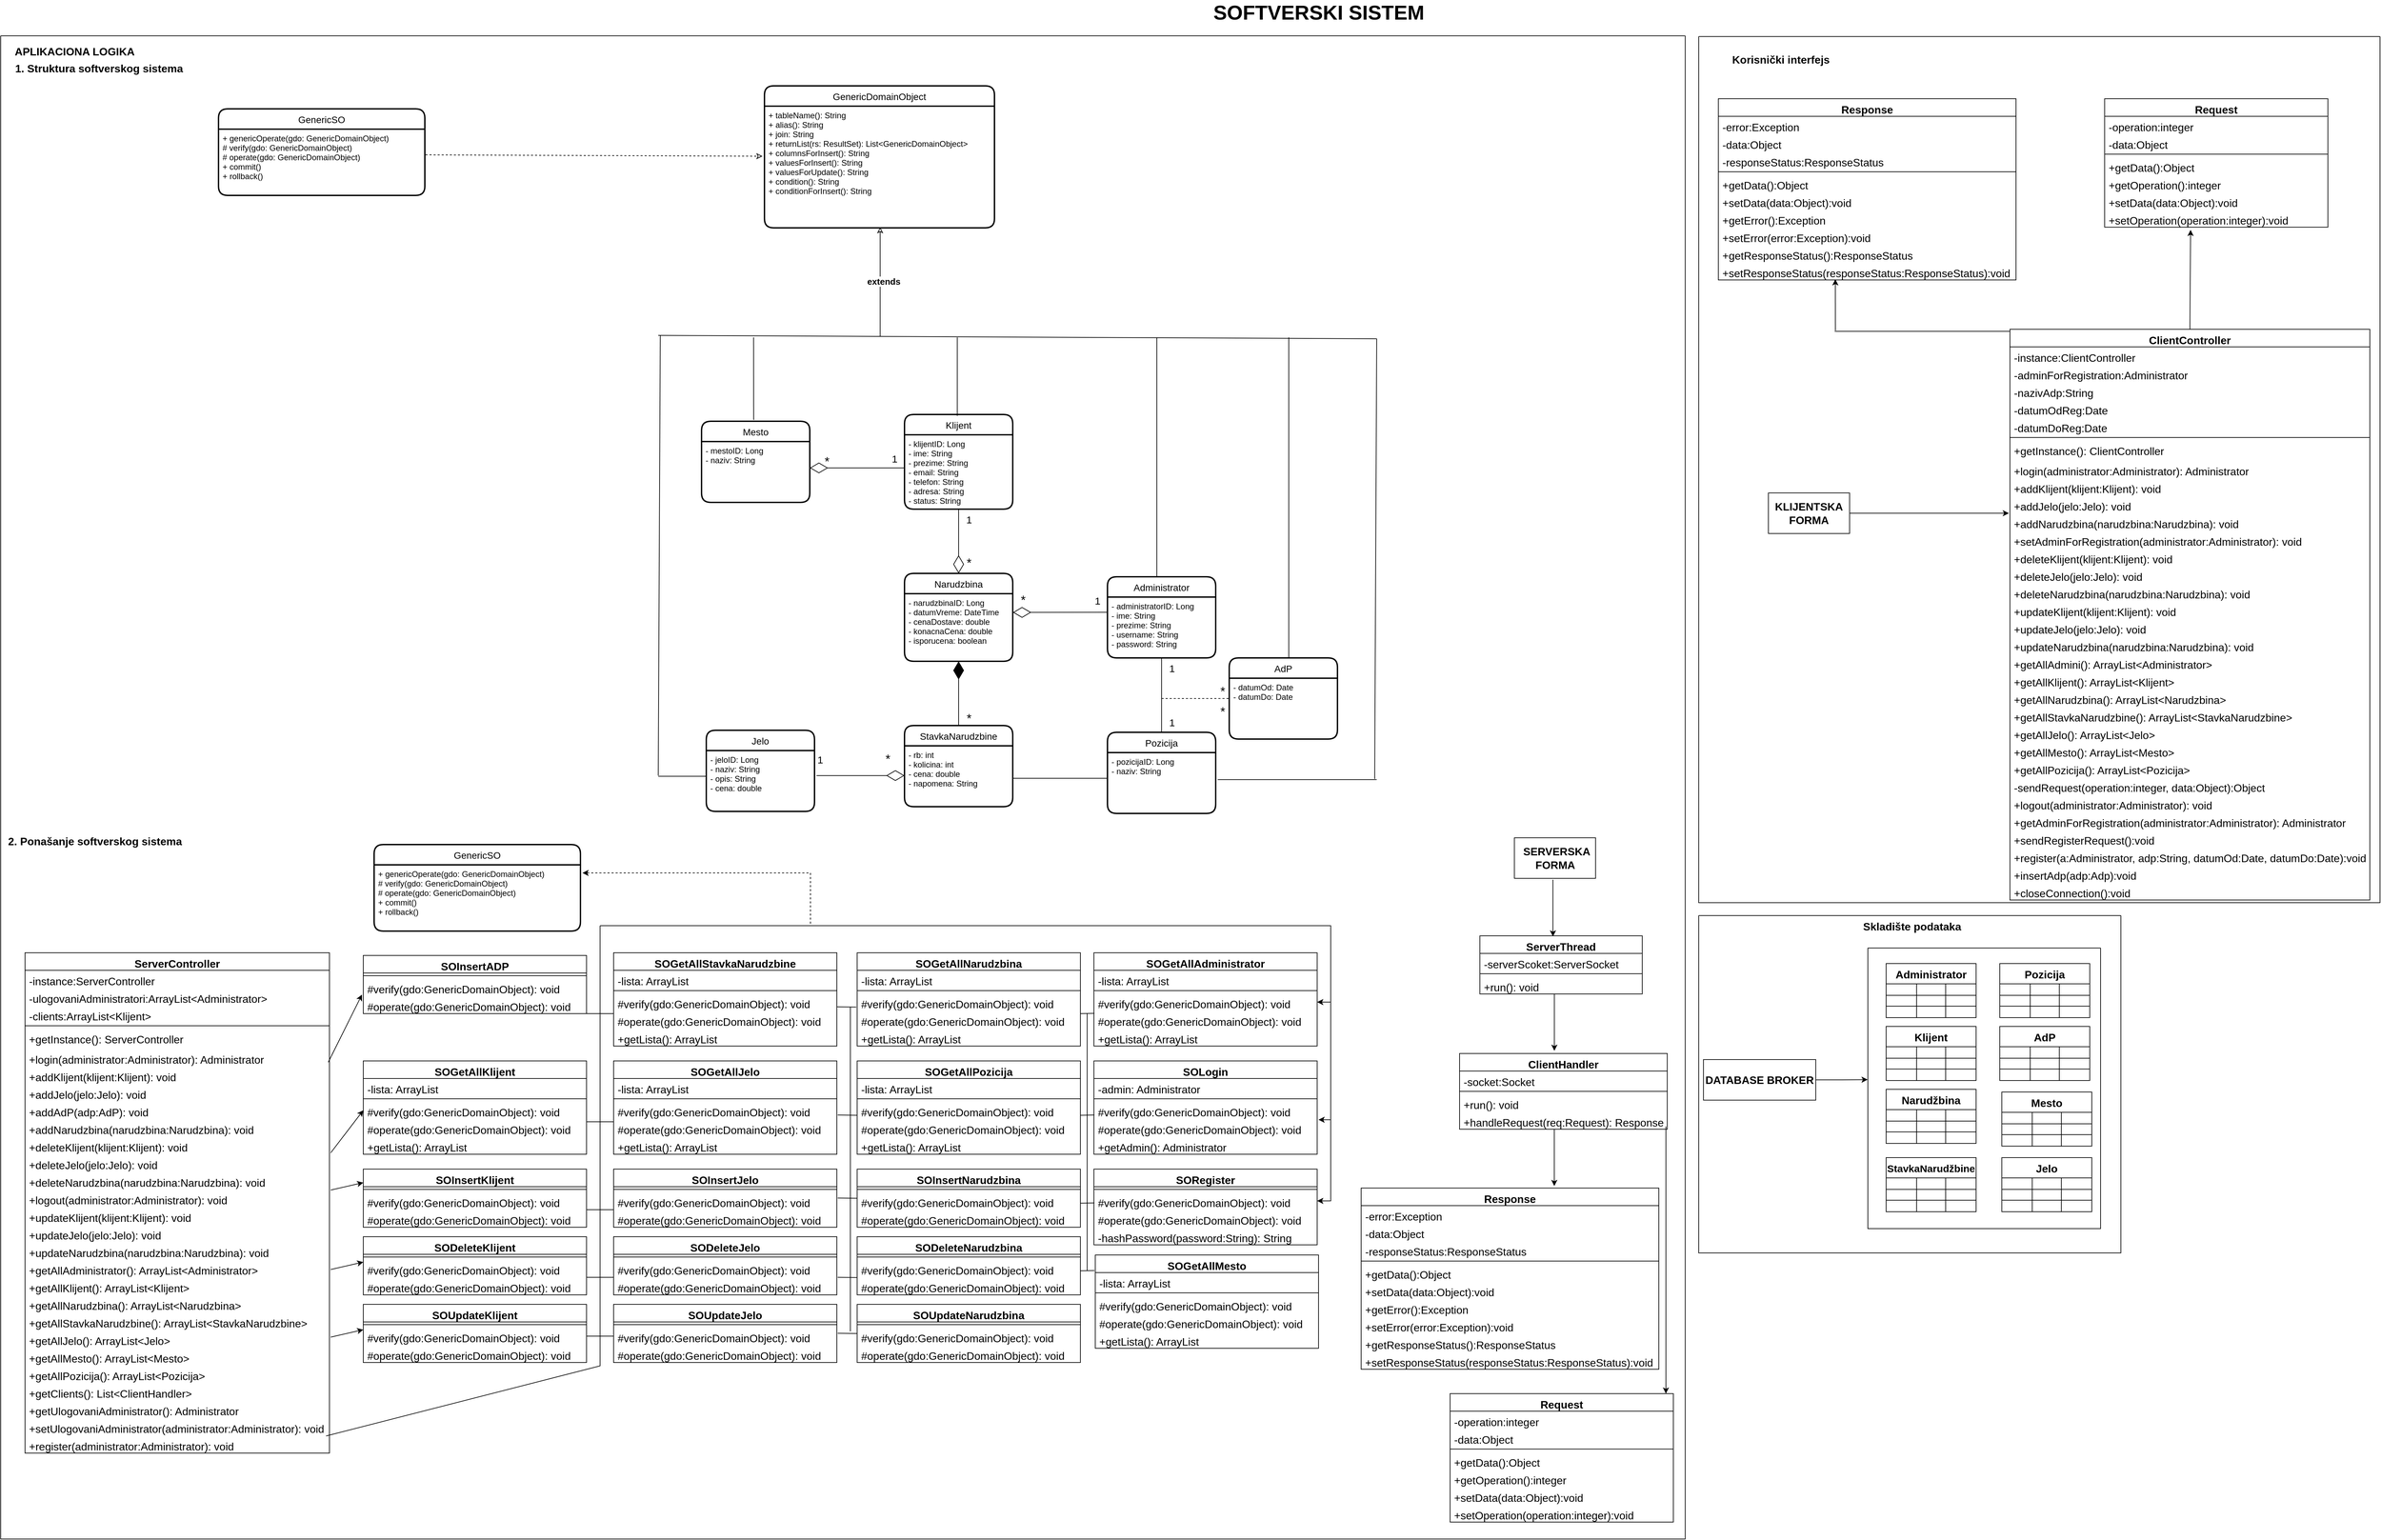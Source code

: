 <mxfile version="24.7.17">
  <diagram id="C5RBs43oDa-KdzZeNtuy" name="Page-1">
    <mxGraphModel dx="7115" dy="2630" grid="0" gridSize="10" guides="1" tooltips="1" connect="1" arrows="1" fold="1" page="0" pageScale="1" pageWidth="827" pageHeight="1169" math="0" shadow="0">
      <root>
        <mxCell id="WIyWlLk6GJQsqaUBKTNV-0" />
        <mxCell id="WIyWlLk6GJQsqaUBKTNV-1" parent="WIyWlLk6GJQsqaUBKTNV-0" />
        <mxCell id="zcRYvgyLjDkzqcaopBMw-260" value="" style="swimlane;startSize=0;" vertex="1" parent="WIyWlLk6GJQsqaUBKTNV-1">
          <mxGeometry x="-2314" y="-182" width="2490" height="2223" as="geometry" />
        </mxCell>
        <mxCell id="zcRYvgyLjDkzqcaopBMw-261" value="APLIKACIONA LOGIKA" style="text;html=1;align=center;verticalAlign=middle;resizable=0;points=[];autosize=1;strokeColor=none;fillColor=none;fontSize=16;fontStyle=1" vertex="1" parent="zcRYvgyLjDkzqcaopBMw-260">
          <mxGeometry x="15" y="7" width="188" height="31" as="geometry" />
        </mxCell>
        <mxCell id="zcRYvgyLjDkzqcaopBMw-262" value="1. Struktura softverskog sistema" style="text;html=1;align=center;verticalAlign=middle;resizable=0;points=[];autosize=1;strokeColor=none;fillColor=none;fontSize=16;fontStyle=1" vertex="1" parent="zcRYvgyLjDkzqcaopBMw-260">
          <mxGeometry x="21" y="32" width="247" height="31" as="geometry" />
        </mxCell>
        <mxCell id="zcRYvgyLjDkzqcaopBMw-469" value="2. Ponašanje softverskog sistema" style="text;html=1;align=center;verticalAlign=middle;resizable=0;points=[];autosize=1;strokeColor=none;fillColor=none;fontSize=16;fontStyle=1" vertex="1" parent="zcRYvgyLjDkzqcaopBMw-260">
          <mxGeometry x="10" y="1175" width="257" height="31" as="geometry" />
        </mxCell>
        <mxCell id="zcRYvgyLjDkzqcaopBMw-371" value="GenericSO" style="swimlane;childLayout=stackLayout;horizontal=1;startSize=30;horizontalStack=0;rounded=1;fontSize=14;fontStyle=0;strokeWidth=2;resizeParent=0;resizeLast=1;shadow=0;dashed=0;align=center;" vertex="1" parent="zcRYvgyLjDkzqcaopBMw-260">
          <mxGeometry x="322" y="108" width="305" height="128" as="geometry" />
        </mxCell>
        <mxCell id="zcRYvgyLjDkzqcaopBMw-372" value="+ genericOperate(gdo: GenericDomainObject)&#xa;# verify(gdo: GenericDomainObject)&#xa;# operate(gdo: GenericDomainObject)&#xa;+ commit()&#xa;+ rollback()&#xa;" style="align=left;strokeColor=none;fillColor=none;spacingLeft=4;fontSize=12;verticalAlign=top;resizable=0;rotatable=0;part=1;" vertex="1" parent="zcRYvgyLjDkzqcaopBMw-371">
          <mxGeometry y="30" width="305" height="98" as="geometry" />
        </mxCell>
        <mxCell id="zcRYvgyLjDkzqcaopBMw-2654" value="ClientHandler" style="swimlane;fontStyle=1;align=center;verticalAlign=top;childLayout=stackLayout;horizontal=1;startSize=26;horizontalStack=0;resizeParent=1;resizeParentMax=0;resizeLast=0;collapsible=1;marginBottom=0;rounded=0;fontSize=16;" vertex="1" parent="zcRYvgyLjDkzqcaopBMw-260">
          <mxGeometry x="2156.5" y="1505" width="307" height="112" as="geometry" />
        </mxCell>
        <mxCell id="zcRYvgyLjDkzqcaopBMw-2655" value="-socket:Socket" style="text;strokeColor=none;fillColor=none;align=left;verticalAlign=top;spacingLeft=4;spacingRight=4;overflow=hidden;rotatable=0;points=[[0,0.5],[1,0.5]];portConstraint=eastwest;rounded=0;fontSize=16;" vertex="1" parent="zcRYvgyLjDkzqcaopBMw-2654">
          <mxGeometry y="26" width="307" height="26" as="geometry" />
        </mxCell>
        <mxCell id="zcRYvgyLjDkzqcaopBMw-2656" value="" style="line;strokeWidth=1;fillColor=none;align=left;verticalAlign=middle;spacingTop=-1;spacingLeft=3;spacingRight=3;rotatable=0;labelPosition=right;points=[];portConstraint=eastwest;rounded=0;fontSize=16;" vertex="1" parent="zcRYvgyLjDkzqcaopBMw-2654">
          <mxGeometry y="52" width="307" height="8" as="geometry" />
        </mxCell>
        <mxCell id="zcRYvgyLjDkzqcaopBMw-2657" value="+run(): void" style="text;strokeColor=none;fillColor=none;align=left;verticalAlign=top;spacingLeft=4;spacingRight=4;overflow=hidden;rotatable=0;points=[[0,0.5],[1,0.5]];portConstraint=eastwest;rounded=0;fontSize=16;" vertex="1" parent="zcRYvgyLjDkzqcaopBMw-2654">
          <mxGeometry y="60" width="307" height="26" as="geometry" />
        </mxCell>
        <mxCell id="zcRYvgyLjDkzqcaopBMw-2658" value="+handleRequest(req:Request): Response" style="text;strokeColor=none;fillColor=none;align=left;verticalAlign=top;spacingLeft=4;spacingRight=4;overflow=hidden;rotatable=0;points=[[0,0.5],[1,0.5]];portConstraint=eastwest;rounded=0;fontSize=16;" vertex="1" parent="zcRYvgyLjDkzqcaopBMw-2654">
          <mxGeometry y="86" width="307" height="26" as="geometry" />
        </mxCell>
        <mxCell id="zcRYvgyLjDkzqcaopBMw-2659" value="&lt;b&gt;&amp;nbsp;SERVERSKA FORMA&lt;/b&gt;" style="rounded=0;whiteSpace=wrap;html=1;fontSize=16;" vertex="1" parent="zcRYvgyLjDkzqcaopBMw-260">
          <mxGeometry x="2237.5" y="1186" width="120" height="60" as="geometry" />
        </mxCell>
        <mxCell id="zcRYvgyLjDkzqcaopBMw-2660" value="" style="endArrow=classic;html=1;rounded=0;" edge="1" parent="zcRYvgyLjDkzqcaopBMw-260">
          <mxGeometry width="50" height="50" relative="1" as="geometry">
            <mxPoint x="2294.5" y="1248" as="sourcePoint" />
            <mxPoint x="2294.5" y="1332" as="targetPoint" />
          </mxGeometry>
        </mxCell>
        <mxCell id="zcRYvgyLjDkzqcaopBMw-2661" value="ServerThread" style="swimlane;fontStyle=1;align=center;verticalAlign=top;childLayout=stackLayout;horizontal=1;startSize=26;horizontalStack=0;resizeParent=1;resizeParentMax=0;resizeLast=0;collapsible=1;marginBottom=0;rounded=0;fontSize=16;" vertex="1" parent="zcRYvgyLjDkzqcaopBMw-260">
          <mxGeometry x="2186.5" y="1331" width="240" height="86" as="geometry" />
        </mxCell>
        <mxCell id="zcRYvgyLjDkzqcaopBMw-2662" value="-serverScoket:ServerSocket" style="text;strokeColor=none;fillColor=none;align=left;verticalAlign=top;spacingLeft=4;spacingRight=4;overflow=hidden;rotatable=0;points=[[0,0.5],[1,0.5]];portConstraint=eastwest;rounded=0;fontSize=16;" vertex="1" parent="zcRYvgyLjDkzqcaopBMw-2661">
          <mxGeometry y="26" width="240" height="26" as="geometry" />
        </mxCell>
        <mxCell id="zcRYvgyLjDkzqcaopBMw-2663" value="" style="line;strokeWidth=1;fillColor=none;align=left;verticalAlign=middle;spacingTop=-1;spacingLeft=3;spacingRight=3;rotatable=0;labelPosition=right;points=[];portConstraint=eastwest;rounded=0;fontSize=16;" vertex="1" parent="zcRYvgyLjDkzqcaopBMw-2661">
          <mxGeometry y="52" width="240" height="8" as="geometry" />
        </mxCell>
        <mxCell id="zcRYvgyLjDkzqcaopBMw-2664" value="+run(): void" style="text;strokeColor=none;fillColor=none;align=left;verticalAlign=top;spacingLeft=4;spacingRight=4;overflow=hidden;rotatable=0;points=[[0,0.5],[1,0.5]];portConstraint=eastwest;rounded=0;fontSize=16;" vertex="1" parent="zcRYvgyLjDkzqcaopBMw-2661">
          <mxGeometry y="60" width="240" height="26" as="geometry" />
        </mxCell>
        <mxCell id="zcRYvgyLjDkzqcaopBMw-2665" value="" style="endArrow=classic;html=1;rounded=0;" edge="1" parent="zcRYvgyLjDkzqcaopBMw-260">
          <mxGeometry width="50" height="50" relative="1" as="geometry">
            <mxPoint x="2296.59" y="1417" as="sourcePoint" />
            <mxPoint x="2296.59" y="1501" as="targetPoint" />
          </mxGeometry>
        </mxCell>
        <mxCell id="zcRYvgyLjDkzqcaopBMw-2666" value="Response" style="swimlane;fontStyle=1;align=center;verticalAlign=top;childLayout=stackLayout;horizontal=1;startSize=26;horizontalStack=0;resizeParent=1;resizeParentMax=0;resizeLast=0;collapsible=1;marginBottom=0;rounded=0;fontSize=16;" vertex="1" parent="zcRYvgyLjDkzqcaopBMw-260">
          <mxGeometry x="2011" y="1704" width="440" height="268" as="geometry" />
        </mxCell>
        <mxCell id="zcRYvgyLjDkzqcaopBMw-2667" value="-error:Exception" style="text;strokeColor=none;fillColor=none;align=left;verticalAlign=top;spacingLeft=4;spacingRight=4;overflow=hidden;rotatable=0;points=[[0,0.5],[1,0.5]];portConstraint=eastwest;rounded=0;fontSize=16;" vertex="1" parent="zcRYvgyLjDkzqcaopBMw-2666">
          <mxGeometry y="26" width="440" height="26" as="geometry" />
        </mxCell>
        <mxCell id="zcRYvgyLjDkzqcaopBMw-2668" value="-data:Object" style="text;strokeColor=none;fillColor=none;align=left;verticalAlign=top;spacingLeft=4;spacingRight=4;overflow=hidden;rotatable=0;points=[[0,0.5],[1,0.5]];portConstraint=eastwest;rounded=0;fontSize=16;" vertex="1" parent="zcRYvgyLjDkzqcaopBMw-2666">
          <mxGeometry y="52" width="440" height="26" as="geometry" />
        </mxCell>
        <mxCell id="zcRYvgyLjDkzqcaopBMw-2669" value="-responseStatus:ResponseStatus" style="text;strokeColor=none;fillColor=none;align=left;verticalAlign=top;spacingLeft=4;spacingRight=4;overflow=hidden;rotatable=0;points=[[0,0.5],[1,0.5]];portConstraint=eastwest;rounded=0;fontSize=16;" vertex="1" parent="zcRYvgyLjDkzqcaopBMw-2666">
          <mxGeometry y="78" width="440" height="26" as="geometry" />
        </mxCell>
        <mxCell id="zcRYvgyLjDkzqcaopBMw-2670" value="" style="line;strokeWidth=1;fillColor=none;align=left;verticalAlign=middle;spacingTop=-1;spacingLeft=3;spacingRight=3;rotatable=0;labelPosition=right;points=[];portConstraint=eastwest;rounded=0;fontSize=16;" vertex="1" parent="zcRYvgyLjDkzqcaopBMw-2666">
          <mxGeometry y="104" width="440" height="8" as="geometry" />
        </mxCell>
        <mxCell id="zcRYvgyLjDkzqcaopBMw-2671" value="+getData():Object" style="text;strokeColor=none;fillColor=none;align=left;verticalAlign=top;spacingLeft=4;spacingRight=4;overflow=hidden;rotatable=0;points=[[0,0.5],[1,0.5]];portConstraint=eastwest;rounded=0;fontSize=16;" vertex="1" parent="zcRYvgyLjDkzqcaopBMw-2666">
          <mxGeometry y="112" width="440" height="26" as="geometry" />
        </mxCell>
        <mxCell id="zcRYvgyLjDkzqcaopBMw-2672" value="+setData(data:Object):void" style="text;strokeColor=none;fillColor=none;align=left;verticalAlign=top;spacingLeft=4;spacingRight=4;overflow=hidden;rotatable=0;points=[[0,0.5],[1,0.5]];portConstraint=eastwest;rounded=0;fontSize=16;" vertex="1" parent="zcRYvgyLjDkzqcaopBMw-2666">
          <mxGeometry y="138" width="440" height="26" as="geometry" />
        </mxCell>
        <mxCell id="zcRYvgyLjDkzqcaopBMw-2673" value="+getError():Exception" style="text;strokeColor=none;fillColor=none;align=left;verticalAlign=top;spacingLeft=4;spacingRight=4;overflow=hidden;rotatable=0;points=[[0,0.5],[1,0.5]];portConstraint=eastwest;rounded=0;fontSize=16;" vertex="1" parent="zcRYvgyLjDkzqcaopBMw-2666">
          <mxGeometry y="164" width="440" height="26" as="geometry" />
        </mxCell>
        <mxCell id="zcRYvgyLjDkzqcaopBMw-2674" value="+setError(error:Exception):void" style="text;strokeColor=none;fillColor=none;align=left;verticalAlign=top;spacingLeft=4;spacingRight=4;overflow=hidden;rotatable=0;points=[[0,0.5],[1,0.5]];portConstraint=eastwest;rounded=0;fontSize=16;" vertex="1" parent="zcRYvgyLjDkzqcaopBMw-2666">
          <mxGeometry y="190" width="440" height="26" as="geometry" />
        </mxCell>
        <mxCell id="zcRYvgyLjDkzqcaopBMw-2675" value="+getResponseStatus():ResponseStatus" style="text;strokeColor=none;fillColor=none;align=left;verticalAlign=top;spacingLeft=4;spacingRight=4;overflow=hidden;rotatable=0;points=[[0,0.5],[1,0.5]];portConstraint=eastwest;rounded=0;fontSize=16;" vertex="1" parent="zcRYvgyLjDkzqcaopBMw-2666">
          <mxGeometry y="216" width="440" height="26" as="geometry" />
        </mxCell>
        <mxCell id="zcRYvgyLjDkzqcaopBMw-2676" value="+setResponseStatus(responseStatus:ResponseStatus):void" style="text;strokeColor=none;fillColor=none;align=left;verticalAlign=top;spacingLeft=4;spacingRight=4;overflow=hidden;rotatable=0;points=[[0,0.5],[1,0.5]];portConstraint=eastwest;rounded=0;fontSize=16;" vertex="1" parent="zcRYvgyLjDkzqcaopBMw-2666">
          <mxGeometry y="242" width="440" height="26" as="geometry" />
        </mxCell>
        <mxCell id="zcRYvgyLjDkzqcaopBMw-2677" value="Request" style="swimlane;fontStyle=1;align=center;verticalAlign=top;childLayout=stackLayout;horizontal=1;startSize=26;horizontalStack=0;resizeParent=1;resizeParentMax=0;resizeLast=0;collapsible=1;marginBottom=0;rounded=0;fontSize=16;" vertex="1" parent="zcRYvgyLjDkzqcaopBMw-260">
          <mxGeometry x="2142.5" y="2008" width="330" height="190" as="geometry" />
        </mxCell>
        <mxCell id="zcRYvgyLjDkzqcaopBMw-2678" value="-operation:integer" style="text;strokeColor=none;fillColor=none;align=left;verticalAlign=top;spacingLeft=4;spacingRight=4;overflow=hidden;rotatable=0;points=[[0,0.5],[1,0.5]];portConstraint=eastwest;rounded=0;fontSize=16;" vertex="1" parent="zcRYvgyLjDkzqcaopBMw-2677">
          <mxGeometry y="26" width="330" height="26" as="geometry" />
        </mxCell>
        <mxCell id="zcRYvgyLjDkzqcaopBMw-2679" value="-data:Object" style="text;strokeColor=none;fillColor=none;align=left;verticalAlign=top;spacingLeft=4;spacingRight=4;overflow=hidden;rotatable=0;points=[[0,0.5],[1,0.5]];portConstraint=eastwest;rounded=0;fontSize=16;" vertex="1" parent="zcRYvgyLjDkzqcaopBMw-2677">
          <mxGeometry y="52" width="330" height="26" as="geometry" />
        </mxCell>
        <mxCell id="zcRYvgyLjDkzqcaopBMw-2680" value="" style="line;strokeWidth=1;fillColor=none;align=left;verticalAlign=middle;spacingTop=-1;spacingLeft=3;spacingRight=3;rotatable=0;labelPosition=right;points=[];portConstraint=eastwest;rounded=0;fontSize=16;" vertex="1" parent="zcRYvgyLjDkzqcaopBMw-2677">
          <mxGeometry y="78" width="330" height="8" as="geometry" />
        </mxCell>
        <mxCell id="zcRYvgyLjDkzqcaopBMw-2681" value="+getData():Object" style="text;strokeColor=none;fillColor=none;align=left;verticalAlign=top;spacingLeft=4;spacingRight=4;overflow=hidden;rotatable=0;points=[[0,0.5],[1,0.5]];portConstraint=eastwest;rounded=0;fontSize=16;" vertex="1" parent="zcRYvgyLjDkzqcaopBMw-2677">
          <mxGeometry y="86" width="330" height="26" as="geometry" />
        </mxCell>
        <mxCell id="zcRYvgyLjDkzqcaopBMw-2682" value="+getOperation():integer" style="text;strokeColor=none;fillColor=none;align=left;verticalAlign=top;spacingLeft=4;spacingRight=4;overflow=hidden;rotatable=0;points=[[0,0.5],[1,0.5]];portConstraint=eastwest;rounded=0;fontSize=16;" vertex="1" parent="zcRYvgyLjDkzqcaopBMw-2677">
          <mxGeometry y="112" width="330" height="26" as="geometry" />
        </mxCell>
        <mxCell id="zcRYvgyLjDkzqcaopBMw-2683" value="+setData(data:Object):void" style="text;strokeColor=none;fillColor=none;align=left;verticalAlign=top;spacingLeft=4;spacingRight=4;overflow=hidden;rotatable=0;points=[[0,0.5],[1,0.5]];portConstraint=eastwest;rounded=0;fontSize=16;" vertex="1" parent="zcRYvgyLjDkzqcaopBMw-2677">
          <mxGeometry y="138" width="330" height="26" as="geometry" />
        </mxCell>
        <mxCell id="zcRYvgyLjDkzqcaopBMw-2684" value="+setOperation(operation:integer):void" style="text;strokeColor=none;fillColor=none;align=left;verticalAlign=top;spacingLeft=4;spacingRight=4;overflow=hidden;rotatable=0;points=[[0,0.5],[1,0.5]];portConstraint=eastwest;rounded=0;fontSize=16;" vertex="1" parent="zcRYvgyLjDkzqcaopBMw-2677">
          <mxGeometry y="164" width="330" height="26" as="geometry" />
        </mxCell>
        <mxCell id="zcRYvgyLjDkzqcaopBMw-2685" value="" style="endArrow=classic;html=1;rounded=0;" edge="1" parent="zcRYvgyLjDkzqcaopBMw-260">
          <mxGeometry width="50" height="50" relative="1" as="geometry">
            <mxPoint x="2296.5" y="1617" as="sourcePoint" />
            <mxPoint x="2296.5" y="1701" as="targetPoint" />
          </mxGeometry>
        </mxCell>
        <mxCell id="zcRYvgyLjDkzqcaopBMw-2686" value="" style="endArrow=classic;html=1;rounded=0;" edge="1" parent="zcRYvgyLjDkzqcaopBMw-260">
          <mxGeometry width="50" height="50" relative="1" as="geometry">
            <mxPoint x="2461.5" y="1613" as="sourcePoint" />
            <mxPoint x="2461.5" y="2008" as="targetPoint" />
          </mxGeometry>
        </mxCell>
        <mxCell id="zcRYvgyLjDkzqcaopBMw-2833" value="GenericSO" style="swimlane;childLayout=stackLayout;horizontal=1;startSize=30;horizontalStack=0;rounded=1;fontSize=14;fontStyle=0;strokeWidth=2;resizeParent=0;resizeLast=1;shadow=0;dashed=0;align=center;" vertex="1" parent="zcRYvgyLjDkzqcaopBMw-260">
          <mxGeometry x="552" y="1196" width="305" height="128" as="geometry" />
        </mxCell>
        <mxCell id="zcRYvgyLjDkzqcaopBMw-2834" value="+ genericOperate(gdo: GenericDomainObject)&#xa;# verify(gdo: GenericDomainObject)&#xa;# operate(gdo: GenericDomainObject)&#xa;+ commit()&#xa;+ rollback()&#xa;" style="align=left;strokeColor=none;fillColor=none;spacingLeft=4;fontSize=12;verticalAlign=top;resizable=0;rotatable=0;part=1;" vertex="1" parent="zcRYvgyLjDkzqcaopBMw-2833">
          <mxGeometry y="30" width="305" height="98" as="geometry" />
        </mxCell>
        <mxCell id="zcRYvgyLjDkzqcaopBMw-2836" value="" style="endArrow=none;html=1;rounded=0;dashed=1;" edge="1" parent="zcRYvgyLjDkzqcaopBMw-260">
          <mxGeometry width="50" height="50" relative="1" as="geometry">
            <mxPoint x="1197" y="1313" as="sourcePoint" />
            <mxPoint x="1197" y="1238" as="targetPoint" />
          </mxGeometry>
        </mxCell>
        <mxCell id="zcRYvgyLjDkzqcaopBMw-2837" value="" style="endArrow=classic;html=1;rounded=0;dashed=1;" edge="1" parent="zcRYvgyLjDkzqcaopBMw-260">
          <mxGeometry width="50" height="50" relative="1" as="geometry">
            <mxPoint x="1194" y="1238" as="sourcePoint" />
            <mxPoint x="860" y="1238" as="targetPoint" />
          </mxGeometry>
        </mxCell>
        <mxCell id="zcRYvgyLjDkzqcaopBMw-2839" value="SOGetAllMesto" style="swimlane;fontStyle=1;align=center;verticalAlign=top;childLayout=stackLayout;horizontal=1;startSize=26;horizontalStack=0;resizeParent=1;resizeParentMax=0;resizeLast=0;collapsible=1;marginBottom=0;rounded=0;fontSize=16;" vertex="1" parent="zcRYvgyLjDkzqcaopBMw-260">
          <mxGeometry x="1618" y="1803" width="330" height="138" as="geometry" />
        </mxCell>
        <mxCell id="zcRYvgyLjDkzqcaopBMw-2840" value="-lista: ArrayList" style="text;strokeColor=none;fillColor=none;align=left;verticalAlign=top;spacingLeft=4;spacingRight=4;overflow=hidden;rotatable=0;points=[[0,0.5],[1,0.5]];portConstraint=eastwest;rounded=0;fontSize=16;" vertex="1" parent="zcRYvgyLjDkzqcaopBMw-2839">
          <mxGeometry y="26" width="330" height="26" as="geometry" />
        </mxCell>
        <mxCell id="zcRYvgyLjDkzqcaopBMw-2841" value="" style="line;strokeWidth=1;fillColor=none;align=left;verticalAlign=middle;spacingTop=-1;spacingLeft=3;spacingRight=3;rotatable=0;labelPosition=right;points=[];portConstraint=eastwest;rounded=0;fontSize=16;" vertex="1" parent="zcRYvgyLjDkzqcaopBMw-2839">
          <mxGeometry y="52" width="330" height="8" as="geometry" />
        </mxCell>
        <mxCell id="zcRYvgyLjDkzqcaopBMw-2842" value="#verify(gdo:GenericDomainObject): void" style="text;strokeColor=none;fillColor=none;align=left;verticalAlign=top;spacingLeft=4;spacingRight=4;overflow=hidden;rotatable=0;points=[[0,0.5],[1,0.5]];portConstraint=eastwest;rounded=0;fontSize=16;" vertex="1" parent="zcRYvgyLjDkzqcaopBMw-2839">
          <mxGeometry y="60" width="330" height="26" as="geometry" />
        </mxCell>
        <mxCell id="zcRYvgyLjDkzqcaopBMw-2843" value="#operate(gdo:GenericDomainObject): void" style="text;strokeColor=none;fillColor=none;align=left;verticalAlign=top;spacingLeft=4;spacingRight=4;overflow=hidden;rotatable=0;points=[[0,0.5],[1,0.5]];portConstraint=eastwest;rounded=0;fontSize=16;" vertex="1" parent="zcRYvgyLjDkzqcaopBMw-2839">
          <mxGeometry y="86" width="330" height="26" as="geometry" />
        </mxCell>
        <mxCell id="zcRYvgyLjDkzqcaopBMw-2844" value="+getLista(): ArrayList" style="text;strokeColor=none;fillColor=none;align=left;verticalAlign=top;spacingLeft=4;spacingRight=4;overflow=hidden;rotatable=0;points=[[0,0.5],[1,0.5]];portConstraint=eastwest;rounded=0;fontSize=16;" vertex="1" parent="zcRYvgyLjDkzqcaopBMw-2839">
          <mxGeometry y="112" width="330" height="26" as="geometry" />
        </mxCell>
        <mxCell id="zcRYvgyLjDkzqcaopBMw-1" value="&lt;b&gt;&lt;font style=&quot;font-size: 30px&quot;&gt;SOFTVERSKI SISTEM&lt;/font&gt;&lt;/b&gt;" style="text;html=1;align=center;verticalAlign=middle;resizable=0;points=[];autosize=1;strokeColor=none;fillColor=none;fontSize=16;" vertex="1" parent="WIyWlLk6GJQsqaUBKTNV-1">
          <mxGeometry x="-531" y="-232" width="330" height="30" as="geometry" />
        </mxCell>
        <mxCell id="zcRYvgyLjDkzqcaopBMw-3" value="" style="swimlane;startSize=0;rounded=0;fontSize=16;" vertex="1" parent="WIyWlLk6GJQsqaUBKTNV-1">
          <mxGeometry x="196" y="-181" width="1007" height="1281" as="geometry" />
        </mxCell>
        <mxCell id="zcRYvgyLjDkzqcaopBMw-4" value="ClientController" style="swimlane;fontStyle=1;align=center;verticalAlign=top;childLayout=stackLayout;horizontal=1;startSize=26;horizontalStack=0;resizeParent=1;resizeParentMax=0;resizeLast=0;collapsible=1;marginBottom=0;rounded=0;fontSize=16;" vertex="1" parent="zcRYvgyLjDkzqcaopBMw-3">
          <mxGeometry x="460" y="433" width="532" height="844" as="geometry" />
        </mxCell>
        <mxCell id="zcRYvgyLjDkzqcaopBMw-5" value="-instance:ClientController&#xa;" style="text;strokeColor=none;fillColor=none;align=left;verticalAlign=top;spacingLeft=4;spacingRight=4;overflow=hidden;rotatable=0;points=[[0,0.5],[1,0.5]];portConstraint=eastwest;rounded=0;fontSize=16;" vertex="1" parent="zcRYvgyLjDkzqcaopBMw-4">
          <mxGeometry y="26" width="532" height="26" as="geometry" />
        </mxCell>
        <mxCell id="zcRYvgyLjDkzqcaopBMw-253" value="-adminForRegistration:Administrator&#xa;" style="text;strokeColor=none;fillColor=none;align=left;verticalAlign=top;spacingLeft=4;spacingRight=4;overflow=hidden;rotatable=0;points=[[0,0.5],[1,0.5]];portConstraint=eastwest;rounded=0;fontSize=16;" vertex="1" parent="zcRYvgyLjDkzqcaopBMw-4">
          <mxGeometry y="52" width="532" height="26" as="geometry" />
        </mxCell>
        <mxCell id="zcRYvgyLjDkzqcaopBMw-254" value="-nazivAdp:String&#xa;" style="text;strokeColor=none;fillColor=none;align=left;verticalAlign=top;spacingLeft=4;spacingRight=4;overflow=hidden;rotatable=0;points=[[0,0.5],[1,0.5]];portConstraint=eastwest;rounded=0;fontSize=16;" vertex="1" parent="zcRYvgyLjDkzqcaopBMw-4">
          <mxGeometry y="78" width="532" height="26" as="geometry" />
        </mxCell>
        <mxCell id="zcRYvgyLjDkzqcaopBMw-255" value="-datumOdReg:Date&#xa;" style="text;strokeColor=none;fillColor=none;align=left;verticalAlign=top;spacingLeft=4;spacingRight=4;overflow=hidden;rotatable=0;points=[[0,0.5],[1,0.5]];portConstraint=eastwest;rounded=0;fontSize=16;" vertex="1" parent="zcRYvgyLjDkzqcaopBMw-4">
          <mxGeometry y="104" width="532" height="26" as="geometry" />
        </mxCell>
        <mxCell id="zcRYvgyLjDkzqcaopBMw-256" value="-datumDoReg:Date&#xa;" style="text;strokeColor=none;fillColor=none;align=left;verticalAlign=top;spacingLeft=4;spacingRight=4;overflow=hidden;rotatable=0;points=[[0,0.5],[1,0.5]];portConstraint=eastwest;rounded=0;fontSize=16;" vertex="1" parent="zcRYvgyLjDkzqcaopBMw-4">
          <mxGeometry y="130" width="532" height="26" as="geometry" />
        </mxCell>
        <mxCell id="zcRYvgyLjDkzqcaopBMw-6" value="" style="line;strokeWidth=1;fillColor=none;align=left;verticalAlign=middle;spacingTop=-1;spacingLeft=3;spacingRight=3;rotatable=0;labelPosition=right;points=[];portConstraint=eastwest;rounded=0;fontSize=16;" vertex="1" parent="zcRYvgyLjDkzqcaopBMw-4">
          <mxGeometry y="156" width="532" height="8" as="geometry" />
        </mxCell>
        <mxCell id="zcRYvgyLjDkzqcaopBMw-7" value="+getInstance(): ClientController" style="text;strokeColor=none;fillColor=none;align=left;verticalAlign=top;spacingLeft=4;spacingRight=4;overflow=hidden;rotatable=0;points=[[0,0.5],[1,0.5]];portConstraint=eastwest;rounded=0;fontSize=16;" vertex="1" parent="zcRYvgyLjDkzqcaopBMw-4">
          <mxGeometry y="164" width="532" height="30" as="geometry" />
        </mxCell>
        <mxCell id="zcRYvgyLjDkzqcaopBMw-8" value="+login(administrator:Administrator): Administrator" style="text;strokeColor=none;fillColor=none;align=left;verticalAlign=top;spacingLeft=4;spacingRight=4;overflow=hidden;rotatable=0;points=[[0,0.5],[1,0.5]];portConstraint=eastwest;rounded=0;fontSize=16;" vertex="1" parent="zcRYvgyLjDkzqcaopBMw-4">
          <mxGeometry y="194" width="532" height="26" as="geometry" />
        </mxCell>
        <mxCell id="zcRYvgyLjDkzqcaopBMw-9" value="+addKlijent(klijent:Klijent): void" style="text;strokeColor=none;fillColor=none;align=left;verticalAlign=top;spacingLeft=4;spacingRight=4;overflow=hidden;rotatable=0;points=[[0,0.5],[1,0.5]];portConstraint=eastwest;rounded=0;fontSize=16;" vertex="1" parent="zcRYvgyLjDkzqcaopBMw-4">
          <mxGeometry y="220" width="532" height="26" as="geometry" />
        </mxCell>
        <mxCell id="zcRYvgyLjDkzqcaopBMw-10" value="+addJelo(jelo:Jelo): void" style="text;strokeColor=none;fillColor=none;align=left;verticalAlign=top;spacingLeft=4;spacingRight=4;overflow=hidden;rotatable=0;points=[[0,0.5],[1,0.5]];portConstraint=eastwest;rounded=0;fontSize=16;" vertex="1" parent="zcRYvgyLjDkzqcaopBMw-4">
          <mxGeometry y="246" width="532" height="26" as="geometry" />
        </mxCell>
        <mxCell id="zcRYvgyLjDkzqcaopBMw-11" value="+addNarudzbina(narudzbina:Narudzbina): void" style="text;strokeColor=none;fillColor=none;align=left;verticalAlign=top;spacingLeft=4;spacingRight=4;overflow=hidden;rotatable=0;points=[[0,0.5],[1,0.5]];portConstraint=eastwest;rounded=0;fontSize=16;" vertex="1" parent="zcRYvgyLjDkzqcaopBMw-4">
          <mxGeometry y="272" width="532" height="26" as="geometry" />
        </mxCell>
        <mxCell id="zcRYvgyLjDkzqcaopBMw-12" value="+setAdminForRegistration(administrator:Administrator): void" style="text;strokeColor=none;fillColor=none;align=left;verticalAlign=top;spacingLeft=4;spacingRight=4;overflow=hidden;rotatable=0;points=[[0,0.5],[1,0.5]];portConstraint=eastwest;rounded=0;fontSize=16;" vertex="1" parent="zcRYvgyLjDkzqcaopBMw-4">
          <mxGeometry y="298" width="532" height="26" as="geometry" />
        </mxCell>
        <mxCell id="zcRYvgyLjDkzqcaopBMw-13" value="+deleteKlijent(klijent:Klijent): void" style="text;strokeColor=none;fillColor=none;align=left;verticalAlign=top;spacingLeft=4;spacingRight=4;overflow=hidden;rotatable=0;points=[[0,0.5],[1,0.5]];portConstraint=eastwest;rounded=0;fontSize=16;" vertex="1" parent="zcRYvgyLjDkzqcaopBMw-4">
          <mxGeometry y="324" width="532" height="26" as="geometry" />
        </mxCell>
        <mxCell id="zcRYvgyLjDkzqcaopBMw-14" value="+deleteJelo(jelo:Jelo): void" style="text;strokeColor=none;fillColor=none;align=left;verticalAlign=top;spacingLeft=4;spacingRight=4;overflow=hidden;rotatable=0;points=[[0,0.5],[1,0.5]];portConstraint=eastwest;rounded=0;fontSize=16;" vertex="1" parent="zcRYvgyLjDkzqcaopBMw-4">
          <mxGeometry y="350" width="532" height="26" as="geometry" />
        </mxCell>
        <mxCell id="zcRYvgyLjDkzqcaopBMw-15" value="+deleteNarudzbina(narudzbina:Narudzbina): void" style="text;strokeColor=none;fillColor=none;align=left;verticalAlign=top;spacingLeft=4;spacingRight=4;overflow=hidden;rotatable=0;points=[[0,0.5],[1,0.5]];portConstraint=eastwest;rounded=0;fontSize=16;" vertex="1" parent="zcRYvgyLjDkzqcaopBMw-4">
          <mxGeometry y="376" width="532" height="26" as="geometry" />
        </mxCell>
        <mxCell id="zcRYvgyLjDkzqcaopBMw-17" value="+updateKlijent(klijent:Klijent): void" style="text;strokeColor=none;fillColor=none;align=left;verticalAlign=top;spacingLeft=4;spacingRight=4;overflow=hidden;rotatable=0;points=[[0,0.5],[1,0.5]];portConstraint=eastwest;rounded=0;fontSize=16;" vertex="1" parent="zcRYvgyLjDkzqcaopBMw-4">
          <mxGeometry y="402" width="532" height="26" as="geometry" />
        </mxCell>
        <mxCell id="zcRYvgyLjDkzqcaopBMw-18" value="+updateJelo(jelo:Jelo): void" style="text;strokeColor=none;fillColor=none;align=left;verticalAlign=top;spacingLeft=4;spacingRight=4;overflow=hidden;rotatable=0;points=[[0,0.5],[1,0.5]];portConstraint=eastwest;rounded=0;fontSize=16;" vertex="1" parent="zcRYvgyLjDkzqcaopBMw-4">
          <mxGeometry y="428" width="532" height="26" as="geometry" />
        </mxCell>
        <mxCell id="zcRYvgyLjDkzqcaopBMw-19" value="+updateNarudzbina(narudzbina:Narudzbina): void" style="text;strokeColor=none;fillColor=none;align=left;verticalAlign=top;spacingLeft=4;spacingRight=4;overflow=hidden;rotatable=0;points=[[0,0.5],[1,0.5]];portConstraint=eastwest;rounded=0;fontSize=16;" vertex="1" parent="zcRYvgyLjDkzqcaopBMw-4">
          <mxGeometry y="454" width="532" height="26" as="geometry" />
        </mxCell>
        <mxCell id="zcRYvgyLjDkzqcaopBMw-20" value="+getAllAdmini(): ArrayList&lt;Administrator&gt;" style="text;strokeColor=none;fillColor=none;align=left;verticalAlign=top;spacingLeft=4;spacingRight=4;overflow=hidden;rotatable=0;points=[[0,0.5],[1,0.5]];portConstraint=eastwest;rounded=0;fontSize=16;" vertex="1" parent="zcRYvgyLjDkzqcaopBMw-4">
          <mxGeometry y="480" width="532" height="26" as="geometry" />
        </mxCell>
        <mxCell id="zcRYvgyLjDkzqcaopBMw-21" value="+getAllKlijent(): ArrayList&lt;Klijent&gt;" style="text;strokeColor=none;fillColor=none;align=left;verticalAlign=top;spacingLeft=4;spacingRight=4;overflow=hidden;rotatable=0;points=[[0,0.5],[1,0.5]];portConstraint=eastwest;rounded=0;fontSize=16;" vertex="1" parent="zcRYvgyLjDkzqcaopBMw-4">
          <mxGeometry y="506" width="532" height="26" as="geometry" />
        </mxCell>
        <mxCell id="zcRYvgyLjDkzqcaopBMw-22" value="+getAllNarudzbina(): ArrayList&lt;Narudzbina&gt;" style="text;strokeColor=none;fillColor=none;align=left;verticalAlign=top;spacingLeft=4;spacingRight=4;overflow=hidden;rotatable=0;points=[[0,0.5],[1,0.5]];portConstraint=eastwest;rounded=0;fontSize=16;" vertex="1" parent="zcRYvgyLjDkzqcaopBMw-4">
          <mxGeometry y="532" width="532" height="26" as="geometry" />
        </mxCell>
        <mxCell id="zcRYvgyLjDkzqcaopBMw-23" value="+getAllStavkaNarudzbine(): ArrayList&lt;StavkaNarudzbine&gt;" style="text;strokeColor=none;fillColor=none;align=left;verticalAlign=top;spacingLeft=4;spacingRight=4;overflow=hidden;rotatable=0;points=[[0,0.5],[1,0.5]];portConstraint=eastwest;rounded=0;fontSize=16;" vertex="1" parent="zcRYvgyLjDkzqcaopBMw-4">
          <mxGeometry y="558" width="532" height="26" as="geometry" />
        </mxCell>
        <mxCell id="zcRYvgyLjDkzqcaopBMw-24" value="+getAllJelo(): ArrayList&lt;Jelo&gt;" style="text;strokeColor=none;fillColor=none;align=left;verticalAlign=top;spacingLeft=4;spacingRight=4;overflow=hidden;rotatable=0;points=[[0,0.5],[1,0.5]];portConstraint=eastwest;rounded=0;fontSize=16;" vertex="1" parent="zcRYvgyLjDkzqcaopBMw-4">
          <mxGeometry y="584" width="532" height="26" as="geometry" />
        </mxCell>
        <mxCell id="zcRYvgyLjDkzqcaopBMw-25" value="+getAllMesto(): ArrayList&lt;Mesto&gt;" style="text;strokeColor=none;fillColor=none;align=left;verticalAlign=top;spacingLeft=4;spacingRight=4;overflow=hidden;rotatable=0;points=[[0,0.5],[1,0.5]];portConstraint=eastwest;rounded=0;fontSize=16;" vertex="1" parent="zcRYvgyLjDkzqcaopBMw-4">
          <mxGeometry y="610" width="532" height="26" as="geometry" />
        </mxCell>
        <mxCell id="zcRYvgyLjDkzqcaopBMw-26" value="+getAllPozicija(): ArrayList&lt;Pozicija&gt;" style="text;strokeColor=none;fillColor=none;align=left;verticalAlign=top;spacingLeft=4;spacingRight=4;overflow=hidden;rotatable=0;points=[[0,0.5],[1,0.5]];portConstraint=eastwest;rounded=0;fontSize=16;" vertex="1" parent="zcRYvgyLjDkzqcaopBMw-4">
          <mxGeometry y="636" width="532" height="26" as="geometry" />
        </mxCell>
        <mxCell id="zcRYvgyLjDkzqcaopBMw-27" value="-sendRequest(operation:integer, data:Object):Object" style="text;strokeColor=none;fillColor=none;align=left;verticalAlign=top;spacingLeft=4;spacingRight=4;overflow=hidden;rotatable=0;points=[[0,0.5],[1,0.5]];portConstraint=eastwest;rounded=0;fontSize=16;" vertex="1" parent="zcRYvgyLjDkzqcaopBMw-4">
          <mxGeometry y="662" width="532" height="26" as="geometry" />
        </mxCell>
        <mxCell id="zcRYvgyLjDkzqcaopBMw-242" value="+logout(administrator:Administrator): void" style="text;strokeColor=none;fillColor=none;align=left;verticalAlign=top;spacingLeft=4;spacingRight=4;overflow=hidden;rotatable=0;points=[[0,0.5],[1,0.5]];portConstraint=eastwest;rounded=0;fontSize=16;" vertex="1" parent="zcRYvgyLjDkzqcaopBMw-4">
          <mxGeometry y="688" width="532" height="26" as="geometry" />
        </mxCell>
        <mxCell id="zcRYvgyLjDkzqcaopBMw-243" value="+getAdminForRegistration(administrator:Administrator): Administrator" style="text;strokeColor=none;fillColor=none;align=left;verticalAlign=top;spacingLeft=4;spacingRight=4;overflow=hidden;rotatable=0;points=[[0,0.5],[1,0.5]];portConstraint=eastwest;rounded=0;fontSize=16;" vertex="1" parent="zcRYvgyLjDkzqcaopBMw-4">
          <mxGeometry y="714" width="532" height="26" as="geometry" />
        </mxCell>
        <mxCell id="zcRYvgyLjDkzqcaopBMw-244" value="+sendRegisterRequest():void" style="text;strokeColor=none;fillColor=none;align=left;verticalAlign=top;spacingLeft=4;spacingRight=4;overflow=hidden;rotatable=0;points=[[0,0.5],[1,0.5]];portConstraint=eastwest;rounded=0;fontSize=16;" vertex="1" parent="zcRYvgyLjDkzqcaopBMw-4">
          <mxGeometry y="740" width="532" height="26" as="geometry" />
        </mxCell>
        <mxCell id="zcRYvgyLjDkzqcaopBMw-245" value="+register(a:Administrator, adp:String, datumOd:Date, datumDo:Date):void" style="text;strokeColor=none;fillColor=none;align=left;verticalAlign=top;spacingLeft=4;spacingRight=4;overflow=hidden;rotatable=0;points=[[0,0.5],[1,0.5]];portConstraint=eastwest;rounded=0;fontSize=16;" vertex="1" parent="zcRYvgyLjDkzqcaopBMw-4">
          <mxGeometry y="766" width="532" height="26" as="geometry" />
        </mxCell>
        <mxCell id="zcRYvgyLjDkzqcaopBMw-246" value="+insertAdp(adp:Adp):void" style="text;strokeColor=none;fillColor=none;align=left;verticalAlign=top;spacingLeft=4;spacingRight=4;overflow=hidden;rotatable=0;points=[[0,0.5],[1,0.5]];portConstraint=eastwest;rounded=0;fontSize=16;" vertex="1" parent="zcRYvgyLjDkzqcaopBMw-4">
          <mxGeometry y="792" width="532" height="26" as="geometry" />
        </mxCell>
        <mxCell id="zcRYvgyLjDkzqcaopBMw-247" value="+closeConnection():void" style="text;strokeColor=none;fillColor=none;align=left;verticalAlign=top;spacingLeft=4;spacingRight=4;overflow=hidden;rotatable=0;points=[[0,0.5],[1,0.5]];portConstraint=eastwest;rounded=0;fontSize=16;" vertex="1" parent="zcRYvgyLjDkzqcaopBMw-4">
          <mxGeometry y="818" width="532" height="26" as="geometry" />
        </mxCell>
        <mxCell id="zcRYvgyLjDkzqcaopBMw-48" value="&lt;b&gt;KLIJENTSKA FORMA&lt;/b&gt;" style="rounded=0;whiteSpace=wrap;html=1;fontSize=16;" vertex="1" parent="zcRYvgyLjDkzqcaopBMw-3">
          <mxGeometry x="103" y="675" width="120" height="60" as="geometry" />
        </mxCell>
        <mxCell id="zcRYvgyLjDkzqcaopBMw-49" value="" style="endArrow=classic;html=1;rounded=0;fontSize=16;exitX=1;exitY=0.5;exitDx=0;exitDy=0;entryX=-0.003;entryY=0.002;entryDx=0;entryDy=0;entryPerimeter=0;" edge="1" parent="zcRYvgyLjDkzqcaopBMw-3" source="zcRYvgyLjDkzqcaopBMw-48" target="zcRYvgyLjDkzqcaopBMw-11">
          <mxGeometry width="50" height="50" relative="1" as="geometry">
            <mxPoint x="480" y="310" as="sourcePoint" />
            <mxPoint x="530" y="260" as="targetPoint" />
          </mxGeometry>
        </mxCell>
        <mxCell id="zcRYvgyLjDkzqcaopBMw-50" value="Korisnički interfejs" style="text;html=1;align=center;verticalAlign=middle;resizable=0;points=[];autosize=1;strokeColor=none;fillColor=none;fontSize=16;fontStyle=1" vertex="1" parent="zcRYvgyLjDkzqcaopBMw-3">
          <mxGeometry x="47" y="18" width="147" height="31" as="geometry" />
        </mxCell>
        <mxCell id="zcRYvgyLjDkzqcaopBMw-75" value="" style="endArrow=classic;html=1;rounded=0;entryX=0.393;entryY=1.269;entryDx=0;entryDy=0;entryPerimeter=0;" edge="1" parent="zcRYvgyLjDkzqcaopBMw-3">
          <mxGeometry width="50" height="50" relative="1" as="geometry">
            <mxPoint x="202" y="435.01" as="sourcePoint" />
            <mxPoint x="201.92" y="359.004" as="targetPoint" />
          </mxGeometry>
        </mxCell>
        <mxCell id="zcRYvgyLjDkzqcaopBMw-77" value="" style="endArrow=none;html=1;rounded=0;" edge="1" parent="zcRYvgyLjDkzqcaopBMw-3">
          <mxGeometry width="50" height="50" relative="1" as="geometry">
            <mxPoint x="201" y="436" as="sourcePoint" />
            <mxPoint x="460" y="436" as="targetPoint" />
          </mxGeometry>
        </mxCell>
        <mxCell id="zcRYvgyLjDkzqcaopBMw-54" value="Request" style="swimlane;fontStyle=1;align=center;verticalAlign=top;childLayout=stackLayout;horizontal=1;startSize=26;horizontalStack=0;resizeParent=1;resizeParentMax=0;resizeLast=0;collapsible=1;marginBottom=0;rounded=0;fontSize=16;" vertex="1" parent="WIyWlLk6GJQsqaUBKTNV-1">
          <mxGeometry x="796" y="-89" width="330" height="190" as="geometry" />
        </mxCell>
        <mxCell id="zcRYvgyLjDkzqcaopBMw-55" value="-operation:integer" style="text;strokeColor=none;fillColor=none;align=left;verticalAlign=top;spacingLeft=4;spacingRight=4;overflow=hidden;rotatable=0;points=[[0,0.5],[1,0.5]];portConstraint=eastwest;rounded=0;fontSize=16;" vertex="1" parent="zcRYvgyLjDkzqcaopBMw-54">
          <mxGeometry y="26" width="330" height="26" as="geometry" />
        </mxCell>
        <mxCell id="zcRYvgyLjDkzqcaopBMw-56" value="-data:Object" style="text;strokeColor=none;fillColor=none;align=left;verticalAlign=top;spacingLeft=4;spacingRight=4;overflow=hidden;rotatable=0;points=[[0,0.5],[1,0.5]];portConstraint=eastwest;rounded=0;fontSize=16;" vertex="1" parent="zcRYvgyLjDkzqcaopBMw-54">
          <mxGeometry y="52" width="330" height="26" as="geometry" />
        </mxCell>
        <mxCell id="zcRYvgyLjDkzqcaopBMw-57" value="" style="line;strokeWidth=1;fillColor=none;align=left;verticalAlign=middle;spacingTop=-1;spacingLeft=3;spacingRight=3;rotatable=0;labelPosition=right;points=[];portConstraint=eastwest;rounded=0;fontSize=16;" vertex="1" parent="zcRYvgyLjDkzqcaopBMw-54">
          <mxGeometry y="78" width="330" height="8" as="geometry" />
        </mxCell>
        <mxCell id="zcRYvgyLjDkzqcaopBMw-58" value="+getData():Object" style="text;strokeColor=none;fillColor=none;align=left;verticalAlign=top;spacingLeft=4;spacingRight=4;overflow=hidden;rotatable=0;points=[[0,0.5],[1,0.5]];portConstraint=eastwest;rounded=0;fontSize=16;" vertex="1" parent="zcRYvgyLjDkzqcaopBMw-54">
          <mxGeometry y="86" width="330" height="26" as="geometry" />
        </mxCell>
        <mxCell id="zcRYvgyLjDkzqcaopBMw-59" value="+getOperation():integer" style="text;strokeColor=none;fillColor=none;align=left;verticalAlign=top;spacingLeft=4;spacingRight=4;overflow=hidden;rotatable=0;points=[[0,0.5],[1,0.5]];portConstraint=eastwest;rounded=0;fontSize=16;" vertex="1" parent="zcRYvgyLjDkzqcaopBMw-54">
          <mxGeometry y="112" width="330" height="26" as="geometry" />
        </mxCell>
        <mxCell id="zcRYvgyLjDkzqcaopBMw-60" value="+setData(data:Object):void" style="text;strokeColor=none;fillColor=none;align=left;verticalAlign=top;spacingLeft=4;spacingRight=4;overflow=hidden;rotatable=0;points=[[0,0.5],[1,0.5]];portConstraint=eastwest;rounded=0;fontSize=16;" vertex="1" parent="zcRYvgyLjDkzqcaopBMw-54">
          <mxGeometry y="138" width="330" height="26" as="geometry" />
        </mxCell>
        <mxCell id="zcRYvgyLjDkzqcaopBMw-61" value="+setOperation(operation:integer):void" style="text;strokeColor=none;fillColor=none;align=left;verticalAlign=top;spacingLeft=4;spacingRight=4;overflow=hidden;rotatable=0;points=[[0,0.5],[1,0.5]];portConstraint=eastwest;rounded=0;fontSize=16;" vertex="1" parent="zcRYvgyLjDkzqcaopBMw-54">
          <mxGeometry y="164" width="330" height="26" as="geometry" />
        </mxCell>
        <mxCell id="zcRYvgyLjDkzqcaopBMw-62" value="Response" style="swimlane;fontStyle=1;align=center;verticalAlign=top;childLayout=stackLayout;horizontal=1;startSize=26;horizontalStack=0;resizeParent=1;resizeParentMax=0;resizeLast=0;collapsible=1;marginBottom=0;rounded=0;fontSize=16;" vertex="1" parent="WIyWlLk6GJQsqaUBKTNV-1">
          <mxGeometry x="225" y="-89" width="440" height="268" as="geometry" />
        </mxCell>
        <mxCell id="zcRYvgyLjDkzqcaopBMw-63" value="-error:Exception" style="text;strokeColor=none;fillColor=none;align=left;verticalAlign=top;spacingLeft=4;spacingRight=4;overflow=hidden;rotatable=0;points=[[0,0.5],[1,0.5]];portConstraint=eastwest;rounded=0;fontSize=16;" vertex="1" parent="zcRYvgyLjDkzqcaopBMw-62">
          <mxGeometry y="26" width="440" height="26" as="geometry" />
        </mxCell>
        <mxCell id="zcRYvgyLjDkzqcaopBMw-64" value="-data:Object" style="text;strokeColor=none;fillColor=none;align=left;verticalAlign=top;spacingLeft=4;spacingRight=4;overflow=hidden;rotatable=0;points=[[0,0.5],[1,0.5]];portConstraint=eastwest;rounded=0;fontSize=16;" vertex="1" parent="zcRYvgyLjDkzqcaopBMw-62">
          <mxGeometry y="52" width="440" height="26" as="geometry" />
        </mxCell>
        <mxCell id="zcRYvgyLjDkzqcaopBMw-65" value="-responseStatus:ResponseStatus" style="text;strokeColor=none;fillColor=none;align=left;verticalAlign=top;spacingLeft=4;spacingRight=4;overflow=hidden;rotatable=0;points=[[0,0.5],[1,0.5]];portConstraint=eastwest;rounded=0;fontSize=16;" vertex="1" parent="zcRYvgyLjDkzqcaopBMw-62">
          <mxGeometry y="78" width="440" height="26" as="geometry" />
        </mxCell>
        <mxCell id="zcRYvgyLjDkzqcaopBMw-66" value="" style="line;strokeWidth=1;fillColor=none;align=left;verticalAlign=middle;spacingTop=-1;spacingLeft=3;spacingRight=3;rotatable=0;labelPosition=right;points=[];portConstraint=eastwest;rounded=0;fontSize=16;" vertex="1" parent="zcRYvgyLjDkzqcaopBMw-62">
          <mxGeometry y="104" width="440" height="8" as="geometry" />
        </mxCell>
        <mxCell id="zcRYvgyLjDkzqcaopBMw-67" value="+getData():Object" style="text;strokeColor=none;fillColor=none;align=left;verticalAlign=top;spacingLeft=4;spacingRight=4;overflow=hidden;rotatable=0;points=[[0,0.5],[1,0.5]];portConstraint=eastwest;rounded=0;fontSize=16;" vertex="1" parent="zcRYvgyLjDkzqcaopBMw-62">
          <mxGeometry y="112" width="440" height="26" as="geometry" />
        </mxCell>
        <mxCell id="zcRYvgyLjDkzqcaopBMw-68" value="+setData(data:Object):void" style="text;strokeColor=none;fillColor=none;align=left;verticalAlign=top;spacingLeft=4;spacingRight=4;overflow=hidden;rotatable=0;points=[[0,0.5],[1,0.5]];portConstraint=eastwest;rounded=0;fontSize=16;" vertex="1" parent="zcRYvgyLjDkzqcaopBMw-62">
          <mxGeometry y="138" width="440" height="26" as="geometry" />
        </mxCell>
        <mxCell id="zcRYvgyLjDkzqcaopBMw-69" value="+getError():Exception" style="text;strokeColor=none;fillColor=none;align=left;verticalAlign=top;spacingLeft=4;spacingRight=4;overflow=hidden;rotatable=0;points=[[0,0.5],[1,0.5]];portConstraint=eastwest;rounded=0;fontSize=16;" vertex="1" parent="zcRYvgyLjDkzqcaopBMw-62">
          <mxGeometry y="164" width="440" height="26" as="geometry" />
        </mxCell>
        <mxCell id="zcRYvgyLjDkzqcaopBMw-70" value="+setError(error:Exception):void" style="text;strokeColor=none;fillColor=none;align=left;verticalAlign=top;spacingLeft=4;spacingRight=4;overflow=hidden;rotatable=0;points=[[0,0.5],[1,0.5]];portConstraint=eastwest;rounded=0;fontSize=16;" vertex="1" parent="zcRYvgyLjDkzqcaopBMw-62">
          <mxGeometry y="190" width="440" height="26" as="geometry" />
        </mxCell>
        <mxCell id="zcRYvgyLjDkzqcaopBMw-71" value="+getResponseStatus():ResponseStatus" style="text;strokeColor=none;fillColor=none;align=left;verticalAlign=top;spacingLeft=4;spacingRight=4;overflow=hidden;rotatable=0;points=[[0,0.5],[1,0.5]];portConstraint=eastwest;rounded=0;fontSize=16;" vertex="1" parent="zcRYvgyLjDkzqcaopBMw-62">
          <mxGeometry y="216" width="440" height="26" as="geometry" />
        </mxCell>
        <mxCell id="zcRYvgyLjDkzqcaopBMw-72" value="+setResponseStatus(responseStatus:ResponseStatus):void" style="text;strokeColor=none;fillColor=none;align=left;verticalAlign=top;spacingLeft=4;spacingRight=4;overflow=hidden;rotatable=0;points=[[0,0.5],[1,0.5]];portConstraint=eastwest;rounded=0;fontSize=16;" vertex="1" parent="zcRYvgyLjDkzqcaopBMw-62">
          <mxGeometry y="242" width="440" height="26" as="geometry" />
        </mxCell>
        <mxCell id="zcRYvgyLjDkzqcaopBMw-51" value="" style="endArrow=classic;html=1;rounded=0;fontSize=16;exitX=0.5;exitY=0;exitDx=0;exitDy=0;entryX=0.385;entryY=1.154;entryDx=0;entryDy=0;entryPerimeter=0;" edge="1" parent="WIyWlLk6GJQsqaUBKTNV-1" source="zcRYvgyLjDkzqcaopBMw-4" target="zcRYvgyLjDkzqcaopBMw-61">
          <mxGeometry width="50" height="50" relative="1" as="geometry">
            <mxPoint x="1371" y="229" as="sourcePoint" />
            <mxPoint x="889" y="102" as="targetPoint" />
          </mxGeometry>
        </mxCell>
        <mxCell id="zcRYvgyLjDkzqcaopBMw-78" value="" style="swimlane;startSize=0;rounded=0;fontSize=16;" vertex="1" parent="WIyWlLk6GJQsqaUBKTNV-1">
          <mxGeometry x="196" y="1119" width="624" height="499" as="geometry" />
        </mxCell>
        <mxCell id="zcRYvgyLjDkzqcaopBMw-80" value="" style="swimlane;startSize=0;rounded=0;fontSize=16;" vertex="1" parent="zcRYvgyLjDkzqcaopBMw-78">
          <mxGeometry x="250" y="48" width="344" height="415" as="geometry" />
        </mxCell>
        <mxCell id="zcRYvgyLjDkzqcaopBMw-1528" value="Administrator" style="shape=table;startSize=30;container=1;collapsible=0;childLayout=tableLayout;fontStyle=1;align=center;rounded=0;fontSize=16;" vertex="1" parent="zcRYvgyLjDkzqcaopBMw-80">
          <mxGeometry x="27" y="23" width="133" height="80" as="geometry" />
        </mxCell>
        <mxCell id="zcRYvgyLjDkzqcaopBMw-1529" value="" style="shape=tableRow;horizontal=0;startSize=0;swimlaneHead=0;swimlaneBody=0;top=0;left=0;bottom=0;right=0;collapsible=0;dropTarget=0;fillColor=none;points=[[0,0.5],[1,0.5]];portConstraint=eastwest;rounded=0;fontSize=16;" vertex="1" parent="zcRYvgyLjDkzqcaopBMw-1528">
          <mxGeometry y="30" width="133" height="17" as="geometry" />
        </mxCell>
        <mxCell id="zcRYvgyLjDkzqcaopBMw-1530" value="" style="shape=partialRectangle;html=1;whiteSpace=wrap;connectable=0;fillColor=none;top=0;left=0;bottom=0;right=0;overflow=hidden;rounded=0;fontSize=16;" vertex="1" parent="zcRYvgyLjDkzqcaopBMw-1529">
          <mxGeometry width="45" height="17" as="geometry">
            <mxRectangle width="45" height="17" as="alternateBounds" />
          </mxGeometry>
        </mxCell>
        <mxCell id="zcRYvgyLjDkzqcaopBMw-1531" value="" style="shape=partialRectangle;html=1;whiteSpace=wrap;connectable=0;fillColor=none;top=0;left=0;bottom=0;right=0;overflow=hidden;rounded=0;fontSize=16;" vertex="1" parent="zcRYvgyLjDkzqcaopBMw-1529">
          <mxGeometry x="45" width="43" height="17" as="geometry">
            <mxRectangle width="43" height="17" as="alternateBounds" />
          </mxGeometry>
        </mxCell>
        <mxCell id="zcRYvgyLjDkzqcaopBMw-1532" value="" style="shape=partialRectangle;html=1;whiteSpace=wrap;connectable=0;fillColor=none;top=0;left=0;bottom=0;right=0;overflow=hidden;rounded=0;fontSize=16;" vertex="1" parent="zcRYvgyLjDkzqcaopBMw-1529">
          <mxGeometry x="88" width="45" height="17" as="geometry">
            <mxRectangle width="45" height="17" as="alternateBounds" />
          </mxGeometry>
        </mxCell>
        <mxCell id="zcRYvgyLjDkzqcaopBMw-1533" value="" style="shape=tableRow;horizontal=0;startSize=0;swimlaneHead=0;swimlaneBody=0;top=0;left=0;bottom=0;right=0;collapsible=0;dropTarget=0;fillColor=none;points=[[0,0.5],[1,0.5]];portConstraint=eastwest;rounded=0;fontSize=16;" vertex="1" parent="zcRYvgyLjDkzqcaopBMw-1528">
          <mxGeometry y="47" width="133" height="16" as="geometry" />
        </mxCell>
        <mxCell id="zcRYvgyLjDkzqcaopBMw-1534" value="" style="shape=partialRectangle;html=1;whiteSpace=wrap;connectable=0;fillColor=none;top=0;left=0;bottom=0;right=0;overflow=hidden;rounded=0;fontSize=16;" vertex="1" parent="zcRYvgyLjDkzqcaopBMw-1533">
          <mxGeometry width="45" height="16" as="geometry">
            <mxRectangle width="45" height="16" as="alternateBounds" />
          </mxGeometry>
        </mxCell>
        <mxCell id="zcRYvgyLjDkzqcaopBMw-1535" value="" style="shape=partialRectangle;html=1;whiteSpace=wrap;connectable=0;fillColor=none;top=0;left=0;bottom=0;right=0;overflow=hidden;rounded=0;fontSize=16;" vertex="1" parent="zcRYvgyLjDkzqcaopBMw-1533">
          <mxGeometry x="45" width="43" height="16" as="geometry">
            <mxRectangle width="43" height="16" as="alternateBounds" />
          </mxGeometry>
        </mxCell>
        <mxCell id="zcRYvgyLjDkzqcaopBMw-1536" value="" style="shape=partialRectangle;html=1;whiteSpace=wrap;connectable=0;fillColor=none;top=0;left=0;bottom=0;right=0;overflow=hidden;rounded=0;fontSize=16;" vertex="1" parent="zcRYvgyLjDkzqcaopBMw-1533">
          <mxGeometry x="88" width="45" height="16" as="geometry">
            <mxRectangle width="45" height="16" as="alternateBounds" />
          </mxGeometry>
        </mxCell>
        <mxCell id="zcRYvgyLjDkzqcaopBMw-1537" value="" style="shape=tableRow;horizontal=0;startSize=0;swimlaneHead=0;swimlaneBody=0;top=0;left=0;bottom=0;right=0;collapsible=0;dropTarget=0;fillColor=none;points=[[0,0.5],[1,0.5]];portConstraint=eastwest;rounded=0;fontSize=16;" vertex="1" parent="zcRYvgyLjDkzqcaopBMw-1528">
          <mxGeometry y="63" width="133" height="17" as="geometry" />
        </mxCell>
        <mxCell id="zcRYvgyLjDkzqcaopBMw-1538" value="" style="shape=partialRectangle;html=1;whiteSpace=wrap;connectable=0;fillColor=none;top=0;left=0;bottom=0;right=0;overflow=hidden;rounded=0;fontSize=16;" vertex="1" parent="zcRYvgyLjDkzqcaopBMw-1537">
          <mxGeometry width="45" height="17" as="geometry">
            <mxRectangle width="45" height="17" as="alternateBounds" />
          </mxGeometry>
        </mxCell>
        <mxCell id="zcRYvgyLjDkzqcaopBMw-1539" value="" style="shape=partialRectangle;html=1;whiteSpace=wrap;connectable=0;fillColor=none;top=0;left=0;bottom=0;right=0;overflow=hidden;rounded=0;fontSize=16;" vertex="1" parent="zcRYvgyLjDkzqcaopBMw-1537">
          <mxGeometry x="45" width="43" height="17" as="geometry">
            <mxRectangle width="43" height="17" as="alternateBounds" />
          </mxGeometry>
        </mxCell>
        <mxCell id="zcRYvgyLjDkzqcaopBMw-1540" value="" style="shape=partialRectangle;html=1;whiteSpace=wrap;connectable=0;fillColor=none;top=0;left=0;bottom=0;right=0;overflow=hidden;rounded=0;fontSize=16;" vertex="1" parent="zcRYvgyLjDkzqcaopBMw-1537">
          <mxGeometry x="88" width="45" height="17" as="geometry">
            <mxRectangle width="45" height="17" as="alternateBounds" />
          </mxGeometry>
        </mxCell>
        <mxCell id="zcRYvgyLjDkzqcaopBMw-1541" value="Pozicija" style="shape=table;startSize=30;container=1;collapsible=0;childLayout=tableLayout;fontStyle=1;align=center;rounded=0;fontSize=16;" vertex="1" parent="zcRYvgyLjDkzqcaopBMw-80">
          <mxGeometry x="195" y="23" width="133" height="80" as="geometry" />
        </mxCell>
        <mxCell id="zcRYvgyLjDkzqcaopBMw-1542" value="" style="shape=tableRow;horizontal=0;startSize=0;swimlaneHead=0;swimlaneBody=0;top=0;left=0;bottom=0;right=0;collapsible=0;dropTarget=0;fillColor=none;points=[[0,0.5],[1,0.5]];portConstraint=eastwest;rounded=0;fontSize=16;" vertex="1" parent="zcRYvgyLjDkzqcaopBMw-1541">
          <mxGeometry y="30" width="133" height="17" as="geometry" />
        </mxCell>
        <mxCell id="zcRYvgyLjDkzqcaopBMw-1543" value="" style="shape=partialRectangle;html=1;whiteSpace=wrap;connectable=0;fillColor=none;top=0;left=0;bottom=0;right=0;overflow=hidden;rounded=0;fontSize=16;" vertex="1" parent="zcRYvgyLjDkzqcaopBMw-1542">
          <mxGeometry width="45" height="17" as="geometry">
            <mxRectangle width="45" height="17" as="alternateBounds" />
          </mxGeometry>
        </mxCell>
        <mxCell id="zcRYvgyLjDkzqcaopBMw-1544" value="" style="shape=partialRectangle;html=1;whiteSpace=wrap;connectable=0;fillColor=none;top=0;left=0;bottom=0;right=0;overflow=hidden;rounded=0;fontSize=16;" vertex="1" parent="zcRYvgyLjDkzqcaopBMw-1542">
          <mxGeometry x="45" width="43" height="17" as="geometry">
            <mxRectangle width="43" height="17" as="alternateBounds" />
          </mxGeometry>
        </mxCell>
        <mxCell id="zcRYvgyLjDkzqcaopBMw-1545" value="" style="shape=partialRectangle;html=1;whiteSpace=wrap;connectable=0;fillColor=none;top=0;left=0;bottom=0;right=0;overflow=hidden;rounded=0;fontSize=16;" vertex="1" parent="zcRYvgyLjDkzqcaopBMw-1542">
          <mxGeometry x="88" width="45" height="17" as="geometry">
            <mxRectangle width="45" height="17" as="alternateBounds" />
          </mxGeometry>
        </mxCell>
        <mxCell id="zcRYvgyLjDkzqcaopBMw-1546" value="" style="shape=tableRow;horizontal=0;startSize=0;swimlaneHead=0;swimlaneBody=0;top=0;left=0;bottom=0;right=0;collapsible=0;dropTarget=0;fillColor=none;points=[[0,0.5],[1,0.5]];portConstraint=eastwest;rounded=0;fontSize=16;" vertex="1" parent="zcRYvgyLjDkzqcaopBMw-1541">
          <mxGeometry y="47" width="133" height="16" as="geometry" />
        </mxCell>
        <mxCell id="zcRYvgyLjDkzqcaopBMw-1547" value="" style="shape=partialRectangle;html=1;whiteSpace=wrap;connectable=0;fillColor=none;top=0;left=0;bottom=0;right=0;overflow=hidden;rounded=0;fontSize=16;" vertex="1" parent="zcRYvgyLjDkzqcaopBMw-1546">
          <mxGeometry width="45" height="16" as="geometry">
            <mxRectangle width="45" height="16" as="alternateBounds" />
          </mxGeometry>
        </mxCell>
        <mxCell id="zcRYvgyLjDkzqcaopBMw-1548" value="" style="shape=partialRectangle;html=1;whiteSpace=wrap;connectable=0;fillColor=none;top=0;left=0;bottom=0;right=0;overflow=hidden;rounded=0;fontSize=16;" vertex="1" parent="zcRYvgyLjDkzqcaopBMw-1546">
          <mxGeometry x="45" width="43" height="16" as="geometry">
            <mxRectangle width="43" height="16" as="alternateBounds" />
          </mxGeometry>
        </mxCell>
        <mxCell id="zcRYvgyLjDkzqcaopBMw-1549" value="" style="shape=partialRectangle;html=1;whiteSpace=wrap;connectable=0;fillColor=none;top=0;left=0;bottom=0;right=0;overflow=hidden;rounded=0;fontSize=16;" vertex="1" parent="zcRYvgyLjDkzqcaopBMw-1546">
          <mxGeometry x="88" width="45" height="16" as="geometry">
            <mxRectangle width="45" height="16" as="alternateBounds" />
          </mxGeometry>
        </mxCell>
        <mxCell id="zcRYvgyLjDkzqcaopBMw-1550" value="" style="shape=tableRow;horizontal=0;startSize=0;swimlaneHead=0;swimlaneBody=0;top=0;left=0;bottom=0;right=0;collapsible=0;dropTarget=0;fillColor=none;points=[[0,0.5],[1,0.5]];portConstraint=eastwest;rounded=0;fontSize=16;" vertex="1" parent="zcRYvgyLjDkzqcaopBMw-1541">
          <mxGeometry y="63" width="133" height="17" as="geometry" />
        </mxCell>
        <mxCell id="zcRYvgyLjDkzqcaopBMw-1551" value="" style="shape=partialRectangle;html=1;whiteSpace=wrap;connectable=0;fillColor=none;top=0;left=0;bottom=0;right=0;overflow=hidden;rounded=0;fontSize=16;" vertex="1" parent="zcRYvgyLjDkzqcaopBMw-1550">
          <mxGeometry width="45" height="17" as="geometry">
            <mxRectangle width="45" height="17" as="alternateBounds" />
          </mxGeometry>
        </mxCell>
        <mxCell id="zcRYvgyLjDkzqcaopBMw-1552" value="" style="shape=partialRectangle;html=1;whiteSpace=wrap;connectable=0;fillColor=none;top=0;left=0;bottom=0;right=0;overflow=hidden;rounded=0;fontSize=16;" vertex="1" parent="zcRYvgyLjDkzqcaopBMw-1550">
          <mxGeometry x="45" width="43" height="17" as="geometry">
            <mxRectangle width="43" height="17" as="alternateBounds" />
          </mxGeometry>
        </mxCell>
        <mxCell id="zcRYvgyLjDkzqcaopBMw-1553" value="" style="shape=partialRectangle;html=1;whiteSpace=wrap;connectable=0;fillColor=none;top=0;left=0;bottom=0;right=0;overflow=hidden;rounded=0;fontSize=16;" vertex="1" parent="zcRYvgyLjDkzqcaopBMw-1550">
          <mxGeometry x="88" width="45" height="17" as="geometry">
            <mxRectangle width="45" height="17" as="alternateBounds" />
          </mxGeometry>
        </mxCell>
        <mxCell id="zcRYvgyLjDkzqcaopBMw-1554" value="Klijent" style="shape=table;startSize=30;container=1;collapsible=0;childLayout=tableLayout;fontStyle=1;align=center;rounded=0;fontSize=16;" vertex="1" parent="zcRYvgyLjDkzqcaopBMw-80">
          <mxGeometry x="27" y="116" width="133" height="80" as="geometry" />
        </mxCell>
        <mxCell id="zcRYvgyLjDkzqcaopBMw-1555" value="" style="shape=tableRow;horizontal=0;startSize=0;swimlaneHead=0;swimlaneBody=0;top=0;left=0;bottom=0;right=0;collapsible=0;dropTarget=0;fillColor=none;points=[[0,0.5],[1,0.5]];portConstraint=eastwest;rounded=0;fontSize=16;" vertex="1" parent="zcRYvgyLjDkzqcaopBMw-1554">
          <mxGeometry y="30" width="133" height="17" as="geometry" />
        </mxCell>
        <mxCell id="zcRYvgyLjDkzqcaopBMw-1556" value="" style="shape=partialRectangle;html=1;whiteSpace=wrap;connectable=0;fillColor=none;top=0;left=0;bottom=0;right=0;overflow=hidden;rounded=0;fontSize=16;" vertex="1" parent="zcRYvgyLjDkzqcaopBMw-1555">
          <mxGeometry width="45" height="17" as="geometry">
            <mxRectangle width="45" height="17" as="alternateBounds" />
          </mxGeometry>
        </mxCell>
        <mxCell id="zcRYvgyLjDkzqcaopBMw-1557" value="" style="shape=partialRectangle;html=1;whiteSpace=wrap;connectable=0;fillColor=none;top=0;left=0;bottom=0;right=0;overflow=hidden;rounded=0;fontSize=16;" vertex="1" parent="zcRYvgyLjDkzqcaopBMw-1555">
          <mxGeometry x="45" width="43" height="17" as="geometry">
            <mxRectangle width="43" height="17" as="alternateBounds" />
          </mxGeometry>
        </mxCell>
        <mxCell id="zcRYvgyLjDkzqcaopBMw-1558" value="" style="shape=partialRectangle;html=1;whiteSpace=wrap;connectable=0;fillColor=none;top=0;left=0;bottom=0;right=0;overflow=hidden;rounded=0;fontSize=16;" vertex="1" parent="zcRYvgyLjDkzqcaopBMw-1555">
          <mxGeometry x="88" width="45" height="17" as="geometry">
            <mxRectangle width="45" height="17" as="alternateBounds" />
          </mxGeometry>
        </mxCell>
        <mxCell id="zcRYvgyLjDkzqcaopBMw-1559" value="" style="shape=tableRow;horizontal=0;startSize=0;swimlaneHead=0;swimlaneBody=0;top=0;left=0;bottom=0;right=0;collapsible=0;dropTarget=0;fillColor=none;points=[[0,0.5],[1,0.5]];portConstraint=eastwest;rounded=0;fontSize=16;" vertex="1" parent="zcRYvgyLjDkzqcaopBMw-1554">
          <mxGeometry y="47" width="133" height="16" as="geometry" />
        </mxCell>
        <mxCell id="zcRYvgyLjDkzqcaopBMw-1560" value="" style="shape=partialRectangle;html=1;whiteSpace=wrap;connectable=0;fillColor=none;top=0;left=0;bottom=0;right=0;overflow=hidden;rounded=0;fontSize=16;" vertex="1" parent="zcRYvgyLjDkzqcaopBMw-1559">
          <mxGeometry width="45" height="16" as="geometry">
            <mxRectangle width="45" height="16" as="alternateBounds" />
          </mxGeometry>
        </mxCell>
        <mxCell id="zcRYvgyLjDkzqcaopBMw-1561" value="" style="shape=partialRectangle;html=1;whiteSpace=wrap;connectable=0;fillColor=none;top=0;left=0;bottom=0;right=0;overflow=hidden;rounded=0;fontSize=16;" vertex="1" parent="zcRYvgyLjDkzqcaopBMw-1559">
          <mxGeometry x="45" width="43" height="16" as="geometry">
            <mxRectangle width="43" height="16" as="alternateBounds" />
          </mxGeometry>
        </mxCell>
        <mxCell id="zcRYvgyLjDkzqcaopBMw-1562" value="" style="shape=partialRectangle;html=1;whiteSpace=wrap;connectable=0;fillColor=none;top=0;left=0;bottom=0;right=0;overflow=hidden;rounded=0;fontSize=16;" vertex="1" parent="zcRYvgyLjDkzqcaopBMw-1559">
          <mxGeometry x="88" width="45" height="16" as="geometry">
            <mxRectangle width="45" height="16" as="alternateBounds" />
          </mxGeometry>
        </mxCell>
        <mxCell id="zcRYvgyLjDkzqcaopBMw-1563" value="" style="shape=tableRow;horizontal=0;startSize=0;swimlaneHead=0;swimlaneBody=0;top=0;left=0;bottom=0;right=0;collapsible=0;dropTarget=0;fillColor=none;points=[[0,0.5],[1,0.5]];portConstraint=eastwest;rounded=0;fontSize=16;" vertex="1" parent="zcRYvgyLjDkzqcaopBMw-1554">
          <mxGeometry y="63" width="133" height="17" as="geometry" />
        </mxCell>
        <mxCell id="zcRYvgyLjDkzqcaopBMw-1564" value="" style="shape=partialRectangle;html=1;whiteSpace=wrap;connectable=0;fillColor=none;top=0;left=0;bottom=0;right=0;overflow=hidden;rounded=0;fontSize=16;" vertex="1" parent="zcRYvgyLjDkzqcaopBMw-1563">
          <mxGeometry width="45" height="17" as="geometry">
            <mxRectangle width="45" height="17" as="alternateBounds" />
          </mxGeometry>
        </mxCell>
        <mxCell id="zcRYvgyLjDkzqcaopBMw-1565" value="" style="shape=partialRectangle;html=1;whiteSpace=wrap;connectable=0;fillColor=none;top=0;left=0;bottom=0;right=0;overflow=hidden;rounded=0;fontSize=16;" vertex="1" parent="zcRYvgyLjDkzqcaopBMw-1563">
          <mxGeometry x="45" width="43" height="17" as="geometry">
            <mxRectangle width="43" height="17" as="alternateBounds" />
          </mxGeometry>
        </mxCell>
        <mxCell id="zcRYvgyLjDkzqcaopBMw-1566" value="" style="shape=partialRectangle;html=1;whiteSpace=wrap;connectable=0;fillColor=none;top=0;left=0;bottom=0;right=0;overflow=hidden;rounded=0;fontSize=16;" vertex="1" parent="zcRYvgyLjDkzqcaopBMw-1563">
          <mxGeometry x="88" width="45" height="17" as="geometry">
            <mxRectangle width="45" height="17" as="alternateBounds" />
          </mxGeometry>
        </mxCell>
        <mxCell id="zcRYvgyLjDkzqcaopBMw-1567" value="AdP" style="shape=table;startSize=30;container=1;collapsible=0;childLayout=tableLayout;fontStyle=1;align=center;rounded=0;fontSize=16;" vertex="1" parent="zcRYvgyLjDkzqcaopBMw-80">
          <mxGeometry x="195" y="116" width="133" height="80" as="geometry" />
        </mxCell>
        <mxCell id="zcRYvgyLjDkzqcaopBMw-1568" value="" style="shape=tableRow;horizontal=0;startSize=0;swimlaneHead=0;swimlaneBody=0;top=0;left=0;bottom=0;right=0;collapsible=0;dropTarget=0;fillColor=none;points=[[0,0.5],[1,0.5]];portConstraint=eastwest;rounded=0;fontSize=16;" vertex="1" parent="zcRYvgyLjDkzqcaopBMw-1567">
          <mxGeometry y="30" width="133" height="17" as="geometry" />
        </mxCell>
        <mxCell id="zcRYvgyLjDkzqcaopBMw-1569" value="" style="shape=partialRectangle;html=1;whiteSpace=wrap;connectable=0;fillColor=none;top=0;left=0;bottom=0;right=0;overflow=hidden;rounded=0;fontSize=16;" vertex="1" parent="zcRYvgyLjDkzqcaopBMw-1568">
          <mxGeometry width="45" height="17" as="geometry">
            <mxRectangle width="45" height="17" as="alternateBounds" />
          </mxGeometry>
        </mxCell>
        <mxCell id="zcRYvgyLjDkzqcaopBMw-1570" value="" style="shape=partialRectangle;html=1;whiteSpace=wrap;connectable=0;fillColor=none;top=0;left=0;bottom=0;right=0;overflow=hidden;rounded=0;fontSize=16;" vertex="1" parent="zcRYvgyLjDkzqcaopBMw-1568">
          <mxGeometry x="45" width="43" height="17" as="geometry">
            <mxRectangle width="43" height="17" as="alternateBounds" />
          </mxGeometry>
        </mxCell>
        <mxCell id="zcRYvgyLjDkzqcaopBMw-1571" value="" style="shape=partialRectangle;html=1;whiteSpace=wrap;connectable=0;fillColor=none;top=0;left=0;bottom=0;right=0;overflow=hidden;rounded=0;fontSize=16;" vertex="1" parent="zcRYvgyLjDkzqcaopBMw-1568">
          <mxGeometry x="88" width="45" height="17" as="geometry">
            <mxRectangle width="45" height="17" as="alternateBounds" />
          </mxGeometry>
        </mxCell>
        <mxCell id="zcRYvgyLjDkzqcaopBMw-1572" value="" style="shape=tableRow;horizontal=0;startSize=0;swimlaneHead=0;swimlaneBody=0;top=0;left=0;bottom=0;right=0;collapsible=0;dropTarget=0;fillColor=none;points=[[0,0.5],[1,0.5]];portConstraint=eastwest;rounded=0;fontSize=16;" vertex="1" parent="zcRYvgyLjDkzqcaopBMw-1567">
          <mxGeometry y="47" width="133" height="16" as="geometry" />
        </mxCell>
        <mxCell id="zcRYvgyLjDkzqcaopBMw-1573" value="" style="shape=partialRectangle;html=1;whiteSpace=wrap;connectable=0;fillColor=none;top=0;left=0;bottom=0;right=0;overflow=hidden;rounded=0;fontSize=16;" vertex="1" parent="zcRYvgyLjDkzqcaopBMw-1572">
          <mxGeometry width="45" height="16" as="geometry">
            <mxRectangle width="45" height="16" as="alternateBounds" />
          </mxGeometry>
        </mxCell>
        <mxCell id="zcRYvgyLjDkzqcaopBMw-1574" value="" style="shape=partialRectangle;html=1;whiteSpace=wrap;connectable=0;fillColor=none;top=0;left=0;bottom=0;right=0;overflow=hidden;rounded=0;fontSize=16;" vertex="1" parent="zcRYvgyLjDkzqcaopBMw-1572">
          <mxGeometry x="45" width="43" height="16" as="geometry">
            <mxRectangle width="43" height="16" as="alternateBounds" />
          </mxGeometry>
        </mxCell>
        <mxCell id="zcRYvgyLjDkzqcaopBMw-1575" value="" style="shape=partialRectangle;html=1;whiteSpace=wrap;connectable=0;fillColor=none;top=0;left=0;bottom=0;right=0;overflow=hidden;rounded=0;fontSize=16;" vertex="1" parent="zcRYvgyLjDkzqcaopBMw-1572">
          <mxGeometry x="88" width="45" height="16" as="geometry">
            <mxRectangle width="45" height="16" as="alternateBounds" />
          </mxGeometry>
        </mxCell>
        <mxCell id="zcRYvgyLjDkzqcaopBMw-1576" value="" style="shape=tableRow;horizontal=0;startSize=0;swimlaneHead=0;swimlaneBody=0;top=0;left=0;bottom=0;right=0;collapsible=0;dropTarget=0;fillColor=none;points=[[0,0.5],[1,0.5]];portConstraint=eastwest;rounded=0;fontSize=16;" vertex="1" parent="zcRYvgyLjDkzqcaopBMw-1567">
          <mxGeometry y="63" width="133" height="17" as="geometry" />
        </mxCell>
        <mxCell id="zcRYvgyLjDkzqcaopBMw-1577" value="" style="shape=partialRectangle;html=1;whiteSpace=wrap;connectable=0;fillColor=none;top=0;left=0;bottom=0;right=0;overflow=hidden;rounded=0;fontSize=16;" vertex="1" parent="zcRYvgyLjDkzqcaopBMw-1576">
          <mxGeometry width="45" height="17" as="geometry">
            <mxRectangle width="45" height="17" as="alternateBounds" />
          </mxGeometry>
        </mxCell>
        <mxCell id="zcRYvgyLjDkzqcaopBMw-1578" value="" style="shape=partialRectangle;html=1;whiteSpace=wrap;connectable=0;fillColor=none;top=0;left=0;bottom=0;right=0;overflow=hidden;rounded=0;fontSize=16;" vertex="1" parent="zcRYvgyLjDkzqcaopBMw-1576">
          <mxGeometry x="45" width="43" height="17" as="geometry">
            <mxRectangle width="43" height="17" as="alternateBounds" />
          </mxGeometry>
        </mxCell>
        <mxCell id="zcRYvgyLjDkzqcaopBMw-1579" value="" style="shape=partialRectangle;html=1;whiteSpace=wrap;connectable=0;fillColor=none;top=0;left=0;bottom=0;right=0;overflow=hidden;rounded=0;fontSize=16;" vertex="1" parent="zcRYvgyLjDkzqcaopBMw-1576">
          <mxGeometry x="88" width="45" height="17" as="geometry">
            <mxRectangle width="45" height="17" as="alternateBounds" />
          </mxGeometry>
        </mxCell>
        <mxCell id="zcRYvgyLjDkzqcaopBMw-1580" value="Narudžbina" style="shape=table;startSize=30;container=1;collapsible=0;childLayout=tableLayout;fontStyle=1;align=center;rounded=0;fontSize=16;" vertex="1" parent="zcRYvgyLjDkzqcaopBMw-80">
          <mxGeometry x="27" y="209" width="133" height="80" as="geometry" />
        </mxCell>
        <mxCell id="zcRYvgyLjDkzqcaopBMw-1581" value="" style="shape=tableRow;horizontal=0;startSize=0;swimlaneHead=0;swimlaneBody=0;top=0;left=0;bottom=0;right=0;collapsible=0;dropTarget=0;fillColor=none;points=[[0,0.5],[1,0.5]];portConstraint=eastwest;rounded=0;fontSize=16;" vertex="1" parent="zcRYvgyLjDkzqcaopBMw-1580">
          <mxGeometry y="30" width="133" height="17" as="geometry" />
        </mxCell>
        <mxCell id="zcRYvgyLjDkzqcaopBMw-1582" value="" style="shape=partialRectangle;html=1;whiteSpace=wrap;connectable=0;fillColor=none;top=0;left=0;bottom=0;right=0;overflow=hidden;rounded=0;fontSize=16;" vertex="1" parent="zcRYvgyLjDkzqcaopBMw-1581">
          <mxGeometry width="45" height="17" as="geometry">
            <mxRectangle width="45" height="17" as="alternateBounds" />
          </mxGeometry>
        </mxCell>
        <mxCell id="zcRYvgyLjDkzqcaopBMw-1583" value="" style="shape=partialRectangle;html=1;whiteSpace=wrap;connectable=0;fillColor=none;top=0;left=0;bottom=0;right=0;overflow=hidden;rounded=0;fontSize=16;" vertex="1" parent="zcRYvgyLjDkzqcaopBMw-1581">
          <mxGeometry x="45" width="43" height="17" as="geometry">
            <mxRectangle width="43" height="17" as="alternateBounds" />
          </mxGeometry>
        </mxCell>
        <mxCell id="zcRYvgyLjDkzqcaopBMw-1584" value="" style="shape=partialRectangle;html=1;whiteSpace=wrap;connectable=0;fillColor=none;top=0;left=0;bottom=0;right=0;overflow=hidden;rounded=0;fontSize=16;" vertex="1" parent="zcRYvgyLjDkzqcaopBMw-1581">
          <mxGeometry x="88" width="45" height="17" as="geometry">
            <mxRectangle width="45" height="17" as="alternateBounds" />
          </mxGeometry>
        </mxCell>
        <mxCell id="zcRYvgyLjDkzqcaopBMw-1585" value="" style="shape=tableRow;horizontal=0;startSize=0;swimlaneHead=0;swimlaneBody=0;top=0;left=0;bottom=0;right=0;collapsible=0;dropTarget=0;fillColor=none;points=[[0,0.5],[1,0.5]];portConstraint=eastwest;rounded=0;fontSize=16;" vertex="1" parent="zcRYvgyLjDkzqcaopBMw-1580">
          <mxGeometry y="47" width="133" height="16" as="geometry" />
        </mxCell>
        <mxCell id="zcRYvgyLjDkzqcaopBMw-1586" value="" style="shape=partialRectangle;html=1;whiteSpace=wrap;connectable=0;fillColor=none;top=0;left=0;bottom=0;right=0;overflow=hidden;rounded=0;fontSize=16;" vertex="1" parent="zcRYvgyLjDkzqcaopBMw-1585">
          <mxGeometry width="45" height="16" as="geometry">
            <mxRectangle width="45" height="16" as="alternateBounds" />
          </mxGeometry>
        </mxCell>
        <mxCell id="zcRYvgyLjDkzqcaopBMw-1587" value="" style="shape=partialRectangle;html=1;whiteSpace=wrap;connectable=0;fillColor=none;top=0;left=0;bottom=0;right=0;overflow=hidden;rounded=0;fontSize=16;" vertex="1" parent="zcRYvgyLjDkzqcaopBMw-1585">
          <mxGeometry x="45" width="43" height="16" as="geometry">
            <mxRectangle width="43" height="16" as="alternateBounds" />
          </mxGeometry>
        </mxCell>
        <mxCell id="zcRYvgyLjDkzqcaopBMw-1588" value="" style="shape=partialRectangle;html=1;whiteSpace=wrap;connectable=0;fillColor=none;top=0;left=0;bottom=0;right=0;overflow=hidden;rounded=0;fontSize=16;" vertex="1" parent="zcRYvgyLjDkzqcaopBMw-1585">
          <mxGeometry x="88" width="45" height="16" as="geometry">
            <mxRectangle width="45" height="16" as="alternateBounds" />
          </mxGeometry>
        </mxCell>
        <mxCell id="zcRYvgyLjDkzqcaopBMw-1589" value="" style="shape=tableRow;horizontal=0;startSize=0;swimlaneHead=0;swimlaneBody=0;top=0;left=0;bottom=0;right=0;collapsible=0;dropTarget=0;fillColor=none;points=[[0,0.5],[1,0.5]];portConstraint=eastwest;rounded=0;fontSize=16;" vertex="1" parent="zcRYvgyLjDkzqcaopBMw-1580">
          <mxGeometry y="63" width="133" height="17" as="geometry" />
        </mxCell>
        <mxCell id="zcRYvgyLjDkzqcaopBMw-1590" value="" style="shape=partialRectangle;html=1;whiteSpace=wrap;connectable=0;fillColor=none;top=0;left=0;bottom=0;right=0;overflow=hidden;rounded=0;fontSize=16;" vertex="1" parent="zcRYvgyLjDkzqcaopBMw-1589">
          <mxGeometry width="45" height="17" as="geometry">
            <mxRectangle width="45" height="17" as="alternateBounds" />
          </mxGeometry>
        </mxCell>
        <mxCell id="zcRYvgyLjDkzqcaopBMw-1591" value="" style="shape=partialRectangle;html=1;whiteSpace=wrap;connectable=0;fillColor=none;top=0;left=0;bottom=0;right=0;overflow=hidden;rounded=0;fontSize=16;" vertex="1" parent="zcRYvgyLjDkzqcaopBMw-1589">
          <mxGeometry x="45" width="43" height="17" as="geometry">
            <mxRectangle width="43" height="17" as="alternateBounds" />
          </mxGeometry>
        </mxCell>
        <mxCell id="zcRYvgyLjDkzqcaopBMw-1592" value="" style="shape=partialRectangle;html=1;whiteSpace=wrap;connectable=0;fillColor=none;top=0;left=0;bottom=0;right=0;overflow=hidden;rounded=0;fontSize=16;" vertex="1" parent="zcRYvgyLjDkzqcaopBMw-1589">
          <mxGeometry x="88" width="45" height="17" as="geometry">
            <mxRectangle width="45" height="17" as="alternateBounds" />
          </mxGeometry>
        </mxCell>
        <mxCell id="zcRYvgyLjDkzqcaopBMw-1593" value="Mesto" style="shape=table;startSize=30;container=1;collapsible=0;childLayout=tableLayout;fontStyle=1;align=center;rounded=0;fontSize=16;" vertex="1" parent="zcRYvgyLjDkzqcaopBMw-80">
          <mxGeometry x="198" y="213" width="133" height="80" as="geometry" />
        </mxCell>
        <mxCell id="zcRYvgyLjDkzqcaopBMw-1594" value="" style="shape=tableRow;horizontal=0;startSize=0;swimlaneHead=0;swimlaneBody=0;top=0;left=0;bottom=0;right=0;collapsible=0;dropTarget=0;fillColor=none;points=[[0,0.5],[1,0.5]];portConstraint=eastwest;rounded=0;fontSize=16;" vertex="1" parent="zcRYvgyLjDkzqcaopBMw-1593">
          <mxGeometry y="30" width="133" height="17" as="geometry" />
        </mxCell>
        <mxCell id="zcRYvgyLjDkzqcaopBMw-1595" value="" style="shape=partialRectangle;html=1;whiteSpace=wrap;connectable=0;fillColor=none;top=0;left=0;bottom=0;right=0;overflow=hidden;rounded=0;fontSize=16;" vertex="1" parent="zcRYvgyLjDkzqcaopBMw-1594">
          <mxGeometry width="45" height="17" as="geometry">
            <mxRectangle width="45" height="17" as="alternateBounds" />
          </mxGeometry>
        </mxCell>
        <mxCell id="zcRYvgyLjDkzqcaopBMw-1596" value="" style="shape=partialRectangle;html=1;whiteSpace=wrap;connectable=0;fillColor=none;top=0;left=0;bottom=0;right=0;overflow=hidden;rounded=0;fontSize=16;" vertex="1" parent="zcRYvgyLjDkzqcaopBMw-1594">
          <mxGeometry x="45" width="43" height="17" as="geometry">
            <mxRectangle width="43" height="17" as="alternateBounds" />
          </mxGeometry>
        </mxCell>
        <mxCell id="zcRYvgyLjDkzqcaopBMw-1597" value="" style="shape=partialRectangle;html=1;whiteSpace=wrap;connectable=0;fillColor=none;top=0;left=0;bottom=0;right=0;overflow=hidden;rounded=0;fontSize=16;" vertex="1" parent="zcRYvgyLjDkzqcaopBMw-1594">
          <mxGeometry x="88" width="45" height="17" as="geometry">
            <mxRectangle width="45" height="17" as="alternateBounds" />
          </mxGeometry>
        </mxCell>
        <mxCell id="zcRYvgyLjDkzqcaopBMw-1598" value="" style="shape=tableRow;horizontal=0;startSize=0;swimlaneHead=0;swimlaneBody=0;top=0;left=0;bottom=0;right=0;collapsible=0;dropTarget=0;fillColor=none;points=[[0,0.5],[1,0.5]];portConstraint=eastwest;rounded=0;fontSize=16;" vertex="1" parent="zcRYvgyLjDkzqcaopBMw-1593">
          <mxGeometry y="47" width="133" height="16" as="geometry" />
        </mxCell>
        <mxCell id="zcRYvgyLjDkzqcaopBMw-1599" value="" style="shape=partialRectangle;html=1;whiteSpace=wrap;connectable=0;fillColor=none;top=0;left=0;bottom=0;right=0;overflow=hidden;rounded=0;fontSize=16;" vertex="1" parent="zcRYvgyLjDkzqcaopBMw-1598">
          <mxGeometry width="45" height="16" as="geometry">
            <mxRectangle width="45" height="16" as="alternateBounds" />
          </mxGeometry>
        </mxCell>
        <mxCell id="zcRYvgyLjDkzqcaopBMw-1600" value="" style="shape=partialRectangle;html=1;whiteSpace=wrap;connectable=0;fillColor=none;top=0;left=0;bottom=0;right=0;overflow=hidden;rounded=0;fontSize=16;" vertex="1" parent="zcRYvgyLjDkzqcaopBMw-1598">
          <mxGeometry x="45" width="43" height="16" as="geometry">
            <mxRectangle width="43" height="16" as="alternateBounds" />
          </mxGeometry>
        </mxCell>
        <mxCell id="zcRYvgyLjDkzqcaopBMw-1601" value="" style="shape=partialRectangle;html=1;whiteSpace=wrap;connectable=0;fillColor=none;top=0;left=0;bottom=0;right=0;overflow=hidden;rounded=0;fontSize=16;" vertex="1" parent="zcRYvgyLjDkzqcaopBMw-1598">
          <mxGeometry x="88" width="45" height="16" as="geometry">
            <mxRectangle width="45" height="16" as="alternateBounds" />
          </mxGeometry>
        </mxCell>
        <mxCell id="zcRYvgyLjDkzqcaopBMw-1602" value="" style="shape=tableRow;horizontal=0;startSize=0;swimlaneHead=0;swimlaneBody=0;top=0;left=0;bottom=0;right=0;collapsible=0;dropTarget=0;fillColor=none;points=[[0,0.5],[1,0.5]];portConstraint=eastwest;rounded=0;fontSize=16;" vertex="1" parent="zcRYvgyLjDkzqcaopBMw-1593">
          <mxGeometry y="63" width="133" height="17" as="geometry" />
        </mxCell>
        <mxCell id="zcRYvgyLjDkzqcaopBMw-1603" value="" style="shape=partialRectangle;html=1;whiteSpace=wrap;connectable=0;fillColor=none;top=0;left=0;bottom=0;right=0;overflow=hidden;rounded=0;fontSize=16;" vertex="1" parent="zcRYvgyLjDkzqcaopBMw-1602">
          <mxGeometry width="45" height="17" as="geometry">
            <mxRectangle width="45" height="17" as="alternateBounds" />
          </mxGeometry>
        </mxCell>
        <mxCell id="zcRYvgyLjDkzqcaopBMw-1604" value="" style="shape=partialRectangle;html=1;whiteSpace=wrap;connectable=0;fillColor=none;top=0;left=0;bottom=0;right=0;overflow=hidden;rounded=0;fontSize=16;" vertex="1" parent="zcRYvgyLjDkzqcaopBMw-1602">
          <mxGeometry x="45" width="43" height="17" as="geometry">
            <mxRectangle width="43" height="17" as="alternateBounds" />
          </mxGeometry>
        </mxCell>
        <mxCell id="zcRYvgyLjDkzqcaopBMw-1605" value="" style="shape=partialRectangle;html=1;whiteSpace=wrap;connectable=0;fillColor=none;top=0;left=0;bottom=0;right=0;overflow=hidden;rounded=0;fontSize=16;" vertex="1" parent="zcRYvgyLjDkzqcaopBMw-1602">
          <mxGeometry x="88" width="45" height="17" as="geometry">
            <mxRectangle width="45" height="17" as="alternateBounds" />
          </mxGeometry>
        </mxCell>
        <mxCell id="zcRYvgyLjDkzqcaopBMw-1606" value="StavkaNarudžbine" style="shape=table;startSize=30;container=1;collapsible=0;childLayout=tableLayout;fontStyle=1;align=center;rounded=0;fontSize=15;" vertex="1" parent="zcRYvgyLjDkzqcaopBMw-80">
          <mxGeometry x="27" y="310" width="133" height="80" as="geometry" />
        </mxCell>
        <mxCell id="zcRYvgyLjDkzqcaopBMw-1607" value="" style="shape=tableRow;horizontal=0;startSize=0;swimlaneHead=0;swimlaneBody=0;top=0;left=0;bottom=0;right=0;collapsible=0;dropTarget=0;fillColor=none;points=[[0,0.5],[1,0.5]];portConstraint=eastwest;rounded=0;fontSize=16;" vertex="1" parent="zcRYvgyLjDkzqcaopBMw-1606">
          <mxGeometry y="30" width="133" height="17" as="geometry" />
        </mxCell>
        <mxCell id="zcRYvgyLjDkzqcaopBMw-1608" value="" style="shape=partialRectangle;html=1;whiteSpace=wrap;connectable=0;fillColor=none;top=0;left=0;bottom=0;right=0;overflow=hidden;rounded=0;fontSize=16;" vertex="1" parent="zcRYvgyLjDkzqcaopBMw-1607">
          <mxGeometry width="45" height="17" as="geometry">
            <mxRectangle width="45" height="17" as="alternateBounds" />
          </mxGeometry>
        </mxCell>
        <mxCell id="zcRYvgyLjDkzqcaopBMw-1609" value="" style="shape=partialRectangle;html=1;whiteSpace=wrap;connectable=0;fillColor=none;top=0;left=0;bottom=0;right=0;overflow=hidden;rounded=0;fontSize=16;" vertex="1" parent="zcRYvgyLjDkzqcaopBMw-1607">
          <mxGeometry x="45" width="43" height="17" as="geometry">
            <mxRectangle width="43" height="17" as="alternateBounds" />
          </mxGeometry>
        </mxCell>
        <mxCell id="zcRYvgyLjDkzqcaopBMw-1610" value="" style="shape=partialRectangle;html=1;whiteSpace=wrap;connectable=0;fillColor=none;top=0;left=0;bottom=0;right=0;overflow=hidden;rounded=0;fontSize=16;" vertex="1" parent="zcRYvgyLjDkzqcaopBMw-1607">
          <mxGeometry x="88" width="45" height="17" as="geometry">
            <mxRectangle width="45" height="17" as="alternateBounds" />
          </mxGeometry>
        </mxCell>
        <mxCell id="zcRYvgyLjDkzqcaopBMw-1611" value="" style="shape=tableRow;horizontal=0;startSize=0;swimlaneHead=0;swimlaneBody=0;top=0;left=0;bottom=0;right=0;collapsible=0;dropTarget=0;fillColor=none;points=[[0,0.5],[1,0.5]];portConstraint=eastwest;rounded=0;fontSize=16;" vertex="1" parent="zcRYvgyLjDkzqcaopBMw-1606">
          <mxGeometry y="47" width="133" height="16" as="geometry" />
        </mxCell>
        <mxCell id="zcRYvgyLjDkzqcaopBMw-1612" value="" style="shape=partialRectangle;html=1;whiteSpace=wrap;connectable=0;fillColor=none;top=0;left=0;bottom=0;right=0;overflow=hidden;rounded=0;fontSize=16;" vertex="1" parent="zcRYvgyLjDkzqcaopBMw-1611">
          <mxGeometry width="45" height="16" as="geometry">
            <mxRectangle width="45" height="16" as="alternateBounds" />
          </mxGeometry>
        </mxCell>
        <mxCell id="zcRYvgyLjDkzqcaopBMw-1613" value="" style="shape=partialRectangle;html=1;whiteSpace=wrap;connectable=0;fillColor=none;top=0;left=0;bottom=0;right=0;overflow=hidden;rounded=0;fontSize=16;" vertex="1" parent="zcRYvgyLjDkzqcaopBMw-1611">
          <mxGeometry x="45" width="43" height="16" as="geometry">
            <mxRectangle width="43" height="16" as="alternateBounds" />
          </mxGeometry>
        </mxCell>
        <mxCell id="zcRYvgyLjDkzqcaopBMw-1614" value="" style="shape=partialRectangle;html=1;whiteSpace=wrap;connectable=0;fillColor=none;top=0;left=0;bottom=0;right=0;overflow=hidden;rounded=0;fontSize=16;" vertex="1" parent="zcRYvgyLjDkzqcaopBMw-1611">
          <mxGeometry x="88" width="45" height="16" as="geometry">
            <mxRectangle width="45" height="16" as="alternateBounds" />
          </mxGeometry>
        </mxCell>
        <mxCell id="zcRYvgyLjDkzqcaopBMw-1615" value="" style="shape=tableRow;horizontal=0;startSize=0;swimlaneHead=0;swimlaneBody=0;top=0;left=0;bottom=0;right=0;collapsible=0;dropTarget=0;fillColor=none;points=[[0,0.5],[1,0.5]];portConstraint=eastwest;rounded=0;fontSize=16;" vertex="1" parent="zcRYvgyLjDkzqcaopBMw-1606">
          <mxGeometry y="63" width="133" height="17" as="geometry" />
        </mxCell>
        <mxCell id="zcRYvgyLjDkzqcaopBMw-1616" value="" style="shape=partialRectangle;html=1;whiteSpace=wrap;connectable=0;fillColor=none;top=0;left=0;bottom=0;right=0;overflow=hidden;rounded=0;fontSize=16;" vertex="1" parent="zcRYvgyLjDkzqcaopBMw-1615">
          <mxGeometry width="45" height="17" as="geometry">
            <mxRectangle width="45" height="17" as="alternateBounds" />
          </mxGeometry>
        </mxCell>
        <mxCell id="zcRYvgyLjDkzqcaopBMw-1617" value="" style="shape=partialRectangle;html=1;whiteSpace=wrap;connectable=0;fillColor=none;top=0;left=0;bottom=0;right=0;overflow=hidden;rounded=0;fontSize=16;" vertex="1" parent="zcRYvgyLjDkzqcaopBMw-1615">
          <mxGeometry x="45" width="43" height="17" as="geometry">
            <mxRectangle width="43" height="17" as="alternateBounds" />
          </mxGeometry>
        </mxCell>
        <mxCell id="zcRYvgyLjDkzqcaopBMw-1618" value="" style="shape=partialRectangle;html=1;whiteSpace=wrap;connectable=0;fillColor=none;top=0;left=0;bottom=0;right=0;overflow=hidden;rounded=0;fontSize=16;" vertex="1" parent="zcRYvgyLjDkzqcaopBMw-1615">
          <mxGeometry x="88" width="45" height="17" as="geometry">
            <mxRectangle width="45" height="17" as="alternateBounds" />
          </mxGeometry>
        </mxCell>
        <mxCell id="zcRYvgyLjDkzqcaopBMw-1619" value="Jelo" style="shape=table;startSize=30;container=1;collapsible=0;childLayout=tableLayout;fontStyle=1;align=center;rounded=0;fontSize=16;" vertex="1" parent="zcRYvgyLjDkzqcaopBMw-80">
          <mxGeometry x="198" y="310" width="133" height="80" as="geometry" />
        </mxCell>
        <mxCell id="zcRYvgyLjDkzqcaopBMw-1620" value="" style="shape=tableRow;horizontal=0;startSize=0;swimlaneHead=0;swimlaneBody=0;top=0;left=0;bottom=0;right=0;collapsible=0;dropTarget=0;fillColor=none;points=[[0,0.5],[1,0.5]];portConstraint=eastwest;rounded=0;fontSize=16;" vertex="1" parent="zcRYvgyLjDkzqcaopBMw-1619">
          <mxGeometry y="30" width="133" height="17" as="geometry" />
        </mxCell>
        <mxCell id="zcRYvgyLjDkzqcaopBMw-1621" value="" style="shape=partialRectangle;html=1;whiteSpace=wrap;connectable=0;fillColor=none;top=0;left=0;bottom=0;right=0;overflow=hidden;rounded=0;fontSize=16;" vertex="1" parent="zcRYvgyLjDkzqcaopBMw-1620">
          <mxGeometry width="45" height="17" as="geometry">
            <mxRectangle width="45" height="17" as="alternateBounds" />
          </mxGeometry>
        </mxCell>
        <mxCell id="zcRYvgyLjDkzqcaopBMw-1622" value="" style="shape=partialRectangle;html=1;whiteSpace=wrap;connectable=0;fillColor=none;top=0;left=0;bottom=0;right=0;overflow=hidden;rounded=0;fontSize=16;" vertex="1" parent="zcRYvgyLjDkzqcaopBMw-1620">
          <mxGeometry x="45" width="43" height="17" as="geometry">
            <mxRectangle width="43" height="17" as="alternateBounds" />
          </mxGeometry>
        </mxCell>
        <mxCell id="zcRYvgyLjDkzqcaopBMw-1623" value="" style="shape=partialRectangle;html=1;whiteSpace=wrap;connectable=0;fillColor=none;top=0;left=0;bottom=0;right=0;overflow=hidden;rounded=0;fontSize=16;" vertex="1" parent="zcRYvgyLjDkzqcaopBMw-1620">
          <mxGeometry x="88" width="45" height="17" as="geometry">
            <mxRectangle width="45" height="17" as="alternateBounds" />
          </mxGeometry>
        </mxCell>
        <mxCell id="zcRYvgyLjDkzqcaopBMw-1624" value="" style="shape=tableRow;horizontal=0;startSize=0;swimlaneHead=0;swimlaneBody=0;top=0;left=0;bottom=0;right=0;collapsible=0;dropTarget=0;fillColor=none;points=[[0,0.5],[1,0.5]];portConstraint=eastwest;rounded=0;fontSize=16;" vertex="1" parent="zcRYvgyLjDkzqcaopBMw-1619">
          <mxGeometry y="47" width="133" height="16" as="geometry" />
        </mxCell>
        <mxCell id="zcRYvgyLjDkzqcaopBMw-1625" value="" style="shape=partialRectangle;html=1;whiteSpace=wrap;connectable=0;fillColor=none;top=0;left=0;bottom=0;right=0;overflow=hidden;rounded=0;fontSize=16;" vertex="1" parent="zcRYvgyLjDkzqcaopBMw-1624">
          <mxGeometry width="45" height="16" as="geometry">
            <mxRectangle width="45" height="16" as="alternateBounds" />
          </mxGeometry>
        </mxCell>
        <mxCell id="zcRYvgyLjDkzqcaopBMw-1626" value="" style="shape=partialRectangle;html=1;whiteSpace=wrap;connectable=0;fillColor=none;top=0;left=0;bottom=0;right=0;overflow=hidden;rounded=0;fontSize=16;" vertex="1" parent="zcRYvgyLjDkzqcaopBMw-1624">
          <mxGeometry x="45" width="43" height="16" as="geometry">
            <mxRectangle width="43" height="16" as="alternateBounds" />
          </mxGeometry>
        </mxCell>
        <mxCell id="zcRYvgyLjDkzqcaopBMw-1627" value="" style="shape=partialRectangle;html=1;whiteSpace=wrap;connectable=0;fillColor=none;top=0;left=0;bottom=0;right=0;overflow=hidden;rounded=0;fontSize=16;" vertex="1" parent="zcRYvgyLjDkzqcaopBMw-1624">
          <mxGeometry x="88" width="45" height="16" as="geometry">
            <mxRectangle width="45" height="16" as="alternateBounds" />
          </mxGeometry>
        </mxCell>
        <mxCell id="zcRYvgyLjDkzqcaopBMw-1628" value="" style="shape=tableRow;horizontal=0;startSize=0;swimlaneHead=0;swimlaneBody=0;top=0;left=0;bottom=0;right=0;collapsible=0;dropTarget=0;fillColor=none;points=[[0,0.5],[1,0.5]];portConstraint=eastwest;rounded=0;fontSize=16;" vertex="1" parent="zcRYvgyLjDkzqcaopBMw-1619">
          <mxGeometry y="63" width="133" height="17" as="geometry" />
        </mxCell>
        <mxCell id="zcRYvgyLjDkzqcaopBMw-1629" value="" style="shape=partialRectangle;html=1;whiteSpace=wrap;connectable=0;fillColor=none;top=0;left=0;bottom=0;right=0;overflow=hidden;rounded=0;fontSize=16;" vertex="1" parent="zcRYvgyLjDkzqcaopBMw-1628">
          <mxGeometry width="45" height="17" as="geometry">
            <mxRectangle width="45" height="17" as="alternateBounds" />
          </mxGeometry>
        </mxCell>
        <mxCell id="zcRYvgyLjDkzqcaopBMw-1630" value="" style="shape=partialRectangle;html=1;whiteSpace=wrap;connectable=0;fillColor=none;top=0;left=0;bottom=0;right=0;overflow=hidden;rounded=0;fontSize=16;" vertex="1" parent="zcRYvgyLjDkzqcaopBMw-1628">
          <mxGeometry x="45" width="43" height="17" as="geometry">
            <mxRectangle width="43" height="17" as="alternateBounds" />
          </mxGeometry>
        </mxCell>
        <mxCell id="zcRYvgyLjDkzqcaopBMw-1631" value="" style="shape=partialRectangle;html=1;whiteSpace=wrap;connectable=0;fillColor=none;top=0;left=0;bottom=0;right=0;overflow=hidden;rounded=0;fontSize=16;" vertex="1" parent="zcRYvgyLjDkzqcaopBMw-1628">
          <mxGeometry x="88" width="45" height="17" as="geometry">
            <mxRectangle width="45" height="17" as="alternateBounds" />
          </mxGeometry>
        </mxCell>
        <mxCell id="zcRYvgyLjDkzqcaopBMw-131" value="&lt;b&gt;Skladiš&lt;/b&gt;&lt;b style=&quot;background-color: initial;&quot;&gt;te podataka&lt;/b&gt;" style="text;html=1;align=center;verticalAlign=middle;resizable=0;points=[];autosize=1;strokeColor=none;fillColor=none;fontSize=16;" vertex="1" parent="zcRYvgyLjDkzqcaopBMw-78">
          <mxGeometry x="233" width="163" height="31" as="geometry" />
        </mxCell>
        <mxCell id="zcRYvgyLjDkzqcaopBMw-1633" value="" style="edgeStyle=orthogonalEdgeStyle;rounded=0;orthogonalLoop=1;jettySize=auto;html=1;entryX=-0.001;entryY=0.469;entryDx=0;entryDy=0;entryPerimeter=0;" edge="1" parent="zcRYvgyLjDkzqcaopBMw-78" source="zcRYvgyLjDkzqcaopBMw-1431" target="zcRYvgyLjDkzqcaopBMw-80">
          <mxGeometry relative="1" as="geometry">
            <mxPoint x="244" y="243" as="targetPoint" />
          </mxGeometry>
        </mxCell>
        <mxCell id="zcRYvgyLjDkzqcaopBMw-1431" value="&lt;b&gt;DATABASE BROKER&lt;br&gt;&lt;/b&gt;" style="rounded=0;whiteSpace=wrap;html=1;fontSize=16;" vertex="1" parent="zcRYvgyLjDkzqcaopBMw-78">
          <mxGeometry x="7" y="213" width="166" height="60" as="geometry" />
        </mxCell>
        <mxCell id="zcRYvgyLjDkzqcaopBMw-83" value="" style="shape=partialRectangle;html=1;whiteSpace=wrap;connectable=0;fillColor=none;top=0;left=0;bottom=0;right=0;overflow=hidden;rounded=0;fontSize=16;" vertex="1" parent="WIyWlLk6GJQsqaUBKTNV-1">
          <mxGeometry x="-1123.5" y="393" width="37" height="17" as="geometry">
            <mxRectangle width="37" height="17" as="alternateBounds" />
          </mxGeometry>
        </mxCell>
        <mxCell id="zcRYvgyLjDkzqcaopBMw-84" value="" style="shape=partialRectangle;html=1;whiteSpace=wrap;connectable=0;fillColor=none;top=0;left=0;bottom=0;right=0;overflow=hidden;rounded=0;fontSize=16;" vertex="1" parent="WIyWlLk6GJQsqaUBKTNV-1">
          <mxGeometry x="-1086.5" y="393" width="36" height="17" as="geometry">
            <mxRectangle width="36" height="17" as="alternateBounds" />
          </mxGeometry>
        </mxCell>
        <mxCell id="zcRYvgyLjDkzqcaopBMw-85" value="" style="shape=partialRectangle;html=1;whiteSpace=wrap;connectable=0;fillColor=none;top=0;left=0;bottom=0;right=0;overflow=hidden;rounded=0;fontSize=16;" vertex="1" parent="WIyWlLk6GJQsqaUBKTNV-1">
          <mxGeometry x="-1123.5" y="410" width="37" height="16" as="geometry">
            <mxRectangle width="37" height="16" as="alternateBounds" />
          </mxGeometry>
        </mxCell>
        <mxCell id="zcRYvgyLjDkzqcaopBMw-86" value="" style="shape=partialRectangle;html=1;whiteSpace=wrap;connectable=0;fillColor=none;top=0;left=0;bottom=0;right=0;overflow=hidden;rounded=0;fontSize=16;" vertex="1" parent="WIyWlLk6GJQsqaUBKTNV-1">
          <mxGeometry x="-1086.5" y="410" width="36" height="16" as="geometry">
            <mxRectangle width="36" height="16" as="alternateBounds" />
          </mxGeometry>
        </mxCell>
        <mxCell id="zcRYvgyLjDkzqcaopBMw-87" value="" style="shape=partialRectangle;html=1;whiteSpace=wrap;connectable=0;fillColor=none;top=0;left=0;bottom=0;right=0;overflow=hidden;rounded=0;fontSize=16;" vertex="1" parent="WIyWlLk6GJQsqaUBKTNV-1">
          <mxGeometry x="-1123.5" y="426" width="37" height="17" as="geometry">
            <mxRectangle width="37" height="17" as="alternateBounds" />
          </mxGeometry>
        </mxCell>
        <mxCell id="zcRYvgyLjDkzqcaopBMw-88" value="" style="shape=partialRectangle;html=1;whiteSpace=wrap;connectable=0;fillColor=none;top=0;left=0;bottom=0;right=0;overflow=hidden;rounded=0;fontSize=16;" vertex="1" parent="WIyWlLk6GJQsqaUBKTNV-1">
          <mxGeometry x="-1086.5" y="426" width="36" height="17" as="geometry">
            <mxRectangle width="36" height="17" as="alternateBounds" />
          </mxGeometry>
        </mxCell>
        <mxCell id="zcRYvgyLjDkzqcaopBMw-89" value="" style="shape=partialRectangle;html=1;whiteSpace=wrap;connectable=0;fillColor=none;top=0;left=0;bottom=0;right=0;overflow=hidden;rounded=0;fontSize=16;" vertex="1" parent="WIyWlLk6GJQsqaUBKTNV-1">
          <mxGeometry x="-1123" y="493" width="37" height="17" as="geometry">
            <mxRectangle width="37" height="17" as="alternateBounds" />
          </mxGeometry>
        </mxCell>
        <mxCell id="zcRYvgyLjDkzqcaopBMw-90" value="" style="shape=partialRectangle;html=1;whiteSpace=wrap;connectable=0;fillColor=none;top=0;left=0;bottom=0;right=0;overflow=hidden;rounded=0;fontSize=16;" vertex="1" parent="WIyWlLk6GJQsqaUBKTNV-1">
          <mxGeometry x="-1086" y="493" width="36" height="17" as="geometry">
            <mxRectangle width="36" height="17" as="alternateBounds" />
          </mxGeometry>
        </mxCell>
        <mxCell id="zcRYvgyLjDkzqcaopBMw-91" value="" style="shape=partialRectangle;html=1;whiteSpace=wrap;connectable=0;fillColor=none;top=0;left=0;bottom=0;right=0;overflow=hidden;rounded=0;fontSize=16;" vertex="1" parent="WIyWlLk6GJQsqaUBKTNV-1">
          <mxGeometry x="-1123" y="510" width="37" height="16" as="geometry">
            <mxRectangle width="37" height="16" as="alternateBounds" />
          </mxGeometry>
        </mxCell>
        <mxCell id="zcRYvgyLjDkzqcaopBMw-92" value="" style="shape=partialRectangle;html=1;whiteSpace=wrap;connectable=0;fillColor=none;top=0;left=0;bottom=0;right=0;overflow=hidden;rounded=0;fontSize=16;" vertex="1" parent="WIyWlLk6GJQsqaUBKTNV-1">
          <mxGeometry x="-1086" y="510" width="36" height="16" as="geometry">
            <mxRectangle width="36" height="16" as="alternateBounds" />
          </mxGeometry>
        </mxCell>
        <mxCell id="zcRYvgyLjDkzqcaopBMw-93" value="" style="shape=partialRectangle;html=1;whiteSpace=wrap;connectable=0;fillColor=none;top=0;left=0;bottom=0;right=0;overflow=hidden;rounded=0;fontSize=16;" vertex="1" parent="WIyWlLk6GJQsqaUBKTNV-1">
          <mxGeometry x="-1123" y="526" width="37" height="17" as="geometry">
            <mxRectangle width="37" height="17" as="alternateBounds" />
          </mxGeometry>
        </mxCell>
        <mxCell id="zcRYvgyLjDkzqcaopBMw-94" value="" style="shape=partialRectangle;html=1;whiteSpace=wrap;connectable=0;fillColor=none;top=0;left=0;bottom=0;right=0;overflow=hidden;rounded=0;fontSize=16;" vertex="1" parent="WIyWlLk6GJQsqaUBKTNV-1">
          <mxGeometry x="-1086" y="526" width="36" height="17" as="geometry">
            <mxRectangle width="36" height="17" as="alternateBounds" />
          </mxGeometry>
        </mxCell>
        <mxCell id="zcRYvgyLjDkzqcaopBMw-95" value="" style="shape=partialRectangle;html=1;whiteSpace=wrap;connectable=0;fillColor=none;top=0;left=0;bottom=0;right=0;overflow=hidden;rounded=0;fontSize=16;" vertex="1" parent="WIyWlLk6GJQsqaUBKTNV-1">
          <mxGeometry x="-1123" y="600" width="37" height="17" as="geometry">
            <mxRectangle width="37" height="17" as="alternateBounds" />
          </mxGeometry>
        </mxCell>
        <mxCell id="zcRYvgyLjDkzqcaopBMw-96" value="" style="shape=partialRectangle;html=1;whiteSpace=wrap;connectable=0;fillColor=none;top=0;left=0;bottom=0;right=0;overflow=hidden;rounded=0;fontSize=16;" vertex="1" parent="WIyWlLk6GJQsqaUBKTNV-1">
          <mxGeometry x="-1086" y="600" width="36" height="17" as="geometry">
            <mxRectangle width="36" height="17" as="alternateBounds" />
          </mxGeometry>
        </mxCell>
        <mxCell id="zcRYvgyLjDkzqcaopBMw-97" value="" style="shape=partialRectangle;html=1;whiteSpace=wrap;connectable=0;fillColor=none;top=0;left=0;bottom=0;right=0;overflow=hidden;rounded=0;fontSize=16;" vertex="1" parent="WIyWlLk6GJQsqaUBKTNV-1">
          <mxGeometry x="-1123" y="617" width="37" height="16" as="geometry">
            <mxRectangle width="37" height="16" as="alternateBounds" />
          </mxGeometry>
        </mxCell>
        <mxCell id="zcRYvgyLjDkzqcaopBMw-98" value="" style="shape=partialRectangle;html=1;whiteSpace=wrap;connectable=0;fillColor=none;top=0;left=0;bottom=0;right=0;overflow=hidden;rounded=0;fontSize=16;" vertex="1" parent="WIyWlLk6GJQsqaUBKTNV-1">
          <mxGeometry x="-1086" y="617" width="36" height="16" as="geometry">
            <mxRectangle width="36" height="16" as="alternateBounds" />
          </mxGeometry>
        </mxCell>
        <mxCell id="zcRYvgyLjDkzqcaopBMw-99" value="" style="shape=partialRectangle;html=1;whiteSpace=wrap;connectable=0;fillColor=none;top=0;left=0;bottom=0;right=0;overflow=hidden;rounded=0;fontSize=16;" vertex="1" parent="WIyWlLk6GJQsqaUBKTNV-1">
          <mxGeometry x="-1123" y="633" width="37" height="17" as="geometry">
            <mxRectangle width="37" height="17" as="alternateBounds" />
          </mxGeometry>
        </mxCell>
        <mxCell id="zcRYvgyLjDkzqcaopBMw-100" value="" style="shape=partialRectangle;html=1;whiteSpace=wrap;connectable=0;fillColor=none;top=0;left=0;bottom=0;right=0;overflow=hidden;rounded=0;fontSize=16;" vertex="1" parent="WIyWlLk6GJQsqaUBKTNV-1">
          <mxGeometry x="-1086" y="633" width="36" height="17" as="geometry">
            <mxRectangle width="36" height="17" as="alternateBounds" />
          </mxGeometry>
        </mxCell>
        <mxCell id="zcRYvgyLjDkzqcaopBMw-101" value="" style="shape=partialRectangle;html=1;whiteSpace=wrap;connectable=0;fillColor=none;top=0;left=0;bottom=0;right=0;overflow=hidden;rounded=0;fontSize=16;" vertex="1" parent="WIyWlLk6GJQsqaUBKTNV-1">
          <mxGeometry x="-1263" y="699" width="47" height="16" as="geometry">
            <mxRectangle width="47" height="16" as="alternateBounds" />
          </mxGeometry>
        </mxCell>
        <mxCell id="zcRYvgyLjDkzqcaopBMw-102" value="" style="shape=partialRectangle;html=1;whiteSpace=wrap;connectable=0;fillColor=none;top=0;left=0;bottom=0;right=0;overflow=hidden;rounded=0;fontSize=16;" vertex="1" parent="WIyWlLk6GJQsqaUBKTNV-1">
          <mxGeometry x="-1216" y="699" width="47" height="16" as="geometry">
            <mxRectangle width="47" height="16" as="alternateBounds" />
          </mxGeometry>
        </mxCell>
        <mxCell id="zcRYvgyLjDkzqcaopBMw-103" value="" style="shape=partialRectangle;html=1;whiteSpace=wrap;connectable=0;fillColor=none;top=0;left=0;bottom=0;right=0;overflow=hidden;rounded=0;fontSize=16;" vertex="1" parent="WIyWlLk6GJQsqaUBKTNV-1">
          <mxGeometry x="-1263" y="715" width="47" height="17" as="geometry">
            <mxRectangle width="47" height="17" as="alternateBounds" />
          </mxGeometry>
        </mxCell>
        <mxCell id="zcRYvgyLjDkzqcaopBMw-104" value="" style="shape=partialRectangle;html=1;whiteSpace=wrap;connectable=0;fillColor=none;top=0;left=0;bottom=0;right=0;overflow=hidden;rounded=0;fontSize=16;" vertex="1" parent="WIyWlLk6GJQsqaUBKTNV-1">
          <mxGeometry x="-1216" y="715" width="47" height="17" as="geometry">
            <mxRectangle width="47" height="17" as="alternateBounds" />
          </mxGeometry>
        </mxCell>
        <mxCell id="zcRYvgyLjDkzqcaopBMw-105" value="" style="shape=partialRectangle;html=1;whiteSpace=wrap;connectable=0;fillColor=none;top=0;left=0;bottom=0;right=0;overflow=hidden;rounded=0;fontSize=16;" vertex="1" parent="WIyWlLk6GJQsqaUBKTNV-1">
          <mxGeometry x="-1263" y="732" width="47" height="16" as="geometry">
            <mxRectangle width="47" height="16" as="alternateBounds" />
          </mxGeometry>
        </mxCell>
        <mxCell id="zcRYvgyLjDkzqcaopBMw-106" value="" style="shape=partialRectangle;html=1;whiteSpace=wrap;connectable=0;fillColor=none;top=0;left=0;bottom=0;right=0;overflow=hidden;rounded=0;fontSize=16;" vertex="1" parent="WIyWlLk6GJQsqaUBKTNV-1">
          <mxGeometry x="-1216" y="732" width="47" height="16" as="geometry">
            <mxRectangle width="47" height="16" as="alternateBounds" />
          </mxGeometry>
        </mxCell>
        <mxCell id="zcRYvgyLjDkzqcaopBMw-107" value="" style="shape=partialRectangle;html=1;whiteSpace=wrap;connectable=0;fillColor=none;top=0;left=0;bottom=0;right=0;overflow=hidden;rounded=0;fontSize=16;" vertex="1" parent="WIyWlLk6GJQsqaUBKTNV-1">
          <mxGeometry x="-1123.5" y="698" width="37" height="17" as="geometry">
            <mxRectangle width="37" height="17" as="alternateBounds" />
          </mxGeometry>
        </mxCell>
        <mxCell id="zcRYvgyLjDkzqcaopBMw-108" value="" style="shape=partialRectangle;html=1;whiteSpace=wrap;connectable=0;fillColor=none;top=0;left=0;bottom=0;right=0;overflow=hidden;rounded=0;fontSize=16;" vertex="1" parent="WIyWlLk6GJQsqaUBKTNV-1">
          <mxGeometry x="-1086.5" y="698" width="36" height="17" as="geometry">
            <mxRectangle width="36" height="17" as="alternateBounds" />
          </mxGeometry>
        </mxCell>
        <mxCell id="zcRYvgyLjDkzqcaopBMw-109" value="" style="shape=partialRectangle;html=1;whiteSpace=wrap;connectable=0;fillColor=none;top=0;left=0;bottom=0;right=0;overflow=hidden;rounded=0;fontSize=16;" vertex="1" parent="WIyWlLk6GJQsqaUBKTNV-1">
          <mxGeometry x="-1123.5" y="715" width="37" height="16" as="geometry">
            <mxRectangle width="37" height="16" as="alternateBounds" />
          </mxGeometry>
        </mxCell>
        <mxCell id="zcRYvgyLjDkzqcaopBMw-110" value="" style="shape=partialRectangle;html=1;whiteSpace=wrap;connectable=0;fillColor=none;top=0;left=0;bottom=0;right=0;overflow=hidden;rounded=0;fontSize=16;" vertex="1" parent="WIyWlLk6GJQsqaUBKTNV-1">
          <mxGeometry x="-1086.5" y="715" width="36" height="16" as="geometry">
            <mxRectangle width="36" height="16" as="alternateBounds" />
          </mxGeometry>
        </mxCell>
        <mxCell id="zcRYvgyLjDkzqcaopBMw-111" value="" style="shape=partialRectangle;html=1;whiteSpace=wrap;connectable=0;fillColor=none;top=0;left=0;bottom=0;right=0;overflow=hidden;rounded=0;fontSize=16;" vertex="1" parent="WIyWlLk6GJQsqaUBKTNV-1">
          <mxGeometry x="-1123.5" y="731" width="37" height="17" as="geometry">
            <mxRectangle width="37" height="17" as="alternateBounds" />
          </mxGeometry>
        </mxCell>
        <mxCell id="zcRYvgyLjDkzqcaopBMw-112" value="" style="shape=partialRectangle;html=1;whiteSpace=wrap;connectable=0;fillColor=none;top=0;left=0;bottom=0;right=0;overflow=hidden;rounded=0;fontSize=16;" vertex="1" parent="WIyWlLk6GJQsqaUBKTNV-1">
          <mxGeometry x="-1086.5" y="731" width="36" height="17" as="geometry">
            <mxRectangle width="36" height="17" as="alternateBounds" />
          </mxGeometry>
        </mxCell>
        <mxCell id="zcRYvgyLjDkzqcaopBMw-113" value="" style="shape=partialRectangle;html=1;whiteSpace=wrap;connectable=0;fillColor=none;top=0;left=0;bottom=0;right=0;overflow=hidden;rounded=0;fontSize=16;" vertex="1" parent="WIyWlLk6GJQsqaUBKTNV-1">
          <mxGeometry x="-1261" y="393" width="36" height="17" as="geometry">
            <mxRectangle width="36" height="17" as="alternateBounds" />
          </mxGeometry>
        </mxCell>
        <mxCell id="zcRYvgyLjDkzqcaopBMw-114" value="" style="shape=partialRectangle;html=1;whiteSpace=wrap;connectable=0;fillColor=none;top=0;left=0;bottom=0;right=0;overflow=hidden;rounded=0;fontSize=16;" vertex="1" parent="WIyWlLk6GJQsqaUBKTNV-1">
          <mxGeometry x="-1225" y="393" width="37" height="17" as="geometry">
            <mxRectangle width="37" height="17" as="alternateBounds" />
          </mxGeometry>
        </mxCell>
        <mxCell id="zcRYvgyLjDkzqcaopBMw-115" value="" style="shape=partialRectangle;html=1;whiteSpace=wrap;connectable=0;fillColor=none;top=0;left=0;bottom=0;right=0;overflow=hidden;rounded=0;fontSize=16;" vertex="1" parent="WIyWlLk6GJQsqaUBKTNV-1">
          <mxGeometry x="-1261" y="410" width="36" height="16" as="geometry">
            <mxRectangle width="36" height="16" as="alternateBounds" />
          </mxGeometry>
        </mxCell>
        <mxCell id="zcRYvgyLjDkzqcaopBMw-116" value="" style="shape=partialRectangle;html=1;whiteSpace=wrap;connectable=0;fillColor=none;top=0;left=0;bottom=0;right=0;overflow=hidden;rounded=0;fontSize=16;" vertex="1" parent="WIyWlLk6GJQsqaUBKTNV-1">
          <mxGeometry x="-1225" y="410" width="37" height="16" as="geometry">
            <mxRectangle width="37" height="16" as="alternateBounds" />
          </mxGeometry>
        </mxCell>
        <mxCell id="zcRYvgyLjDkzqcaopBMw-117" value="" style="shape=partialRectangle;html=1;whiteSpace=wrap;connectable=0;fillColor=none;top=0;left=0;bottom=0;right=0;overflow=hidden;rounded=0;fontSize=16;" vertex="1" parent="WIyWlLk6GJQsqaUBKTNV-1">
          <mxGeometry x="-1261" y="426" width="36" height="17" as="geometry">
            <mxRectangle width="36" height="17" as="alternateBounds" />
          </mxGeometry>
        </mxCell>
        <mxCell id="zcRYvgyLjDkzqcaopBMw-118" value="" style="shape=partialRectangle;html=1;whiteSpace=wrap;connectable=0;fillColor=none;top=0;left=0;bottom=0;right=0;overflow=hidden;rounded=0;fontSize=16;" vertex="1" parent="WIyWlLk6GJQsqaUBKTNV-1">
          <mxGeometry x="-1225" y="426" width="37" height="17" as="geometry">
            <mxRectangle width="37" height="17" as="alternateBounds" />
          </mxGeometry>
        </mxCell>
        <mxCell id="zcRYvgyLjDkzqcaopBMw-119" value="" style="shape=partialRectangle;html=1;whiteSpace=wrap;connectable=0;fillColor=none;top=0;left=0;bottom=0;right=0;overflow=hidden;rounded=0;fontSize=16;" vertex="1" parent="WIyWlLk6GJQsqaUBKTNV-1">
          <mxGeometry x="-1261" y="493" width="36" height="17" as="geometry">
            <mxRectangle width="36" height="17" as="alternateBounds" />
          </mxGeometry>
        </mxCell>
        <mxCell id="zcRYvgyLjDkzqcaopBMw-120" value="" style="shape=partialRectangle;html=1;whiteSpace=wrap;connectable=0;fillColor=none;top=0;left=0;bottom=0;right=0;overflow=hidden;rounded=0;fontSize=16;" vertex="1" parent="WIyWlLk6GJQsqaUBKTNV-1">
          <mxGeometry x="-1225" y="493" width="37" height="17" as="geometry">
            <mxRectangle width="37" height="17" as="alternateBounds" />
          </mxGeometry>
        </mxCell>
        <mxCell id="zcRYvgyLjDkzqcaopBMw-121" value="" style="shape=partialRectangle;html=1;whiteSpace=wrap;connectable=0;fillColor=none;top=0;left=0;bottom=0;right=0;overflow=hidden;rounded=0;fontSize=16;" vertex="1" parent="WIyWlLk6GJQsqaUBKTNV-1">
          <mxGeometry x="-1261" y="510" width="36" height="16" as="geometry">
            <mxRectangle width="36" height="16" as="alternateBounds" />
          </mxGeometry>
        </mxCell>
        <mxCell id="zcRYvgyLjDkzqcaopBMw-122" value="" style="shape=partialRectangle;html=1;whiteSpace=wrap;connectable=0;fillColor=none;top=0;left=0;bottom=0;right=0;overflow=hidden;rounded=0;fontSize=16;" vertex="1" parent="WIyWlLk6GJQsqaUBKTNV-1">
          <mxGeometry x="-1225" y="510" width="37" height="16" as="geometry">
            <mxRectangle width="37" height="16" as="alternateBounds" />
          </mxGeometry>
        </mxCell>
        <mxCell id="zcRYvgyLjDkzqcaopBMw-123" value="" style="shape=partialRectangle;html=1;whiteSpace=wrap;connectable=0;fillColor=none;top=0;left=0;bottom=0;right=0;overflow=hidden;rounded=0;fontSize=16;" vertex="1" parent="WIyWlLk6GJQsqaUBKTNV-1">
          <mxGeometry x="-1261" y="526" width="36" height="17" as="geometry">
            <mxRectangle width="36" height="17" as="alternateBounds" />
          </mxGeometry>
        </mxCell>
        <mxCell id="zcRYvgyLjDkzqcaopBMw-124" value="" style="shape=partialRectangle;html=1;whiteSpace=wrap;connectable=0;fillColor=none;top=0;left=0;bottom=0;right=0;overflow=hidden;rounded=0;fontSize=16;" vertex="1" parent="WIyWlLk6GJQsqaUBKTNV-1">
          <mxGeometry x="-1225" y="358" width="37" height="353" as="geometry">
            <mxRectangle width="37" height="17" as="alternateBounds" />
          </mxGeometry>
        </mxCell>
        <mxCell id="zcRYvgyLjDkzqcaopBMw-125" value="" style="shape=partialRectangle;html=1;whiteSpace=wrap;connectable=0;fillColor=none;top=0;left=0;bottom=0;right=0;overflow=hidden;rounded=0;fontSize=16;" vertex="1" parent="WIyWlLk6GJQsqaUBKTNV-1">
          <mxGeometry x="-1261" y="598.5" width="36" height="17" as="geometry">
            <mxRectangle width="36" height="17" as="alternateBounds" />
          </mxGeometry>
        </mxCell>
        <mxCell id="zcRYvgyLjDkzqcaopBMw-126" value="" style="shape=partialRectangle;html=1;whiteSpace=wrap;connectable=0;fillColor=none;top=0;left=0;bottom=0;right=0;overflow=hidden;rounded=0;fontSize=16;" vertex="1" parent="WIyWlLk6GJQsqaUBKTNV-1">
          <mxGeometry x="-1225" y="598.5" width="37" height="17" as="geometry">
            <mxRectangle width="37" height="17" as="alternateBounds" />
          </mxGeometry>
        </mxCell>
        <mxCell id="zcRYvgyLjDkzqcaopBMw-127" value="" style="shape=partialRectangle;html=1;whiteSpace=wrap;connectable=0;fillColor=none;top=0;left=0;bottom=0;right=0;overflow=hidden;rounded=0;fontSize=16;" vertex="1" parent="WIyWlLk6GJQsqaUBKTNV-1">
          <mxGeometry x="-1261" y="615.5" width="36" height="16" as="geometry">
            <mxRectangle width="36" height="16" as="alternateBounds" />
          </mxGeometry>
        </mxCell>
        <mxCell id="zcRYvgyLjDkzqcaopBMw-128" value="" style="shape=partialRectangle;html=1;whiteSpace=wrap;connectable=0;fillColor=none;top=0;left=0;bottom=0;right=0;overflow=hidden;rounded=0;fontSize=16;" vertex="1" parent="WIyWlLk6GJQsqaUBKTNV-1">
          <mxGeometry x="-1225" y="615.5" width="37" height="16" as="geometry">
            <mxRectangle width="37" height="16" as="alternateBounds" />
          </mxGeometry>
        </mxCell>
        <mxCell id="zcRYvgyLjDkzqcaopBMw-129" value="" style="shape=partialRectangle;html=1;whiteSpace=wrap;connectable=0;fillColor=none;top=0;left=0;bottom=0;right=0;overflow=hidden;rounded=0;fontSize=16;" vertex="1" parent="WIyWlLk6GJQsqaUBKTNV-1">
          <mxGeometry x="-1261" y="631.5" width="36" height="17" as="geometry">
            <mxRectangle width="36" height="17" as="alternateBounds" />
          </mxGeometry>
        </mxCell>
        <mxCell id="zcRYvgyLjDkzqcaopBMw-130" value="" style="shape=partialRectangle;html=1;whiteSpace=wrap;connectable=0;fillColor=none;top=0;left=0;bottom=0;right=0;overflow=hidden;rounded=0;fontSize=16;" vertex="1" parent="WIyWlLk6GJQsqaUBKTNV-1">
          <mxGeometry x="-1225" y="631.5" width="37" height="17" as="geometry">
            <mxRectangle width="37" height="17" as="alternateBounds" />
          </mxGeometry>
        </mxCell>
        <mxCell id="zcRYvgyLjDkzqcaopBMw-318" value="Administrator" style="swimlane;childLayout=stackLayout;horizontal=1;startSize=30;horizontalStack=0;rounded=1;fontSize=14;fontStyle=0;strokeWidth=2;resizeParent=0;resizeLast=1;shadow=0;dashed=0;align=center;" vertex="1" parent="WIyWlLk6GJQsqaUBKTNV-1">
          <mxGeometry x="-678" y="618" width="160" height="120" as="geometry" />
        </mxCell>
        <mxCell id="zcRYvgyLjDkzqcaopBMw-319" value="- administratorID: Long&#xa;- ime: String&#xa;- prezime: String&#xa;- username: String&#xa;- password: String" style="align=left;strokeColor=none;fillColor=none;spacingLeft=4;fontSize=12;verticalAlign=top;resizable=0;rotatable=0;part=1;" vertex="1" parent="zcRYvgyLjDkzqcaopBMw-318">
          <mxGeometry y="30" width="160" height="90" as="geometry" />
        </mxCell>
        <mxCell id="zcRYvgyLjDkzqcaopBMw-320" value="Narudzbina" style="swimlane;childLayout=stackLayout;horizontal=1;startSize=30;horizontalStack=0;rounded=1;fontSize=14;fontStyle=0;strokeWidth=2;resizeParent=0;resizeLast=1;shadow=0;dashed=0;align=center;" vertex="1" parent="WIyWlLk6GJQsqaUBKTNV-1">
          <mxGeometry x="-978" y="613" width="160" height="130" as="geometry" />
        </mxCell>
        <mxCell id="zcRYvgyLjDkzqcaopBMw-321" value="- narudzbinaID: Long&#xa;- datumVreme: DateTime&#xa;- cenaDostave: double&#xa;- konacnaCena: double&#xa;- isporucena: boolean" style="align=left;strokeColor=none;fillColor=none;spacingLeft=4;fontSize=12;verticalAlign=top;resizable=0;rotatable=0;part=1;" vertex="1" parent="zcRYvgyLjDkzqcaopBMw-320">
          <mxGeometry y="30" width="160" height="100" as="geometry" />
        </mxCell>
        <mxCell id="zcRYvgyLjDkzqcaopBMw-322" value="Jelo" style="swimlane;childLayout=stackLayout;horizontal=1;startSize=30;horizontalStack=0;rounded=1;fontSize=14;fontStyle=0;strokeWidth=2;resizeParent=0;resizeLast=1;shadow=0;dashed=0;align=center;fillColor=#FFFFFF;gradientColor=none;" vertex="1" parent="WIyWlLk6GJQsqaUBKTNV-1">
          <mxGeometry x="-1271" y="845" width="160" height="120" as="geometry" />
        </mxCell>
        <mxCell id="zcRYvgyLjDkzqcaopBMw-323" value="- jeloID: Long&#xa;- naziv: String&#xa;- opis: String&#xa;- cena: double" style="align=left;strokeColor=none;fillColor=none;spacingLeft=4;fontSize=12;verticalAlign=top;resizable=0;rotatable=0;part=1;" vertex="1" parent="zcRYvgyLjDkzqcaopBMw-322">
          <mxGeometry y="30" width="160" height="90" as="geometry" />
        </mxCell>
        <mxCell id="zcRYvgyLjDkzqcaopBMw-324" value="StavkaNarudzbine" style="swimlane;childLayout=stackLayout;horizontal=1;startSize=30;horizontalStack=0;rounded=1;fontSize=14;fontStyle=0;strokeWidth=2;resizeParent=0;resizeLast=1;shadow=0;dashed=0;align=center;" vertex="1" parent="WIyWlLk6GJQsqaUBKTNV-1">
          <mxGeometry x="-978" y="838" width="160" height="120" as="geometry" />
        </mxCell>
        <mxCell id="zcRYvgyLjDkzqcaopBMw-325" value="- rb: int&#xa;- kolicina: int&#xa;- cena: double&#xa;- napomena: String" style="align=left;strokeColor=none;fillColor=none;spacingLeft=4;fontSize=12;verticalAlign=top;resizable=0;rotatable=0;part=1;" vertex="1" parent="zcRYvgyLjDkzqcaopBMw-324">
          <mxGeometry y="30" width="160" height="90" as="geometry" />
        </mxCell>
        <mxCell id="zcRYvgyLjDkzqcaopBMw-326" value="Klijent" style="swimlane;childLayout=stackLayout;horizontal=1;startSize=30;horizontalStack=0;rounded=1;fontSize=14;fontStyle=0;strokeWidth=2;resizeParent=0;resizeLast=1;shadow=0;dashed=0;align=center;" vertex="1" parent="WIyWlLk6GJQsqaUBKTNV-1">
          <mxGeometry x="-978" y="378" width="160" height="140" as="geometry" />
        </mxCell>
        <mxCell id="zcRYvgyLjDkzqcaopBMw-327" value="- klijentID: Long&#xa;- ime: String&#xa;- prezime: String&#xa;- email: String&#xa;- telefon: String&#xa;- adresa: String&#xa;- status: String" style="align=left;strokeColor=none;fillColor=none;spacingLeft=4;fontSize=12;verticalAlign=top;resizable=0;rotatable=0;part=1;" vertex="1" parent="zcRYvgyLjDkzqcaopBMw-326">
          <mxGeometry y="30" width="160" height="110" as="geometry" />
        </mxCell>
        <mxCell id="zcRYvgyLjDkzqcaopBMw-328" value="" style="endArrow=diamondThin;endFill=0;endSize=24;html=1;rounded=0;exitX=0.5;exitY=1;exitDx=0;exitDy=0;entryX=0.5;entryY=0;entryDx=0;entryDy=0;" edge="1" source="zcRYvgyLjDkzqcaopBMw-327" target="zcRYvgyLjDkzqcaopBMw-320" parent="WIyWlLk6GJQsqaUBKTNV-1">
          <mxGeometry width="160" relative="1" as="geometry">
            <mxPoint x="-718" y="748" as="sourcePoint" />
            <mxPoint x="-1048" y="718" as="targetPoint" />
          </mxGeometry>
        </mxCell>
        <mxCell id="zcRYvgyLjDkzqcaopBMw-329" value="" style="endArrow=diamondThin;endFill=0;endSize=24;html=1;rounded=0;exitX=0;exitY=0.25;exitDx=0;exitDy=0;entryX=0.009;entryY=0.943;entryDx=0;entryDy=0;entryPerimeter=0;" edge="1" source="zcRYvgyLjDkzqcaopBMw-319" target="zcRYvgyLjDkzqcaopBMw-333" parent="WIyWlLk6GJQsqaUBKTNV-1">
          <mxGeometry width="160" relative="1" as="geometry">
            <mxPoint x="-888" y="528" as="sourcePoint" />
            <mxPoint x="-888" y="628" as="targetPoint" />
          </mxGeometry>
        </mxCell>
        <mxCell id="zcRYvgyLjDkzqcaopBMw-330" value="1" style="text;html=1;align=center;verticalAlign=middle;resizable=0;points=[];autosize=1;strokeColor=none;fillColor=none;fontSize=15;" vertex="1" parent="WIyWlLk6GJQsqaUBKTNV-1">
          <mxGeometry x="-898" y="518" width="30" height="30" as="geometry" />
        </mxCell>
        <mxCell id="zcRYvgyLjDkzqcaopBMw-331" value="1" style="text;html=1;align=center;verticalAlign=middle;resizable=0;points=[];autosize=1;strokeColor=none;fillColor=none;fontSize=15;" vertex="1" parent="WIyWlLk6GJQsqaUBKTNV-1">
          <mxGeometry x="-708" y="638" width="30" height="30" as="geometry" />
        </mxCell>
        <mxCell id="zcRYvgyLjDkzqcaopBMw-332" value="1" style="text;html=1;align=center;verticalAlign=middle;resizable=0;points=[];autosize=1;strokeColor=none;fillColor=none;fontSize=15;" vertex="1" parent="WIyWlLk6GJQsqaUBKTNV-1">
          <mxGeometry x="-1118" y="873" width="30" height="30" as="geometry" />
        </mxCell>
        <mxCell id="zcRYvgyLjDkzqcaopBMw-333" value="*" style="text;html=1;align=center;verticalAlign=middle;resizable=0;points=[];autosize=1;strokeColor=none;fillColor=none;fontSize=18;" vertex="1" parent="WIyWlLk6GJQsqaUBKTNV-1">
          <mxGeometry x="-818" y="633" width="30" height="40" as="geometry" />
        </mxCell>
        <mxCell id="zcRYvgyLjDkzqcaopBMw-334" value="*" style="text;html=1;align=center;verticalAlign=middle;resizable=0;points=[];autosize=1;strokeColor=none;fillColor=none;fontSize=18;" vertex="1" parent="WIyWlLk6GJQsqaUBKTNV-1">
          <mxGeometry x="-898" y="578" width="30" height="40" as="geometry" />
        </mxCell>
        <mxCell id="zcRYvgyLjDkzqcaopBMw-335" value="*" style="text;html=1;align=center;verticalAlign=middle;resizable=0;points=[];autosize=1;strokeColor=none;fillColor=none;fontSize=18;" vertex="1" parent="WIyWlLk6GJQsqaUBKTNV-1">
          <mxGeometry x="-898" y="808" width="30" height="40" as="geometry" />
        </mxCell>
        <mxCell id="zcRYvgyLjDkzqcaopBMw-336" value="" style="endArrow=diamondThin;endFill=1;endSize=24;html=1;rounded=0;exitX=0.5;exitY=0;exitDx=0;exitDy=0;entryX=0.5;entryY=1;entryDx=0;entryDy=0;" edge="1" source="zcRYvgyLjDkzqcaopBMw-324" target="zcRYvgyLjDkzqcaopBMw-321" parent="WIyWlLk6GJQsqaUBKTNV-1">
          <mxGeometry width="160" relative="1" as="geometry">
            <mxPoint x="-938" y="688" as="sourcePoint" />
            <mxPoint x="-1008" y="678" as="targetPoint" />
          </mxGeometry>
        </mxCell>
        <mxCell id="zcRYvgyLjDkzqcaopBMw-337" value="*" style="text;html=1;align=center;verticalAlign=middle;resizable=0;points=[];autosize=1;strokeColor=none;fillColor=none;fontSize=18;" vertex="1" parent="WIyWlLk6GJQsqaUBKTNV-1">
          <mxGeometry x="-1018" y="868" width="30" height="40" as="geometry" />
        </mxCell>
        <mxCell id="zcRYvgyLjDkzqcaopBMw-338" value="" style="endArrow=none;html=1;rounded=0;exitX=0.5;exitY=0;exitDx=0;exitDy=0;entryX=0.5;entryY=1;entryDx=0;entryDy=0;" edge="1" source="zcRYvgyLjDkzqcaopBMw-355" target="zcRYvgyLjDkzqcaopBMw-319" parent="WIyWlLk6GJQsqaUBKTNV-1">
          <mxGeometry width="50" height="50" relative="1" as="geometry">
            <mxPoint x="-868" y="848" as="sourcePoint" />
            <mxPoint x="-588" y="778" as="targetPoint" />
          </mxGeometry>
        </mxCell>
        <mxCell id="zcRYvgyLjDkzqcaopBMw-339" value="*" style="text;html=1;align=center;verticalAlign=middle;resizable=0;points=[];autosize=1;strokeColor=none;fillColor=none;fontSize=18;" vertex="1" parent="WIyWlLk6GJQsqaUBKTNV-1">
          <mxGeometry x="-523" y="798" width="30" height="40" as="geometry" />
        </mxCell>
        <mxCell id="zcRYvgyLjDkzqcaopBMw-340" value="*" style="text;html=1;align=center;verticalAlign=middle;resizable=0;points=[];autosize=1;strokeColor=none;fillColor=none;fontSize=18;" vertex="1" parent="WIyWlLk6GJQsqaUBKTNV-1">
          <mxGeometry x="-588" y="768" width="160" height="40" as="geometry" />
        </mxCell>
        <mxCell id="zcRYvgyLjDkzqcaopBMw-341" value="" style="endArrow=none;dashed=1;html=1;rounded=0;" edge="1" parent="WIyWlLk6GJQsqaUBKTNV-1">
          <mxGeometry width="50" height="50" relative="1" as="geometry">
            <mxPoint x="-598" y="798" as="sourcePoint" />
            <mxPoint x="-498" y="798" as="targetPoint" />
          </mxGeometry>
        </mxCell>
        <mxCell id="zcRYvgyLjDkzqcaopBMw-342" value="AdP" style="swimlane;childLayout=stackLayout;horizontal=1;startSize=30;horizontalStack=0;rounded=1;fontSize=14;fontStyle=0;strokeWidth=2;resizeParent=0;resizeLast=1;shadow=0;dashed=0;align=center;" vertex="1" parent="WIyWlLk6GJQsqaUBKTNV-1">
          <mxGeometry x="-498" y="738" width="160" height="120" as="geometry" />
        </mxCell>
        <mxCell id="zcRYvgyLjDkzqcaopBMw-343" value="- datumOd: Date&#xa;- datumDo: Date&#xa;" style="align=left;strokeColor=none;fillColor=none;spacingLeft=4;fontSize=12;verticalAlign=top;resizable=0;rotatable=0;part=1;" vertex="1" parent="zcRYvgyLjDkzqcaopBMw-342">
          <mxGeometry y="30" width="160" height="90" as="geometry" />
        </mxCell>
        <mxCell id="zcRYvgyLjDkzqcaopBMw-344" value="1" style="text;html=1;align=center;verticalAlign=middle;resizable=0;points=[];autosize=1;strokeColor=none;fillColor=none;fontSize=15;" vertex="1" parent="WIyWlLk6GJQsqaUBKTNV-1">
          <mxGeometry x="-598" y="738" width="30" height="30" as="geometry" />
        </mxCell>
        <mxCell id="zcRYvgyLjDkzqcaopBMw-345" value="1" style="text;html=1;align=center;verticalAlign=middle;resizable=0;points=[];autosize=1;strokeColor=none;fillColor=none;fontSize=15;" vertex="1" parent="WIyWlLk6GJQsqaUBKTNV-1">
          <mxGeometry x="-598" y="818" width="30" height="30" as="geometry" />
        </mxCell>
        <mxCell id="zcRYvgyLjDkzqcaopBMw-346" value="Mesto" style="swimlane;childLayout=stackLayout;horizontal=1;startSize=30;horizontalStack=0;rounded=1;fontSize=14;fontStyle=0;strokeWidth=2;resizeParent=0;resizeLast=1;shadow=0;dashed=0;align=center;" vertex="1" parent="WIyWlLk6GJQsqaUBKTNV-1">
          <mxGeometry x="-1278" y="388" width="160" height="120" as="geometry" />
        </mxCell>
        <mxCell id="zcRYvgyLjDkzqcaopBMw-347" value="- mestoID: Long&#xa;- naziv: String&#xa;" style="align=left;strokeColor=none;fillColor=none;spacingLeft=4;fontSize=12;verticalAlign=top;resizable=0;rotatable=0;part=1;" vertex="1" parent="zcRYvgyLjDkzqcaopBMw-346">
          <mxGeometry y="30" width="160" height="90" as="geometry" />
        </mxCell>
        <mxCell id="zcRYvgyLjDkzqcaopBMw-348" value="" style="endArrow=diamondThin;endFill=0;endSize=24;html=1;rounded=0;exitX=0;exitY=0.25;exitDx=0;exitDy=0;entryX=0.009;entryY=0.943;entryDx=0;entryDy=0;entryPerimeter=0;" edge="1" parent="WIyWlLk6GJQsqaUBKTNV-1">
          <mxGeometry width="160" relative="1" as="geometry">
            <mxPoint x="-978" y="457" as="sourcePoint" />
            <mxPoint x="-1118" y="457" as="targetPoint" />
          </mxGeometry>
        </mxCell>
        <mxCell id="zcRYvgyLjDkzqcaopBMw-349" value="*" style="text;html=1;align=center;verticalAlign=middle;resizable=0;points=[];autosize=1;strokeColor=none;fillColor=none;fontSize=18;" vertex="1" parent="WIyWlLk6GJQsqaUBKTNV-1">
          <mxGeometry x="-1108" y="428" width="30" height="40" as="geometry" />
        </mxCell>
        <mxCell id="zcRYvgyLjDkzqcaopBMw-350" value="1" style="text;html=1;align=center;verticalAlign=middle;resizable=0;points=[];autosize=1;strokeColor=none;fillColor=none;fontSize=15;" vertex="1" parent="WIyWlLk6GJQsqaUBKTNV-1">
          <mxGeometry x="-1008" y="428" width="30" height="30" as="geometry" />
        </mxCell>
        <mxCell id="zcRYvgyLjDkzqcaopBMw-351" value="" style="endArrow=diamondThin;endFill=0;endSize=24;html=1;rounded=0;entryX=0.009;entryY=0.943;entryDx=0;entryDy=0;entryPerimeter=0;" edge="1" parent="WIyWlLk6GJQsqaUBKTNV-1">
          <mxGeometry width="160" relative="1" as="geometry">
            <mxPoint x="-1108" y="912" as="sourcePoint" />
            <mxPoint x="-978" y="912" as="targetPoint" />
          </mxGeometry>
        </mxCell>
        <mxCell id="zcRYvgyLjDkzqcaopBMw-352" value="" style="endArrow=none;html=1;rounded=0;entryX=0.135;entryY=0.003;entryDx=0;entryDy=0;entryPerimeter=0;" edge="1" parent="WIyWlLk6GJQsqaUBKTNV-1">
          <mxGeometry width="50" height="50" relative="1" as="geometry">
            <mxPoint x="-1201" y="386" as="sourcePoint" />
            <mxPoint x="-1201.085" y="264" as="targetPoint" />
          </mxGeometry>
        </mxCell>
        <mxCell id="zcRYvgyLjDkzqcaopBMw-353" value="" style="endArrow=none;html=1;rounded=0;entryX=0.135;entryY=0.003;entryDx=0;entryDy=0;entryPerimeter=0;" edge="1" parent="WIyWlLk6GJQsqaUBKTNV-1">
          <mxGeometry width="50" height="50" relative="1" as="geometry">
            <mxPoint x="-900" y="380" as="sourcePoint" />
            <mxPoint x="-900" y="264" as="targetPoint" />
          </mxGeometry>
        </mxCell>
        <mxCell id="zcRYvgyLjDkzqcaopBMw-354" value="" style="endArrow=none;html=1;rounded=0;entryX=0.135;entryY=0.003;entryDx=0;entryDy=0;entryPerimeter=0;" edge="1" parent="WIyWlLk6GJQsqaUBKTNV-1">
          <mxGeometry width="50" height="50" relative="1" as="geometry">
            <mxPoint x="-605" y="618" as="sourcePoint" />
            <mxPoint x="-605" y="264" as="targetPoint" />
          </mxGeometry>
        </mxCell>
        <mxCell id="zcRYvgyLjDkzqcaopBMw-355" value="Pozicija" style="swimlane;childLayout=stackLayout;horizontal=1;startSize=30;horizontalStack=0;rounded=1;fontSize=14;fontStyle=0;strokeWidth=2;resizeParent=0;resizeLast=1;shadow=0;dashed=0;align=center;" vertex="1" parent="WIyWlLk6GJQsqaUBKTNV-1">
          <mxGeometry x="-678" y="848" width="160" height="120" as="geometry" />
        </mxCell>
        <mxCell id="zcRYvgyLjDkzqcaopBMw-356" value="- pozicijaID: Long&#xa;- naziv: String&#xa;" style="align=left;strokeColor=none;fillColor=none;spacingLeft=4;fontSize=12;verticalAlign=top;resizable=0;rotatable=0;part=1;" vertex="1" parent="zcRYvgyLjDkzqcaopBMw-355">
          <mxGeometry y="30" width="160" height="90" as="geometry" />
        </mxCell>
        <mxCell id="zcRYvgyLjDkzqcaopBMw-357" value="" style="endArrow=none;html=1;rounded=0;entryX=0.135;entryY=0.003;entryDx=0;entryDy=0;entryPerimeter=0;" edge="1" parent="WIyWlLk6GJQsqaUBKTNV-1">
          <mxGeometry width="50" height="50" relative="1" as="geometry">
            <mxPoint x="-410" y="738" as="sourcePoint" />
            <mxPoint x="-410" y="264" as="targetPoint" />
          </mxGeometry>
        </mxCell>
        <mxCell id="zcRYvgyLjDkzqcaopBMw-358" value="" style="endArrow=none;html=1;rounded=0;" edge="1" parent="WIyWlLk6GJQsqaUBKTNV-1">
          <mxGeometry width="50" height="50" relative="1" as="geometry">
            <mxPoint x="-1342" y="261" as="sourcePoint" />
            <mxPoint x="-280" y="266" as="targetPoint" />
          </mxGeometry>
        </mxCell>
        <mxCell id="zcRYvgyLjDkzqcaopBMw-359" value="" style="endArrow=none;html=1;rounded=0;" edge="1" parent="WIyWlLk6GJQsqaUBKTNV-1">
          <mxGeometry width="50" height="50" relative="1" as="geometry">
            <mxPoint x="-515" y="918" as="sourcePoint" />
            <mxPoint x="-280" y="918" as="targetPoint" />
          </mxGeometry>
        </mxCell>
        <mxCell id="zcRYvgyLjDkzqcaopBMw-360" value="" style="endArrow=none;html=1;rounded=0;" edge="1" parent="WIyWlLk6GJQsqaUBKTNV-1">
          <mxGeometry width="50" height="50" relative="1" as="geometry">
            <mxPoint x="-283" y="917" as="sourcePoint" />
            <mxPoint x="-280" y="266" as="targetPoint" />
          </mxGeometry>
        </mxCell>
        <mxCell id="zcRYvgyLjDkzqcaopBMw-361" value="" style="endArrow=none;html=1;rounded=0;" edge="1" parent="WIyWlLk6GJQsqaUBKTNV-1">
          <mxGeometry width="50" height="50" relative="1" as="geometry">
            <mxPoint x="-818" y="916" as="sourcePoint" />
            <mxPoint x="-679" y="916" as="targetPoint" />
          </mxGeometry>
        </mxCell>
        <mxCell id="zcRYvgyLjDkzqcaopBMw-362" value="" style="endArrow=none;html=1;rounded=0;" edge="1" parent="WIyWlLk6GJQsqaUBKTNV-1">
          <mxGeometry width="50" height="50" relative="1" as="geometry">
            <mxPoint x="-1342" y="913" as="sourcePoint" />
            <mxPoint x="-1271" y="913" as="targetPoint" />
          </mxGeometry>
        </mxCell>
        <mxCell id="zcRYvgyLjDkzqcaopBMw-363" value="" style="endArrow=none;html=1;rounded=0;" edge="1" parent="WIyWlLk6GJQsqaUBKTNV-1">
          <mxGeometry width="50" height="50" relative="1" as="geometry">
            <mxPoint x="-1342" y="912" as="sourcePoint" />
            <mxPoint x="-1339" y="261" as="targetPoint" />
          </mxGeometry>
        </mxCell>
        <mxCell id="zcRYvgyLjDkzqcaopBMw-364" value="" style="endArrow=classic;html=1;rounded=0;endFill=0;" edge="1" parent="WIyWlLk6GJQsqaUBKTNV-1">
          <mxGeometry relative="1" as="geometry">
            <mxPoint x="-1014" y="263" as="sourcePoint" />
            <mxPoint x="-1014" y="101" as="targetPoint" />
          </mxGeometry>
        </mxCell>
        <mxCell id="zcRYvgyLjDkzqcaopBMw-365" value="Label" style="edgeLabel;resizable=0;html=1;;align=center;verticalAlign=middle;" connectable="0" vertex="1" parent="zcRYvgyLjDkzqcaopBMw-364">
          <mxGeometry relative="1" as="geometry" />
        </mxCell>
        <mxCell id="zcRYvgyLjDkzqcaopBMw-366" value="&lt;div&gt;&lt;br&gt;&lt;/div&gt;&lt;div&gt;&lt;br&gt;&lt;/div&gt;" style="edgeLabel;resizable=0;html=1;;align=left;verticalAlign=bottom;" connectable="0" vertex="1" parent="zcRYvgyLjDkzqcaopBMw-364">
          <mxGeometry x="-1" relative="1" as="geometry" />
        </mxCell>
        <mxCell id="zcRYvgyLjDkzqcaopBMw-367" value="&lt;b&gt;extends&lt;/b&gt;" style="edgeLabel;html=1;align=center;verticalAlign=middle;resizable=0;points=[];fontSize=13;" vertex="1" connectable="0" parent="zcRYvgyLjDkzqcaopBMw-364">
          <mxGeometry x="0.017" y="-5" relative="1" as="geometry">
            <mxPoint as="offset" />
          </mxGeometry>
        </mxCell>
        <mxCell id="zcRYvgyLjDkzqcaopBMw-368" value="GenericDomainObject" style="swimlane;childLayout=stackLayout;horizontal=1;startSize=30;horizontalStack=0;rounded=1;fontSize=14;fontStyle=0;strokeWidth=2;resizeParent=0;resizeLast=1;shadow=0;dashed=0;align=center;" vertex="1" parent="WIyWlLk6GJQsqaUBKTNV-1">
          <mxGeometry x="-1185" y="-108" width="340" height="210" as="geometry" />
        </mxCell>
        <mxCell id="zcRYvgyLjDkzqcaopBMw-369" value="+ tableName(): String&#xa;+ alias(): String&#xa;+ join: String&#xa;+ returnList(rs: ResultSet): List&lt;GenericDomainObject&gt;&#xa;+ columnsForInsert(): String&#xa;+ valuesForInsert(): String&#xa;+ valuesForUpdate(): String&#xa;+ condition(): String&#xa;+ conditionForInsert(): String&#xa;" style="align=left;strokeColor=none;fillColor=none;spacingLeft=4;fontSize=12;verticalAlign=top;resizable=0;rotatable=0;part=1;" vertex="1" parent="zcRYvgyLjDkzqcaopBMw-368">
          <mxGeometry y="30" width="340" height="180" as="geometry" />
        </mxCell>
        <mxCell id="zcRYvgyLjDkzqcaopBMw-1857" value="" style="endArrow=classic;html=1;rounded=0;exitX=1.003;exitY=0.388;exitDx=0;exitDy=0;exitPerimeter=0;dashed=1;endFill=0;" edge="1" parent="WIyWlLk6GJQsqaUBKTNV-1" source="zcRYvgyLjDkzqcaopBMw-372">
          <mxGeometry width="50" height="50" relative="1" as="geometry">
            <mxPoint x="-1277" y="13" as="sourcePoint" />
            <mxPoint x="-1188" y="-4" as="targetPoint" />
          </mxGeometry>
        </mxCell>
        <mxCell id="zcRYvgyLjDkzqcaopBMw-2687" value="ServerController" style="swimlane;fontStyle=1;align=center;verticalAlign=top;childLayout=stackLayout;horizontal=1;startSize=26;horizontalStack=0;resizeParent=1;resizeParentMax=0;resizeLast=0;collapsible=1;marginBottom=0;rounded=0;fontSize=16;" vertex="1" parent="WIyWlLk6GJQsqaUBKTNV-1">
          <mxGeometry x="-2278" y="1174" width="450" height="740" as="geometry" />
        </mxCell>
        <mxCell id="zcRYvgyLjDkzqcaopBMw-2688" value="-instance:ServerController&#xa;" style="text;strokeColor=none;fillColor=none;align=left;verticalAlign=top;spacingLeft=4;spacingRight=4;overflow=hidden;rotatable=0;points=[[0,0.5],[1,0.5]];portConstraint=eastwest;rounded=0;fontSize=16;" vertex="1" parent="zcRYvgyLjDkzqcaopBMw-2687">
          <mxGeometry y="26" width="450" height="26" as="geometry" />
        </mxCell>
        <mxCell id="zcRYvgyLjDkzqcaopBMw-2845" value="-ulogovaniAdministratori:ArrayList&lt;Administrator&gt;&#xa;" style="text;strokeColor=none;fillColor=none;align=left;verticalAlign=top;spacingLeft=4;spacingRight=4;overflow=hidden;rotatable=0;points=[[0,0.5],[1,0.5]];portConstraint=eastwest;rounded=0;fontSize=16;" vertex="1" parent="zcRYvgyLjDkzqcaopBMw-2687">
          <mxGeometry y="52" width="450" height="26" as="geometry" />
        </mxCell>
        <mxCell id="zcRYvgyLjDkzqcaopBMw-2846" value="-clients:ArrayList&lt;Klijent&gt;&#xa;" style="text;strokeColor=none;fillColor=none;align=left;verticalAlign=top;spacingLeft=4;spacingRight=4;overflow=hidden;rotatable=0;points=[[0,0.5],[1,0.5]];portConstraint=eastwest;rounded=0;fontSize=16;" vertex="1" parent="zcRYvgyLjDkzqcaopBMw-2687">
          <mxGeometry y="78" width="450" height="26" as="geometry" />
        </mxCell>
        <mxCell id="zcRYvgyLjDkzqcaopBMw-2689" value="" style="line;strokeWidth=1;fillColor=none;align=left;verticalAlign=middle;spacingTop=-1;spacingLeft=3;spacingRight=3;rotatable=0;labelPosition=right;points=[];portConstraint=eastwest;rounded=0;fontSize=16;" vertex="1" parent="zcRYvgyLjDkzqcaopBMw-2687">
          <mxGeometry y="104" width="450" height="8" as="geometry" />
        </mxCell>
        <mxCell id="zcRYvgyLjDkzqcaopBMw-2690" value="+getInstance(): ServerController" style="text;strokeColor=none;fillColor=none;align=left;verticalAlign=top;spacingLeft=4;spacingRight=4;overflow=hidden;rotatable=0;points=[[0,0.5],[1,0.5]];portConstraint=eastwest;rounded=0;fontSize=16;" vertex="1" parent="zcRYvgyLjDkzqcaopBMw-2687">
          <mxGeometry y="112" width="450" height="30" as="geometry" />
        </mxCell>
        <mxCell id="zcRYvgyLjDkzqcaopBMw-2691" value="+login(administrator:Administrator): Administrator" style="text;strokeColor=none;fillColor=none;align=left;verticalAlign=top;spacingLeft=4;spacingRight=4;overflow=hidden;rotatable=0;points=[[0,0.5],[1,0.5]];portConstraint=eastwest;rounded=0;fontSize=16;" vertex="1" parent="zcRYvgyLjDkzqcaopBMw-2687">
          <mxGeometry y="142" width="450" height="26" as="geometry" />
        </mxCell>
        <mxCell id="zcRYvgyLjDkzqcaopBMw-2692" value="+addKlijent(klijent:Klijent): void" style="text;strokeColor=none;fillColor=none;align=left;verticalAlign=top;spacingLeft=4;spacingRight=4;overflow=hidden;rotatable=0;points=[[0,0.5],[1,0.5]];portConstraint=eastwest;rounded=0;fontSize=16;" vertex="1" parent="zcRYvgyLjDkzqcaopBMw-2687">
          <mxGeometry y="168" width="450" height="26" as="geometry" />
        </mxCell>
        <mxCell id="zcRYvgyLjDkzqcaopBMw-2693" value="+addJelo(jelo:Jelo): void" style="text;strokeColor=none;fillColor=none;align=left;verticalAlign=top;spacingLeft=4;spacingRight=4;overflow=hidden;rotatable=0;points=[[0,0.5],[1,0.5]];portConstraint=eastwest;rounded=0;fontSize=16;" vertex="1" parent="zcRYvgyLjDkzqcaopBMw-2687">
          <mxGeometry y="194" width="450" height="26" as="geometry" />
        </mxCell>
        <mxCell id="zcRYvgyLjDkzqcaopBMw-2694" value="+addAdP(adp:AdP): void" style="text;strokeColor=none;fillColor=none;align=left;verticalAlign=top;spacingLeft=4;spacingRight=4;overflow=hidden;rotatable=0;points=[[0,0.5],[1,0.5]];portConstraint=eastwest;rounded=0;fontSize=16;" vertex="1" parent="zcRYvgyLjDkzqcaopBMw-2687">
          <mxGeometry y="220" width="450" height="26" as="geometry" />
        </mxCell>
        <mxCell id="zcRYvgyLjDkzqcaopBMw-2695" value="+addNarudzbina(narudzbina:Narudzbina): void" style="text;strokeColor=none;fillColor=none;align=left;verticalAlign=top;spacingLeft=4;spacingRight=4;overflow=hidden;rotatable=0;points=[[0,0.5],[1,0.5]];portConstraint=eastwest;rounded=0;fontSize=16;" vertex="1" parent="zcRYvgyLjDkzqcaopBMw-2687">
          <mxGeometry y="246" width="450" height="26" as="geometry" />
        </mxCell>
        <mxCell id="zcRYvgyLjDkzqcaopBMw-2696" value="+deleteKlijent(klijent:Klijent): void" style="text;strokeColor=none;fillColor=none;align=left;verticalAlign=top;spacingLeft=4;spacingRight=4;overflow=hidden;rotatable=0;points=[[0,0.5],[1,0.5]];portConstraint=eastwest;rounded=0;fontSize=16;" vertex="1" parent="zcRYvgyLjDkzqcaopBMw-2687">
          <mxGeometry y="272" width="450" height="26" as="geometry" />
        </mxCell>
        <mxCell id="zcRYvgyLjDkzqcaopBMw-2697" value="+deleteJelo(jelo:Jelo): void" style="text;strokeColor=none;fillColor=none;align=left;verticalAlign=top;spacingLeft=4;spacingRight=4;overflow=hidden;rotatable=0;points=[[0,0.5],[1,0.5]];portConstraint=eastwest;rounded=0;fontSize=16;" vertex="1" parent="zcRYvgyLjDkzqcaopBMw-2687">
          <mxGeometry y="298" width="450" height="26" as="geometry" />
        </mxCell>
        <mxCell id="zcRYvgyLjDkzqcaopBMw-2698" value="+deleteNarudzbina(narudzbina:Narudzbina): void" style="text;strokeColor=none;fillColor=none;align=left;verticalAlign=top;spacingLeft=4;spacingRight=4;overflow=hidden;rotatable=0;points=[[0,0.5],[1,0.5]];portConstraint=eastwest;rounded=0;fontSize=16;" vertex="1" parent="zcRYvgyLjDkzqcaopBMw-2687">
          <mxGeometry y="324" width="450" height="26" as="geometry" />
        </mxCell>
        <mxCell id="zcRYvgyLjDkzqcaopBMw-2699" value="+logout(administrator:Administrator): void" style="text;strokeColor=none;fillColor=none;align=left;verticalAlign=top;spacingLeft=4;spacingRight=4;overflow=hidden;rotatable=0;points=[[0,0.5],[1,0.5]];portConstraint=eastwest;rounded=0;fontSize=16;" vertex="1" parent="zcRYvgyLjDkzqcaopBMw-2687">
          <mxGeometry y="350" width="450" height="26" as="geometry" />
        </mxCell>
        <mxCell id="zcRYvgyLjDkzqcaopBMw-2700" value="+updateKlijent(klijent:Klijent): void" style="text;strokeColor=none;fillColor=none;align=left;verticalAlign=top;spacingLeft=4;spacingRight=4;overflow=hidden;rotatable=0;points=[[0,0.5],[1,0.5]];portConstraint=eastwest;rounded=0;fontSize=16;" vertex="1" parent="zcRYvgyLjDkzqcaopBMw-2687">
          <mxGeometry y="376" width="450" height="26" as="geometry" />
        </mxCell>
        <mxCell id="zcRYvgyLjDkzqcaopBMw-2701" value="+updateJelo(jelo:Jelo): void" style="text;strokeColor=none;fillColor=none;align=left;verticalAlign=top;spacingLeft=4;spacingRight=4;overflow=hidden;rotatable=0;points=[[0,0.5],[1,0.5]];portConstraint=eastwest;rounded=0;fontSize=16;" vertex="1" parent="zcRYvgyLjDkzqcaopBMw-2687">
          <mxGeometry y="402" width="450" height="26" as="geometry" />
        </mxCell>
        <mxCell id="zcRYvgyLjDkzqcaopBMw-2702" value="+updateNarudzbina(narudzbina:Narudzbina): void" style="text;strokeColor=none;fillColor=none;align=left;verticalAlign=top;spacingLeft=4;spacingRight=4;overflow=hidden;rotatable=0;points=[[0,0.5],[1,0.5]];portConstraint=eastwest;rounded=0;fontSize=16;" vertex="1" parent="zcRYvgyLjDkzqcaopBMw-2687">
          <mxGeometry y="428" width="450" height="26" as="geometry" />
        </mxCell>
        <mxCell id="zcRYvgyLjDkzqcaopBMw-2703" value="+getAllAdministrator(): ArrayList&lt;Administrator&gt;" style="text;strokeColor=none;fillColor=none;align=left;verticalAlign=top;spacingLeft=4;spacingRight=4;overflow=hidden;rotatable=0;points=[[0,0.5],[1,0.5]];portConstraint=eastwest;rounded=0;fontSize=16;" vertex="1" parent="zcRYvgyLjDkzqcaopBMw-2687">
          <mxGeometry y="454" width="450" height="26" as="geometry" />
        </mxCell>
        <mxCell id="zcRYvgyLjDkzqcaopBMw-2704" value="+getAllKlijent(): ArrayList&lt;Klijent&gt;" style="text;strokeColor=none;fillColor=none;align=left;verticalAlign=top;spacingLeft=4;spacingRight=4;overflow=hidden;rotatable=0;points=[[0,0.5],[1,0.5]];portConstraint=eastwest;rounded=0;fontSize=16;" vertex="1" parent="zcRYvgyLjDkzqcaopBMw-2687">
          <mxGeometry y="480" width="450" height="26" as="geometry" />
        </mxCell>
        <mxCell id="zcRYvgyLjDkzqcaopBMw-2705" value="+getAllNarudzbina(): ArrayList&lt;Narudzbina&gt;" style="text;strokeColor=none;fillColor=none;align=left;verticalAlign=top;spacingLeft=4;spacingRight=4;overflow=hidden;rotatable=0;points=[[0,0.5],[1,0.5]];portConstraint=eastwest;rounded=0;fontSize=16;" vertex="1" parent="zcRYvgyLjDkzqcaopBMw-2687">
          <mxGeometry y="506" width="450" height="26" as="geometry" />
        </mxCell>
        <mxCell id="zcRYvgyLjDkzqcaopBMw-2706" value="+getAllStavkaNarudzbine(): ArrayList&lt;StavkaNarudzbine&gt;" style="text;strokeColor=none;fillColor=none;align=left;verticalAlign=top;spacingLeft=4;spacingRight=4;overflow=hidden;rotatable=0;points=[[0,0.5],[1,0.5]];portConstraint=eastwest;rounded=0;fontSize=16;" vertex="1" parent="zcRYvgyLjDkzqcaopBMw-2687">
          <mxGeometry y="532" width="450" height="26" as="geometry" />
        </mxCell>
        <mxCell id="zcRYvgyLjDkzqcaopBMw-2707" value="+getAllJelo(): ArrayList&lt;Jelo&gt;" style="text;strokeColor=none;fillColor=none;align=left;verticalAlign=top;spacingLeft=4;spacingRight=4;overflow=hidden;rotatable=0;points=[[0,0.5],[1,0.5]];portConstraint=eastwest;rounded=0;fontSize=16;" vertex="1" parent="zcRYvgyLjDkzqcaopBMw-2687">
          <mxGeometry y="558" width="450" height="26" as="geometry" />
        </mxCell>
        <mxCell id="zcRYvgyLjDkzqcaopBMw-2708" value="+getAllMesto(): ArrayList&lt;Mesto&gt;" style="text;strokeColor=none;fillColor=none;align=left;verticalAlign=top;spacingLeft=4;spacingRight=4;overflow=hidden;rotatable=0;points=[[0,0.5],[1,0.5]];portConstraint=eastwest;rounded=0;fontSize=16;" vertex="1" parent="zcRYvgyLjDkzqcaopBMw-2687">
          <mxGeometry y="584" width="450" height="26" as="geometry" />
        </mxCell>
        <mxCell id="zcRYvgyLjDkzqcaopBMw-2709" value="+getAllPozicija(): ArrayList&lt;Pozicija&gt;" style="text;strokeColor=none;fillColor=none;align=left;verticalAlign=top;spacingLeft=4;spacingRight=4;overflow=hidden;rotatable=0;points=[[0,0.5],[1,0.5]];portConstraint=eastwest;rounded=0;fontSize=16;" vertex="1" parent="zcRYvgyLjDkzqcaopBMw-2687">
          <mxGeometry y="610" width="450" height="26" as="geometry" />
        </mxCell>
        <mxCell id="zcRYvgyLjDkzqcaopBMw-2847" value="+getClients(): List&lt;ClientHandler&gt;" style="text;strokeColor=none;fillColor=none;align=left;verticalAlign=top;spacingLeft=4;spacingRight=4;overflow=hidden;rotatable=0;points=[[0,0.5],[1,0.5]];portConstraint=eastwest;rounded=0;fontSize=16;" vertex="1" parent="zcRYvgyLjDkzqcaopBMw-2687">
          <mxGeometry y="636" width="450" height="26" as="geometry" />
        </mxCell>
        <mxCell id="zcRYvgyLjDkzqcaopBMw-2848" value="+getUlogovaniAdministrator(): Administrator" style="text;strokeColor=none;fillColor=none;align=left;verticalAlign=top;spacingLeft=4;spacingRight=4;overflow=hidden;rotatable=0;points=[[0,0.5],[1,0.5]];portConstraint=eastwest;rounded=0;fontSize=16;" vertex="1" parent="zcRYvgyLjDkzqcaopBMw-2687">
          <mxGeometry y="662" width="450" height="26" as="geometry" />
        </mxCell>
        <mxCell id="zcRYvgyLjDkzqcaopBMw-2849" value="+setUlogovaniAdministrator(administrator:Administrator): void" style="text;strokeColor=none;fillColor=none;align=left;verticalAlign=top;spacingLeft=4;spacingRight=4;overflow=hidden;rotatable=0;points=[[0,0.5],[1,0.5]];portConstraint=eastwest;rounded=0;fontSize=16;" vertex="1" parent="zcRYvgyLjDkzqcaopBMw-2687">
          <mxGeometry y="688" width="450" height="26" as="geometry" />
        </mxCell>
        <mxCell id="zcRYvgyLjDkzqcaopBMw-2850" value="+register(administrator:Administrator): void" style="text;strokeColor=none;fillColor=none;align=left;verticalAlign=top;spacingLeft=4;spacingRight=4;overflow=hidden;rotatable=0;points=[[0,0.5],[1,0.5]];portConstraint=eastwest;rounded=0;fontSize=16;" vertex="1" parent="zcRYvgyLjDkzqcaopBMw-2687">
          <mxGeometry y="714" width="450" height="26" as="geometry" />
        </mxCell>
        <mxCell id="zcRYvgyLjDkzqcaopBMw-2711" value="SOInsertADP" style="swimlane;fontStyle=1;align=center;verticalAlign=top;childLayout=stackLayout;horizontal=1;startSize=26;horizontalStack=0;resizeParent=1;resizeParentMax=0;resizeLast=0;collapsible=1;marginBottom=0;rounded=0;fontSize=16;" vertex="1" parent="WIyWlLk6GJQsqaUBKTNV-1">
          <mxGeometry x="-1778" y="1178" width="330" height="86" as="geometry" />
        </mxCell>
        <mxCell id="zcRYvgyLjDkzqcaopBMw-2713" value="" style="line;strokeWidth=1;fillColor=none;align=left;verticalAlign=middle;spacingTop=-1;spacingLeft=3;spacingRight=3;rotatable=0;labelPosition=right;points=[];portConstraint=eastwest;rounded=0;fontSize=16;" vertex="1" parent="zcRYvgyLjDkzqcaopBMw-2711">
          <mxGeometry y="26" width="330" height="8" as="geometry" />
        </mxCell>
        <mxCell id="zcRYvgyLjDkzqcaopBMw-2714" value="#verify(gdo:GenericDomainObject): void" style="text;strokeColor=none;fillColor=none;align=left;verticalAlign=top;spacingLeft=4;spacingRight=4;overflow=hidden;rotatable=0;points=[[0,0.5],[1,0.5]];portConstraint=eastwest;rounded=0;fontSize=16;" vertex="1" parent="zcRYvgyLjDkzqcaopBMw-2711">
          <mxGeometry y="34" width="330" height="26" as="geometry" />
        </mxCell>
        <mxCell id="zcRYvgyLjDkzqcaopBMw-2715" value="#operate(gdo:GenericDomainObject): void" style="text;strokeColor=none;fillColor=none;align=left;verticalAlign=top;spacingLeft=4;spacingRight=4;overflow=hidden;rotatable=0;points=[[0,0.5],[1,0.5]];portConstraint=eastwest;rounded=0;fontSize=16;" vertex="1" parent="zcRYvgyLjDkzqcaopBMw-2711">
          <mxGeometry y="60" width="330" height="26" as="geometry" />
        </mxCell>
        <mxCell id="zcRYvgyLjDkzqcaopBMw-2717" value="SOGetAllKlijent" style="swimlane;fontStyle=1;align=center;verticalAlign=top;childLayout=stackLayout;horizontal=1;startSize=26;horizontalStack=0;resizeParent=1;resizeParentMax=0;resizeLast=0;collapsible=1;marginBottom=0;rounded=0;fontSize=16;" vertex="1" parent="WIyWlLk6GJQsqaUBKTNV-1">
          <mxGeometry x="-1778" y="1334" width="330" height="138" as="geometry" />
        </mxCell>
        <mxCell id="zcRYvgyLjDkzqcaopBMw-2718" value="-lista: ArrayList" style="text;strokeColor=none;fillColor=none;align=left;verticalAlign=top;spacingLeft=4;spacingRight=4;overflow=hidden;rotatable=0;points=[[0,0.5],[1,0.5]];portConstraint=eastwest;rounded=0;fontSize=16;" vertex="1" parent="zcRYvgyLjDkzqcaopBMw-2717">
          <mxGeometry y="26" width="330" height="26" as="geometry" />
        </mxCell>
        <mxCell id="zcRYvgyLjDkzqcaopBMw-2719" value="" style="line;strokeWidth=1;fillColor=none;align=left;verticalAlign=middle;spacingTop=-1;spacingLeft=3;spacingRight=3;rotatable=0;labelPosition=right;points=[];portConstraint=eastwest;rounded=0;fontSize=16;" vertex="1" parent="zcRYvgyLjDkzqcaopBMw-2717">
          <mxGeometry y="52" width="330" height="8" as="geometry" />
        </mxCell>
        <mxCell id="zcRYvgyLjDkzqcaopBMw-2720" value="#verify(gdo:GenericDomainObject): void" style="text;strokeColor=none;fillColor=none;align=left;verticalAlign=top;spacingLeft=4;spacingRight=4;overflow=hidden;rotatable=0;points=[[0,0.5],[1,0.5]];portConstraint=eastwest;rounded=0;fontSize=16;" vertex="1" parent="zcRYvgyLjDkzqcaopBMw-2717">
          <mxGeometry y="60" width="330" height="26" as="geometry" />
        </mxCell>
        <mxCell id="zcRYvgyLjDkzqcaopBMw-2721" value="#operate(gdo:GenericDomainObject): void" style="text;strokeColor=none;fillColor=none;align=left;verticalAlign=top;spacingLeft=4;spacingRight=4;overflow=hidden;rotatable=0;points=[[0,0.5],[1,0.5]];portConstraint=eastwest;rounded=0;fontSize=16;" vertex="1" parent="zcRYvgyLjDkzqcaopBMw-2717">
          <mxGeometry y="86" width="330" height="26" as="geometry" />
        </mxCell>
        <mxCell id="zcRYvgyLjDkzqcaopBMw-2722" value="+getLista(): ArrayList" style="text;strokeColor=none;fillColor=none;align=left;verticalAlign=top;spacingLeft=4;spacingRight=4;overflow=hidden;rotatable=0;points=[[0,0.5],[1,0.5]];portConstraint=eastwest;rounded=0;fontSize=16;" vertex="1" parent="zcRYvgyLjDkzqcaopBMw-2717">
          <mxGeometry y="112" width="330" height="26" as="geometry" />
        </mxCell>
        <mxCell id="zcRYvgyLjDkzqcaopBMw-2723" value="SOGetAllJelo" style="swimlane;fontStyle=1;align=center;verticalAlign=top;childLayout=stackLayout;horizontal=1;startSize=26;horizontalStack=0;resizeParent=1;resizeParentMax=0;resizeLast=0;collapsible=1;marginBottom=0;rounded=0;fontSize=16;" vertex="1" parent="WIyWlLk6GJQsqaUBKTNV-1">
          <mxGeometry x="-1408" y="1334" width="330" height="138" as="geometry" />
        </mxCell>
        <mxCell id="zcRYvgyLjDkzqcaopBMw-2724" value="-lista: ArrayList" style="text;strokeColor=none;fillColor=none;align=left;verticalAlign=top;spacingLeft=4;spacingRight=4;overflow=hidden;rotatable=0;points=[[0,0.5],[1,0.5]];portConstraint=eastwest;rounded=0;fontSize=16;" vertex="1" parent="zcRYvgyLjDkzqcaopBMw-2723">
          <mxGeometry y="26" width="330" height="26" as="geometry" />
        </mxCell>
        <mxCell id="zcRYvgyLjDkzqcaopBMw-2725" value="" style="line;strokeWidth=1;fillColor=none;align=left;verticalAlign=middle;spacingTop=-1;spacingLeft=3;spacingRight=3;rotatable=0;labelPosition=right;points=[];portConstraint=eastwest;rounded=0;fontSize=16;" vertex="1" parent="zcRYvgyLjDkzqcaopBMw-2723">
          <mxGeometry y="52" width="330" height="8" as="geometry" />
        </mxCell>
        <mxCell id="zcRYvgyLjDkzqcaopBMw-2726" value="#verify(gdo:GenericDomainObject): void" style="text;strokeColor=none;fillColor=none;align=left;verticalAlign=top;spacingLeft=4;spacingRight=4;overflow=hidden;rotatable=0;points=[[0,0.5],[1,0.5]];portConstraint=eastwest;rounded=0;fontSize=16;" vertex="1" parent="zcRYvgyLjDkzqcaopBMw-2723">
          <mxGeometry y="60" width="330" height="26" as="geometry" />
        </mxCell>
        <mxCell id="zcRYvgyLjDkzqcaopBMw-2727" value="#operate(gdo:GenericDomainObject): void" style="text;strokeColor=none;fillColor=none;align=left;verticalAlign=top;spacingLeft=4;spacingRight=4;overflow=hidden;rotatable=0;points=[[0,0.5],[1,0.5]];portConstraint=eastwest;rounded=0;fontSize=16;" vertex="1" parent="zcRYvgyLjDkzqcaopBMw-2723">
          <mxGeometry y="86" width="330" height="26" as="geometry" />
        </mxCell>
        <mxCell id="zcRYvgyLjDkzqcaopBMw-2728" value="+getLista(): ArrayList" style="text;strokeColor=none;fillColor=none;align=left;verticalAlign=top;spacingLeft=4;spacingRight=4;overflow=hidden;rotatable=0;points=[[0,0.5],[1,0.5]];portConstraint=eastwest;rounded=0;fontSize=16;" vertex="1" parent="zcRYvgyLjDkzqcaopBMw-2723">
          <mxGeometry y="112" width="330" height="26" as="geometry" />
        </mxCell>
        <mxCell id="zcRYvgyLjDkzqcaopBMw-2729" value="SOGetAllStavkaNarudzbine" style="swimlane;fontStyle=1;align=center;verticalAlign=top;childLayout=stackLayout;horizontal=1;startSize=26;horizontalStack=0;resizeParent=1;resizeParentMax=0;resizeLast=0;collapsible=1;marginBottom=0;rounded=0;fontSize=16;" vertex="1" parent="WIyWlLk6GJQsqaUBKTNV-1">
          <mxGeometry x="-1408" y="1174" width="330" height="138" as="geometry" />
        </mxCell>
        <mxCell id="zcRYvgyLjDkzqcaopBMw-2730" value="-lista: ArrayList" style="text;strokeColor=none;fillColor=none;align=left;verticalAlign=top;spacingLeft=4;spacingRight=4;overflow=hidden;rotatable=0;points=[[0,0.5],[1,0.5]];portConstraint=eastwest;rounded=0;fontSize=16;" vertex="1" parent="zcRYvgyLjDkzqcaopBMw-2729">
          <mxGeometry y="26" width="330" height="26" as="geometry" />
        </mxCell>
        <mxCell id="zcRYvgyLjDkzqcaopBMw-2731" value="" style="line;strokeWidth=1;fillColor=none;align=left;verticalAlign=middle;spacingTop=-1;spacingLeft=3;spacingRight=3;rotatable=0;labelPosition=right;points=[];portConstraint=eastwest;rounded=0;fontSize=16;" vertex="1" parent="zcRYvgyLjDkzqcaopBMw-2729">
          <mxGeometry y="52" width="330" height="8" as="geometry" />
        </mxCell>
        <mxCell id="zcRYvgyLjDkzqcaopBMw-2732" value="#verify(gdo:GenericDomainObject): void" style="text;strokeColor=none;fillColor=none;align=left;verticalAlign=top;spacingLeft=4;spacingRight=4;overflow=hidden;rotatable=0;points=[[0,0.5],[1,0.5]];portConstraint=eastwest;rounded=0;fontSize=16;" vertex="1" parent="zcRYvgyLjDkzqcaopBMw-2729">
          <mxGeometry y="60" width="330" height="26" as="geometry" />
        </mxCell>
        <mxCell id="zcRYvgyLjDkzqcaopBMw-2733" value="#operate(gdo:GenericDomainObject): void" style="text;strokeColor=none;fillColor=none;align=left;verticalAlign=top;spacingLeft=4;spacingRight=4;overflow=hidden;rotatable=0;points=[[0,0.5],[1,0.5]];portConstraint=eastwest;rounded=0;fontSize=16;" vertex="1" parent="zcRYvgyLjDkzqcaopBMw-2729">
          <mxGeometry y="86" width="330" height="26" as="geometry" />
        </mxCell>
        <mxCell id="zcRYvgyLjDkzqcaopBMw-2734" value="+getLista(): ArrayList" style="text;strokeColor=none;fillColor=none;align=left;verticalAlign=top;spacingLeft=4;spacingRight=4;overflow=hidden;rotatable=0;points=[[0,0.5],[1,0.5]];portConstraint=eastwest;rounded=0;fontSize=16;" vertex="1" parent="zcRYvgyLjDkzqcaopBMw-2729">
          <mxGeometry y="112" width="330" height="26" as="geometry" />
        </mxCell>
        <mxCell id="zcRYvgyLjDkzqcaopBMw-2735" value="SOLogin" style="swimlane;fontStyle=1;align=center;verticalAlign=top;childLayout=stackLayout;horizontal=1;startSize=26;horizontalStack=0;resizeParent=1;resizeParentMax=0;resizeLast=0;collapsible=1;marginBottom=0;rounded=0;fontSize=16;" vertex="1" parent="WIyWlLk6GJQsqaUBKTNV-1">
          <mxGeometry x="-698" y="1334" width="330" height="138" as="geometry" />
        </mxCell>
        <mxCell id="zcRYvgyLjDkzqcaopBMw-2736" value="-admin: Administrator" style="text;strokeColor=none;fillColor=none;align=left;verticalAlign=top;spacingLeft=4;spacingRight=4;overflow=hidden;rotatable=0;points=[[0,0.5],[1,0.5]];portConstraint=eastwest;rounded=0;fontSize=16;" vertex="1" parent="zcRYvgyLjDkzqcaopBMw-2735">
          <mxGeometry y="26" width="330" height="26" as="geometry" />
        </mxCell>
        <mxCell id="zcRYvgyLjDkzqcaopBMw-2737" value="" style="line;strokeWidth=1;fillColor=none;align=left;verticalAlign=middle;spacingTop=-1;spacingLeft=3;spacingRight=3;rotatable=0;labelPosition=right;points=[];portConstraint=eastwest;rounded=0;fontSize=16;" vertex="1" parent="zcRYvgyLjDkzqcaopBMw-2735">
          <mxGeometry y="52" width="330" height="8" as="geometry" />
        </mxCell>
        <mxCell id="zcRYvgyLjDkzqcaopBMw-2738" value="#verify(gdo:GenericDomainObject): void" style="text;strokeColor=none;fillColor=none;align=left;verticalAlign=top;spacingLeft=4;spacingRight=4;overflow=hidden;rotatable=0;points=[[0,0.5],[1,0.5]];portConstraint=eastwest;rounded=0;fontSize=16;" vertex="1" parent="zcRYvgyLjDkzqcaopBMw-2735">
          <mxGeometry y="60" width="330" height="26" as="geometry" />
        </mxCell>
        <mxCell id="zcRYvgyLjDkzqcaopBMw-2739" value="#operate(gdo:GenericDomainObject): void" style="text;strokeColor=none;fillColor=none;align=left;verticalAlign=top;spacingLeft=4;spacingRight=4;overflow=hidden;rotatable=0;points=[[0,0.5],[1,0.5]];portConstraint=eastwest;rounded=0;fontSize=16;" vertex="1" parent="zcRYvgyLjDkzqcaopBMw-2735">
          <mxGeometry y="86" width="330" height="26" as="geometry" />
        </mxCell>
        <mxCell id="zcRYvgyLjDkzqcaopBMw-2740" value="+getAdmin(): Administrator" style="text;strokeColor=none;fillColor=none;align=left;verticalAlign=top;spacingLeft=4;spacingRight=4;overflow=hidden;rotatable=0;points=[[0,0.5],[1,0.5]];portConstraint=eastwest;rounded=0;fontSize=16;" vertex="1" parent="zcRYvgyLjDkzqcaopBMw-2735">
          <mxGeometry y="112" width="330" height="26" as="geometry" />
        </mxCell>
        <mxCell id="zcRYvgyLjDkzqcaopBMw-2741" value="SOInsertKlijent" style="swimlane;fontStyle=1;align=center;verticalAlign=top;childLayout=stackLayout;horizontal=1;startSize=26;horizontalStack=0;resizeParent=1;resizeParentMax=0;resizeLast=0;collapsible=1;marginBottom=0;rounded=0;fontSize=16;" vertex="1" parent="WIyWlLk6GJQsqaUBKTNV-1">
          <mxGeometry x="-1778" y="1494" width="330" height="86" as="geometry" />
        </mxCell>
        <mxCell id="zcRYvgyLjDkzqcaopBMw-2742" value="" style="line;strokeWidth=1;fillColor=none;align=left;verticalAlign=middle;spacingTop=-1;spacingLeft=3;spacingRight=3;rotatable=0;labelPosition=right;points=[];portConstraint=eastwest;rounded=0;fontSize=16;" vertex="1" parent="zcRYvgyLjDkzqcaopBMw-2741">
          <mxGeometry y="26" width="330" height="8" as="geometry" />
        </mxCell>
        <mxCell id="zcRYvgyLjDkzqcaopBMw-2743" value="#verify(gdo:GenericDomainObject): void" style="text;strokeColor=none;fillColor=none;align=left;verticalAlign=top;spacingLeft=4;spacingRight=4;overflow=hidden;rotatable=0;points=[[0,0.5],[1,0.5]];portConstraint=eastwest;rounded=0;fontSize=16;" vertex="1" parent="zcRYvgyLjDkzqcaopBMw-2741">
          <mxGeometry y="34" width="330" height="26" as="geometry" />
        </mxCell>
        <mxCell id="zcRYvgyLjDkzqcaopBMw-2744" value="#operate(gdo:GenericDomainObject): void" style="text;strokeColor=none;fillColor=none;align=left;verticalAlign=top;spacingLeft=4;spacingRight=4;overflow=hidden;rotatable=0;points=[[0,0.5],[1,0.5]];portConstraint=eastwest;rounded=0;fontSize=16;" vertex="1" parent="zcRYvgyLjDkzqcaopBMw-2741">
          <mxGeometry y="60" width="330" height="26" as="geometry" />
        </mxCell>
        <mxCell id="zcRYvgyLjDkzqcaopBMw-2745" value="SODeleteKlijent" style="swimlane;fontStyle=1;align=center;verticalAlign=top;childLayout=stackLayout;horizontal=1;startSize=26;horizontalStack=0;resizeParent=1;resizeParentMax=0;resizeLast=0;collapsible=1;marginBottom=0;rounded=0;fontSize=16;" vertex="1" parent="WIyWlLk6GJQsqaUBKTNV-1">
          <mxGeometry x="-1778" y="1594" width="330" height="86" as="geometry" />
        </mxCell>
        <mxCell id="zcRYvgyLjDkzqcaopBMw-2746" value="" style="line;strokeWidth=1;fillColor=none;align=left;verticalAlign=middle;spacingTop=-1;spacingLeft=3;spacingRight=3;rotatable=0;labelPosition=right;points=[];portConstraint=eastwest;rounded=0;fontSize=16;" vertex="1" parent="zcRYvgyLjDkzqcaopBMw-2745">
          <mxGeometry y="26" width="330" height="8" as="geometry" />
        </mxCell>
        <mxCell id="zcRYvgyLjDkzqcaopBMw-2747" value="#verify(gdo:GenericDomainObject): void" style="text;strokeColor=none;fillColor=none;align=left;verticalAlign=top;spacingLeft=4;spacingRight=4;overflow=hidden;rotatable=0;points=[[0,0.5],[1,0.5]];portConstraint=eastwest;rounded=0;fontSize=16;" vertex="1" parent="zcRYvgyLjDkzqcaopBMw-2745">
          <mxGeometry y="34" width="330" height="26" as="geometry" />
        </mxCell>
        <mxCell id="zcRYvgyLjDkzqcaopBMw-2748" value="#operate(gdo:GenericDomainObject): void" style="text;strokeColor=none;fillColor=none;align=left;verticalAlign=top;spacingLeft=4;spacingRight=4;overflow=hidden;rotatable=0;points=[[0,0.5],[1,0.5]];portConstraint=eastwest;rounded=0;fontSize=16;" vertex="1" parent="zcRYvgyLjDkzqcaopBMw-2745">
          <mxGeometry y="60" width="330" height="26" as="geometry" />
        </mxCell>
        <mxCell id="zcRYvgyLjDkzqcaopBMw-2749" value="SOUpdateKlijent" style="swimlane;fontStyle=1;align=center;verticalAlign=top;childLayout=stackLayout;horizontal=1;startSize=26;horizontalStack=0;resizeParent=1;resizeParentMax=0;resizeLast=0;collapsible=1;marginBottom=0;rounded=0;fontSize=16;" vertex="1" parent="WIyWlLk6GJQsqaUBKTNV-1">
          <mxGeometry x="-1778" y="1694" width="330" height="86" as="geometry" />
        </mxCell>
        <mxCell id="zcRYvgyLjDkzqcaopBMw-2750" value="" style="line;strokeWidth=1;fillColor=none;align=left;verticalAlign=middle;spacingTop=-1;spacingLeft=3;spacingRight=3;rotatable=0;labelPosition=right;points=[];portConstraint=eastwest;rounded=0;fontSize=16;" vertex="1" parent="zcRYvgyLjDkzqcaopBMw-2749">
          <mxGeometry y="26" width="330" height="8" as="geometry" />
        </mxCell>
        <mxCell id="zcRYvgyLjDkzqcaopBMw-2751" value="#verify(gdo:GenericDomainObject): void" style="text;strokeColor=none;fillColor=none;align=left;verticalAlign=top;spacingLeft=4;spacingRight=4;overflow=hidden;rotatable=0;points=[[0,0.5],[1,0.5]];portConstraint=eastwest;rounded=0;fontSize=16;" vertex="1" parent="zcRYvgyLjDkzqcaopBMw-2749">
          <mxGeometry y="34" width="330" height="26" as="geometry" />
        </mxCell>
        <mxCell id="zcRYvgyLjDkzqcaopBMw-2752" value="#operate(gdo:GenericDomainObject): void" style="text;strokeColor=none;fillColor=none;align=left;verticalAlign=top;spacingLeft=4;spacingRight=4;overflow=hidden;rotatable=0;points=[[0,0.5],[1,0.5]];portConstraint=eastwest;rounded=0;fontSize=16;" vertex="1" parent="zcRYvgyLjDkzqcaopBMw-2749">
          <mxGeometry y="60" width="330" height="26" as="geometry" />
        </mxCell>
        <mxCell id="zcRYvgyLjDkzqcaopBMw-2753" value="SOInsertJelo" style="swimlane;fontStyle=1;align=center;verticalAlign=top;childLayout=stackLayout;horizontal=1;startSize=26;horizontalStack=0;resizeParent=1;resizeParentMax=0;resizeLast=0;collapsible=1;marginBottom=0;rounded=0;fontSize=16;" vertex="1" parent="WIyWlLk6GJQsqaUBKTNV-1">
          <mxGeometry x="-1408" y="1494" width="330" height="86" as="geometry" />
        </mxCell>
        <mxCell id="zcRYvgyLjDkzqcaopBMw-2754" value="" style="line;strokeWidth=1;fillColor=none;align=left;verticalAlign=middle;spacingTop=-1;spacingLeft=3;spacingRight=3;rotatable=0;labelPosition=right;points=[];portConstraint=eastwest;rounded=0;fontSize=16;" vertex="1" parent="zcRYvgyLjDkzqcaopBMw-2753">
          <mxGeometry y="26" width="330" height="8" as="geometry" />
        </mxCell>
        <mxCell id="zcRYvgyLjDkzqcaopBMw-2755" value="#verify(gdo:GenericDomainObject): void" style="text;strokeColor=none;fillColor=none;align=left;verticalAlign=top;spacingLeft=4;spacingRight=4;overflow=hidden;rotatable=0;points=[[0,0.5],[1,0.5]];portConstraint=eastwest;rounded=0;fontSize=16;" vertex="1" parent="zcRYvgyLjDkzqcaopBMw-2753">
          <mxGeometry y="34" width="330" height="26" as="geometry" />
        </mxCell>
        <mxCell id="zcRYvgyLjDkzqcaopBMw-2756" value="#operate(gdo:GenericDomainObject): void" style="text;strokeColor=none;fillColor=none;align=left;verticalAlign=top;spacingLeft=4;spacingRight=4;overflow=hidden;rotatable=0;points=[[0,0.5],[1,0.5]];portConstraint=eastwest;rounded=0;fontSize=16;" vertex="1" parent="zcRYvgyLjDkzqcaopBMw-2753">
          <mxGeometry y="60" width="330" height="26" as="geometry" />
        </mxCell>
        <mxCell id="zcRYvgyLjDkzqcaopBMw-2757" value="SODeleteJelo" style="swimlane;fontStyle=1;align=center;verticalAlign=top;childLayout=stackLayout;horizontal=1;startSize=26;horizontalStack=0;resizeParent=1;resizeParentMax=0;resizeLast=0;collapsible=1;marginBottom=0;rounded=0;fontSize=16;" vertex="1" parent="WIyWlLk6GJQsqaUBKTNV-1">
          <mxGeometry x="-1408" y="1594" width="330" height="86" as="geometry" />
        </mxCell>
        <mxCell id="zcRYvgyLjDkzqcaopBMw-2758" value="" style="line;strokeWidth=1;fillColor=none;align=left;verticalAlign=middle;spacingTop=-1;spacingLeft=3;spacingRight=3;rotatable=0;labelPosition=right;points=[];portConstraint=eastwest;rounded=0;fontSize=16;" vertex="1" parent="zcRYvgyLjDkzqcaopBMw-2757">
          <mxGeometry y="26" width="330" height="8" as="geometry" />
        </mxCell>
        <mxCell id="zcRYvgyLjDkzqcaopBMw-2759" value="#verify(gdo:GenericDomainObject): void" style="text;strokeColor=none;fillColor=none;align=left;verticalAlign=top;spacingLeft=4;spacingRight=4;overflow=hidden;rotatable=0;points=[[0,0.5],[1,0.5]];portConstraint=eastwest;rounded=0;fontSize=16;" vertex="1" parent="zcRYvgyLjDkzqcaopBMw-2757">
          <mxGeometry y="34" width="330" height="26" as="geometry" />
        </mxCell>
        <mxCell id="zcRYvgyLjDkzqcaopBMw-2760" value="#operate(gdo:GenericDomainObject): void" style="text;strokeColor=none;fillColor=none;align=left;verticalAlign=top;spacingLeft=4;spacingRight=4;overflow=hidden;rotatable=0;points=[[0,0.5],[1,0.5]];portConstraint=eastwest;rounded=0;fontSize=16;" vertex="1" parent="zcRYvgyLjDkzqcaopBMw-2757">
          <mxGeometry y="60" width="330" height="26" as="geometry" />
        </mxCell>
        <mxCell id="zcRYvgyLjDkzqcaopBMw-2761" value="SOUpdateJelo" style="swimlane;fontStyle=1;align=center;verticalAlign=top;childLayout=stackLayout;horizontal=1;startSize=26;horizontalStack=0;resizeParent=1;resizeParentMax=0;resizeLast=0;collapsible=1;marginBottom=0;rounded=0;fontSize=16;" vertex="1" parent="WIyWlLk6GJQsqaUBKTNV-1">
          <mxGeometry x="-1408" y="1694" width="330" height="86" as="geometry" />
        </mxCell>
        <mxCell id="zcRYvgyLjDkzqcaopBMw-2762" value="" style="line;strokeWidth=1;fillColor=none;align=left;verticalAlign=middle;spacingTop=-1;spacingLeft=3;spacingRight=3;rotatable=0;labelPosition=right;points=[];portConstraint=eastwest;rounded=0;fontSize=16;" vertex="1" parent="zcRYvgyLjDkzqcaopBMw-2761">
          <mxGeometry y="26" width="330" height="8" as="geometry" />
        </mxCell>
        <mxCell id="zcRYvgyLjDkzqcaopBMw-2763" value="#verify(gdo:GenericDomainObject): void" style="text;strokeColor=none;fillColor=none;align=left;verticalAlign=top;spacingLeft=4;spacingRight=4;overflow=hidden;rotatable=0;points=[[0,0.5],[1,0.5]];portConstraint=eastwest;rounded=0;fontSize=16;" vertex="1" parent="zcRYvgyLjDkzqcaopBMw-2761">
          <mxGeometry y="34" width="330" height="26" as="geometry" />
        </mxCell>
        <mxCell id="zcRYvgyLjDkzqcaopBMw-2764" value="#operate(gdo:GenericDomainObject): void" style="text;strokeColor=none;fillColor=none;align=left;verticalAlign=top;spacingLeft=4;spacingRight=4;overflow=hidden;rotatable=0;points=[[0,0.5],[1,0.5]];portConstraint=eastwest;rounded=0;fontSize=16;" vertex="1" parent="zcRYvgyLjDkzqcaopBMw-2761">
          <mxGeometry y="60" width="330" height="26" as="geometry" />
        </mxCell>
        <mxCell id="zcRYvgyLjDkzqcaopBMw-2765" value="SOInsertNarudzbina" style="swimlane;fontStyle=1;align=center;verticalAlign=top;childLayout=stackLayout;horizontal=1;startSize=26;horizontalStack=0;resizeParent=1;resizeParentMax=0;resizeLast=0;collapsible=1;marginBottom=0;rounded=0;fontSize=16;" vertex="1" parent="WIyWlLk6GJQsqaUBKTNV-1">
          <mxGeometry x="-1048" y="1494" width="330" height="86" as="geometry" />
        </mxCell>
        <mxCell id="zcRYvgyLjDkzqcaopBMw-2766" value="" style="line;strokeWidth=1;fillColor=none;align=left;verticalAlign=middle;spacingTop=-1;spacingLeft=3;spacingRight=3;rotatable=0;labelPosition=right;points=[];portConstraint=eastwest;rounded=0;fontSize=16;" vertex="1" parent="zcRYvgyLjDkzqcaopBMw-2765">
          <mxGeometry y="26" width="330" height="8" as="geometry" />
        </mxCell>
        <mxCell id="zcRYvgyLjDkzqcaopBMw-2767" value="#verify(gdo:GenericDomainObject): void" style="text;strokeColor=none;fillColor=none;align=left;verticalAlign=top;spacingLeft=4;spacingRight=4;overflow=hidden;rotatable=0;points=[[0,0.5],[1,0.5]];portConstraint=eastwest;rounded=0;fontSize=16;" vertex="1" parent="zcRYvgyLjDkzqcaopBMw-2765">
          <mxGeometry y="34" width="330" height="26" as="geometry" />
        </mxCell>
        <mxCell id="zcRYvgyLjDkzqcaopBMw-2768" value="#operate(gdo:GenericDomainObject): void" style="text;strokeColor=none;fillColor=none;align=left;verticalAlign=top;spacingLeft=4;spacingRight=4;overflow=hidden;rotatable=0;points=[[0,0.5],[1,0.5]];portConstraint=eastwest;rounded=0;fontSize=16;" vertex="1" parent="zcRYvgyLjDkzqcaopBMw-2765">
          <mxGeometry y="60" width="330" height="26" as="geometry" />
        </mxCell>
        <mxCell id="zcRYvgyLjDkzqcaopBMw-2769" value="SODeleteNarudzbina" style="swimlane;fontStyle=1;align=center;verticalAlign=top;childLayout=stackLayout;horizontal=1;startSize=26;horizontalStack=0;resizeParent=1;resizeParentMax=0;resizeLast=0;collapsible=1;marginBottom=0;rounded=0;fontSize=16;" vertex="1" parent="WIyWlLk6GJQsqaUBKTNV-1">
          <mxGeometry x="-1048" y="1594" width="330" height="86" as="geometry" />
        </mxCell>
        <mxCell id="zcRYvgyLjDkzqcaopBMw-2770" value="" style="line;strokeWidth=1;fillColor=none;align=left;verticalAlign=middle;spacingTop=-1;spacingLeft=3;spacingRight=3;rotatable=0;labelPosition=right;points=[];portConstraint=eastwest;rounded=0;fontSize=16;" vertex="1" parent="zcRYvgyLjDkzqcaopBMw-2769">
          <mxGeometry y="26" width="330" height="8" as="geometry" />
        </mxCell>
        <mxCell id="zcRYvgyLjDkzqcaopBMw-2771" value="#verify(gdo:GenericDomainObject): void" style="text;strokeColor=none;fillColor=none;align=left;verticalAlign=top;spacingLeft=4;spacingRight=4;overflow=hidden;rotatable=0;points=[[0,0.5],[1,0.5]];portConstraint=eastwest;rounded=0;fontSize=16;" vertex="1" parent="zcRYvgyLjDkzqcaopBMw-2769">
          <mxGeometry y="34" width="330" height="26" as="geometry" />
        </mxCell>
        <mxCell id="zcRYvgyLjDkzqcaopBMw-2772" value="#operate(gdo:GenericDomainObject): void" style="text;strokeColor=none;fillColor=none;align=left;verticalAlign=top;spacingLeft=4;spacingRight=4;overflow=hidden;rotatable=0;points=[[0,0.5],[1,0.5]];portConstraint=eastwest;rounded=0;fontSize=16;" vertex="1" parent="zcRYvgyLjDkzqcaopBMw-2769">
          <mxGeometry y="60" width="330" height="26" as="geometry" />
        </mxCell>
        <mxCell id="zcRYvgyLjDkzqcaopBMw-2773" value="SOUpdateNarudzbina" style="swimlane;fontStyle=1;align=center;verticalAlign=top;childLayout=stackLayout;horizontal=1;startSize=26;horizontalStack=0;resizeParent=1;resizeParentMax=0;resizeLast=0;collapsible=1;marginBottom=0;rounded=0;fontSize=16;" vertex="1" parent="WIyWlLk6GJQsqaUBKTNV-1">
          <mxGeometry x="-1048" y="1694" width="330" height="86" as="geometry" />
        </mxCell>
        <mxCell id="zcRYvgyLjDkzqcaopBMw-2774" value="" style="line;strokeWidth=1;fillColor=none;align=left;verticalAlign=middle;spacingTop=-1;spacingLeft=3;spacingRight=3;rotatable=0;labelPosition=right;points=[];portConstraint=eastwest;rounded=0;fontSize=16;" vertex="1" parent="zcRYvgyLjDkzqcaopBMw-2773">
          <mxGeometry y="26" width="330" height="8" as="geometry" />
        </mxCell>
        <mxCell id="zcRYvgyLjDkzqcaopBMw-2775" value="#verify(gdo:GenericDomainObject): void" style="text;strokeColor=none;fillColor=none;align=left;verticalAlign=top;spacingLeft=4;spacingRight=4;overflow=hidden;rotatable=0;points=[[0,0.5],[1,0.5]];portConstraint=eastwest;rounded=0;fontSize=16;" vertex="1" parent="zcRYvgyLjDkzqcaopBMw-2773">
          <mxGeometry y="34" width="330" height="26" as="geometry" />
        </mxCell>
        <mxCell id="zcRYvgyLjDkzqcaopBMw-2776" value="#operate(gdo:GenericDomainObject): void" style="text;strokeColor=none;fillColor=none;align=left;verticalAlign=top;spacingLeft=4;spacingRight=4;overflow=hidden;rotatable=0;points=[[0,0.5],[1,0.5]];portConstraint=eastwest;rounded=0;fontSize=16;" vertex="1" parent="zcRYvgyLjDkzqcaopBMw-2773">
          <mxGeometry y="60" width="330" height="26" as="geometry" />
        </mxCell>
        <mxCell id="zcRYvgyLjDkzqcaopBMw-2777" value="SORegister" style="swimlane;fontStyle=1;align=center;verticalAlign=top;childLayout=stackLayout;horizontal=1;startSize=26;horizontalStack=0;resizeParent=1;resizeParentMax=0;resizeLast=0;collapsible=1;marginBottom=0;rounded=0;fontSize=16;" vertex="1" parent="WIyWlLk6GJQsqaUBKTNV-1">
          <mxGeometry x="-698" y="1494" width="330" height="112" as="geometry" />
        </mxCell>
        <mxCell id="zcRYvgyLjDkzqcaopBMw-2778" value="" style="line;strokeWidth=1;fillColor=none;align=left;verticalAlign=middle;spacingTop=-1;spacingLeft=3;spacingRight=3;rotatable=0;labelPosition=right;points=[];portConstraint=eastwest;rounded=0;fontSize=16;" vertex="1" parent="zcRYvgyLjDkzqcaopBMw-2777">
          <mxGeometry y="26" width="330" height="8" as="geometry" />
        </mxCell>
        <mxCell id="zcRYvgyLjDkzqcaopBMw-2779" value="#verify(gdo:GenericDomainObject): void" style="text;strokeColor=none;fillColor=none;align=left;verticalAlign=top;spacingLeft=4;spacingRight=4;overflow=hidden;rotatable=0;points=[[0,0.5],[1,0.5]];portConstraint=eastwest;rounded=0;fontSize=16;" vertex="1" parent="zcRYvgyLjDkzqcaopBMw-2777">
          <mxGeometry y="34" width="330" height="26" as="geometry" />
        </mxCell>
        <mxCell id="zcRYvgyLjDkzqcaopBMw-2780" value="#operate(gdo:GenericDomainObject): void" style="text;strokeColor=none;fillColor=none;align=left;verticalAlign=top;spacingLeft=4;spacingRight=4;overflow=hidden;rotatable=0;points=[[0,0.5],[1,0.5]];portConstraint=eastwest;rounded=0;fontSize=16;" vertex="1" parent="zcRYvgyLjDkzqcaopBMw-2777">
          <mxGeometry y="60" width="330" height="26" as="geometry" />
        </mxCell>
        <mxCell id="zcRYvgyLjDkzqcaopBMw-2838" value="-hashPassword(password:String): String" style="text;strokeColor=none;fillColor=none;align=left;verticalAlign=top;spacingLeft=4;spacingRight=4;overflow=hidden;rotatable=0;points=[[0,0.5],[1,0.5]];portConstraint=eastwest;rounded=0;fontSize=16;" vertex="1" parent="zcRYvgyLjDkzqcaopBMw-2777">
          <mxGeometry y="86" width="330" height="26" as="geometry" />
        </mxCell>
        <mxCell id="zcRYvgyLjDkzqcaopBMw-2785" value="" style="endArrow=classic;html=1;rounded=0;fontSize=16;exitX=0.996;exitY=-0.231;exitDx=0;exitDy=0;exitPerimeter=0;entryX=-0.006;entryY=-0.077;entryDx=0;entryDy=0;entryPerimeter=0;" edge="1" parent="WIyWlLk6GJQsqaUBKTNV-1" source="zcRYvgyLjDkzqcaopBMw-2692" target="zcRYvgyLjDkzqcaopBMw-2715">
          <mxGeometry width="50" height="50" relative="1" as="geometry">
            <mxPoint x="-1178" y="1594" as="sourcePoint" />
            <mxPoint x="-1128" y="1544" as="targetPoint" />
          </mxGeometry>
        </mxCell>
        <mxCell id="zcRYvgyLjDkzqcaopBMw-2786" value="" style="endArrow=classic;html=1;rounded=0;fontSize=16;exitX=1.004;exitY=-0.077;exitDx=0;exitDy=0;exitPerimeter=0;entryX=0;entryY=0.5;entryDx=0;entryDy=0;" edge="1" parent="WIyWlLk6GJQsqaUBKTNV-1" source="zcRYvgyLjDkzqcaopBMw-2697" target="zcRYvgyLjDkzqcaopBMw-2720">
          <mxGeometry width="50" height="50" relative="1" as="geometry">
            <mxPoint x="-1178" y="1594" as="sourcePoint" />
            <mxPoint x="-1128" y="1544" as="targetPoint" />
          </mxGeometry>
        </mxCell>
        <mxCell id="zcRYvgyLjDkzqcaopBMw-2787" value="" style="endArrow=classic;html=1;rounded=0;fontSize=16;exitX=1.004;exitY=-0.077;exitDx=0;exitDy=0;exitPerimeter=0;entryX=0;entryY=0.5;entryDx=0;entryDy=0;" edge="1" parent="WIyWlLk6GJQsqaUBKTNV-1">
          <mxGeometry width="50" height="50" relative="1" as="geometry">
            <mxPoint x="-1826.2" y="1524.998" as="sourcePoint" />
            <mxPoint x="-1778" y="1514" as="targetPoint" />
          </mxGeometry>
        </mxCell>
        <mxCell id="zcRYvgyLjDkzqcaopBMw-2788" value="" style="endArrow=classic;html=1;rounded=0;fontSize=16;exitX=1.004;exitY=-0.077;exitDx=0;exitDy=0;exitPerimeter=0;entryX=0;entryY=0.5;entryDx=0;entryDy=0;" edge="1" parent="WIyWlLk6GJQsqaUBKTNV-1">
          <mxGeometry width="50" height="50" relative="1" as="geometry">
            <mxPoint x="-1826.2" y="1642.498" as="sourcePoint" />
            <mxPoint x="-1778" y="1631.5" as="targetPoint" />
          </mxGeometry>
        </mxCell>
        <mxCell id="zcRYvgyLjDkzqcaopBMw-2789" value="" style="endArrow=classic;html=1;rounded=0;fontSize=16;exitX=1.004;exitY=-0.077;exitDx=0;exitDy=0;exitPerimeter=0;entryX=0;entryY=0.5;entryDx=0;entryDy=0;" edge="1" parent="WIyWlLk6GJQsqaUBKTNV-1">
          <mxGeometry width="50" height="50" relative="1" as="geometry">
            <mxPoint x="-1826.2" y="1742.498" as="sourcePoint" />
            <mxPoint x="-1778" y="1731.5" as="targetPoint" />
          </mxGeometry>
        </mxCell>
        <mxCell id="zcRYvgyLjDkzqcaopBMw-2790" value="" style="endArrow=none;html=1;rounded=0;fontSize=16;exitX=1;exitY=0.5;exitDx=0;exitDy=0;entryX=0;entryY=0.5;entryDx=0;entryDy=0;" edge="1" parent="WIyWlLk6GJQsqaUBKTNV-1" source="zcRYvgyLjDkzqcaopBMw-2751" target="zcRYvgyLjDkzqcaopBMw-2763">
          <mxGeometry width="50" height="50" relative="1" as="geometry">
            <mxPoint x="-1508" y="1724" as="sourcePoint" />
            <mxPoint x="-1458" y="1674" as="targetPoint" />
          </mxGeometry>
        </mxCell>
        <mxCell id="zcRYvgyLjDkzqcaopBMw-2791" value="" style="endArrow=none;html=1;rounded=0;fontSize=16;exitX=1;exitY=0.5;exitDx=0;exitDy=0;entryX=0;entryY=0.5;entryDx=0;entryDy=0;" edge="1" parent="WIyWlLk6GJQsqaUBKTNV-1">
          <mxGeometry width="50" height="50" relative="1" as="geometry">
            <mxPoint x="-1448" y="1654" as="sourcePoint" />
            <mxPoint x="-1408" y="1654" as="targetPoint" />
          </mxGeometry>
        </mxCell>
        <mxCell id="zcRYvgyLjDkzqcaopBMw-2792" value="" style="endArrow=none;html=1;rounded=0;fontSize=16;exitX=1;exitY=0.5;exitDx=0;exitDy=0;entryX=0;entryY=0.5;entryDx=0;entryDy=0;" edge="1" parent="WIyWlLk6GJQsqaUBKTNV-1">
          <mxGeometry width="50" height="50" relative="1" as="geometry">
            <mxPoint x="-1448" y="1554" as="sourcePoint" />
            <mxPoint x="-1408" y="1554" as="targetPoint" />
          </mxGeometry>
        </mxCell>
        <mxCell id="zcRYvgyLjDkzqcaopBMw-2793" value="" style="endArrow=none;html=1;rounded=0;fontSize=16;exitX=1;exitY=0.5;exitDx=0;exitDy=0;entryX=0;entryY=0.5;entryDx=0;entryDy=0;" edge="1" parent="WIyWlLk6GJQsqaUBKTNV-1">
          <mxGeometry width="50" height="50" relative="1" as="geometry">
            <mxPoint x="-1448" y="1424" as="sourcePoint" />
            <mxPoint x="-1408" y="1424" as="targetPoint" />
          </mxGeometry>
        </mxCell>
        <mxCell id="zcRYvgyLjDkzqcaopBMw-2794" value="" style="endArrow=none;html=1;rounded=0;fontSize=16;exitX=1;exitY=0.5;exitDx=0;exitDy=0;entryX=0;entryY=0.5;entryDx=0;entryDy=0;" edge="1" parent="WIyWlLk6GJQsqaUBKTNV-1">
          <mxGeometry width="50" height="50" relative="1" as="geometry">
            <mxPoint x="-1448" y="1264" as="sourcePoint" />
            <mxPoint x="-1408" y="1264" as="targetPoint" />
          </mxGeometry>
        </mxCell>
        <mxCell id="zcRYvgyLjDkzqcaopBMw-2795" value="" style="endArrow=none;html=1;rounded=0;fontSize=16;" edge="1" parent="WIyWlLk6GJQsqaUBKTNV-1">
          <mxGeometry width="50" height="50" relative="1" as="geometry">
            <mxPoint x="-1428" y="1654" as="sourcePoint" />
            <mxPoint x="-1428" y="1554" as="targetPoint" />
          </mxGeometry>
        </mxCell>
        <mxCell id="zcRYvgyLjDkzqcaopBMw-2796" value="" style="endArrow=none;html=1;rounded=0;fontSize=16;" edge="1" parent="WIyWlLk6GJQsqaUBKTNV-1">
          <mxGeometry width="50" height="50" relative="1" as="geometry">
            <mxPoint x="-1428" y="1554" as="sourcePoint" />
            <mxPoint x="-1428" y="1424" as="targetPoint" />
          </mxGeometry>
        </mxCell>
        <mxCell id="zcRYvgyLjDkzqcaopBMw-2797" value="" style="endArrow=none;html=1;rounded=0;fontSize=16;" edge="1" parent="WIyWlLk6GJQsqaUBKTNV-1">
          <mxGeometry width="50" height="50" relative="1" as="geometry">
            <mxPoint x="-1428" y="1424" as="sourcePoint" />
            <mxPoint x="-1428" y="1264" as="targetPoint" />
          </mxGeometry>
        </mxCell>
        <mxCell id="zcRYvgyLjDkzqcaopBMw-2798" value="" style="endArrow=none;html=1;rounded=0;fontSize=16;" edge="1" parent="WIyWlLk6GJQsqaUBKTNV-1">
          <mxGeometry width="50" height="50" relative="1" as="geometry">
            <mxPoint x="-1428" y="1264" as="sourcePoint" />
            <mxPoint x="-1428" y="1134" as="targetPoint" />
            <Array as="points">
              <mxPoint x="-1428" y="1154" />
            </Array>
          </mxGeometry>
        </mxCell>
        <mxCell id="zcRYvgyLjDkzqcaopBMw-2799" value="" style="endArrow=none;html=1;rounded=0;fontSize=16;exitX=1;exitY=0.5;exitDx=0;exitDy=0;entryX=-0.004;entryY=0.784;entryDx=0;entryDy=0;entryPerimeter=0;" edge="1" parent="WIyWlLk6GJQsqaUBKTNV-1" target="zcRYvgyLjDkzqcaopBMw-2811">
          <mxGeometry width="50" height="50" relative="1" as="geometry">
            <mxPoint x="-1078" y="1254" as="sourcePoint" />
            <mxPoint x="-1038" y="1254" as="targetPoint" />
          </mxGeometry>
        </mxCell>
        <mxCell id="zcRYvgyLjDkzqcaopBMw-2800" value="" style="endArrow=none;html=1;rounded=0;fontSize=16;exitX=1;exitY=0.5;exitDx=0;exitDy=0;entryX=-0.004;entryY=0.784;entryDx=0;entryDy=0;entryPerimeter=0;" edge="1" parent="WIyWlLk6GJQsqaUBKTNV-1">
          <mxGeometry width="50" height="50" relative="1" as="geometry">
            <mxPoint x="-1076.68" y="1414" as="sourcePoint" />
            <mxPoint x="-1048" y="1414.384" as="targetPoint" />
          </mxGeometry>
        </mxCell>
        <mxCell id="zcRYvgyLjDkzqcaopBMw-2801" value="" style="endArrow=none;html=1;rounded=0;fontSize=16;exitX=1;exitY=0.5;exitDx=0;exitDy=0;entryX=-0.004;entryY=0.784;entryDx=0;entryDy=0;entryPerimeter=0;" edge="1" parent="WIyWlLk6GJQsqaUBKTNV-1">
          <mxGeometry width="50" height="50" relative="1" as="geometry">
            <mxPoint x="-1076.68" y="1536.77" as="sourcePoint" />
            <mxPoint x="-1048" y="1537.154" as="targetPoint" />
          </mxGeometry>
        </mxCell>
        <mxCell id="zcRYvgyLjDkzqcaopBMw-2802" value="" style="endArrow=none;html=1;rounded=0;fontSize=16;exitX=1;exitY=0.5;exitDx=0;exitDy=0;entryX=-0.004;entryY=0.784;entryDx=0;entryDy=0;entryPerimeter=0;" edge="1" parent="WIyWlLk6GJQsqaUBKTNV-1">
          <mxGeometry width="50" height="50" relative="1" as="geometry">
            <mxPoint x="-1076.68" y="1654" as="sourcePoint" />
            <mxPoint x="-1048" y="1654.384" as="targetPoint" />
          </mxGeometry>
        </mxCell>
        <mxCell id="zcRYvgyLjDkzqcaopBMw-2803" value="" style="endArrow=none;html=1;rounded=0;fontSize=16;exitX=1;exitY=0.5;exitDx=0;exitDy=0;entryX=-0.004;entryY=0.784;entryDx=0;entryDy=0;entryPerimeter=0;" edge="1" parent="WIyWlLk6GJQsqaUBKTNV-1">
          <mxGeometry width="50" height="50" relative="1" as="geometry">
            <mxPoint x="-1076.68" y="1736.77" as="sourcePoint" />
            <mxPoint x="-1048" y="1737.154" as="targetPoint" />
          </mxGeometry>
        </mxCell>
        <mxCell id="zcRYvgyLjDkzqcaopBMw-2804" value="" style="endArrow=none;html=1;rounded=0;fontSize=16;exitX=1;exitY=0.5;exitDx=0;exitDy=0;entryX=0.002;entryY=0.141;entryDx=0;entryDy=0;entryPerimeter=0;" edge="1" parent="WIyWlLk6GJQsqaUBKTNV-1" target="zcRYvgyLjDkzqcaopBMw-2824">
          <mxGeometry width="50" height="50" relative="1" as="geometry">
            <mxPoint x="-718" y="1264" as="sourcePoint" />
            <mxPoint x="-689.32" y="1264.384" as="targetPoint" />
          </mxGeometry>
        </mxCell>
        <mxCell id="zcRYvgyLjDkzqcaopBMw-2805" value="" style="endArrow=none;html=1;rounded=0;fontSize=16;exitX=1;exitY=0.5;exitDx=0;exitDy=0;entryX=0.002;entryY=0.141;entryDx=0;entryDy=0;entryPerimeter=0;" edge="1" parent="WIyWlLk6GJQsqaUBKTNV-1">
          <mxGeometry width="50" height="50" relative="1" as="geometry">
            <mxPoint x="-718" y="1414.33" as="sourcePoint" />
            <mxPoint x="-697.34" y="1413.996" as="targetPoint" />
          </mxGeometry>
        </mxCell>
        <mxCell id="zcRYvgyLjDkzqcaopBMw-2806" value="" style="endArrow=none;html=1;rounded=0;fontSize=16;exitX=1;exitY=0.5;exitDx=0;exitDy=0;entryX=0.002;entryY=0.141;entryDx=0;entryDy=0;entryPerimeter=0;" edge="1" parent="WIyWlLk6GJQsqaUBKTNV-1">
          <mxGeometry width="50" height="50" relative="1" as="geometry">
            <mxPoint x="-718" y="1544.33" as="sourcePoint" />
            <mxPoint x="-697.34" y="1543.996" as="targetPoint" />
          </mxGeometry>
        </mxCell>
        <mxCell id="zcRYvgyLjDkzqcaopBMw-2807" value="" style="endArrow=none;html=1;rounded=0;fontSize=16;exitX=1;exitY=0.5;exitDx=0;exitDy=0;entryX=0.002;entryY=0.141;entryDx=0;entryDy=0;entryPerimeter=0;" edge="1" parent="WIyWlLk6GJQsqaUBKTNV-1">
          <mxGeometry width="50" height="50" relative="1" as="geometry">
            <mxPoint x="-718" y="1644.33" as="sourcePoint" />
            <mxPoint x="-697.34" y="1643.996" as="targetPoint" />
          </mxGeometry>
        </mxCell>
        <mxCell id="zcRYvgyLjDkzqcaopBMw-2808" value="SOGetAllNarudzbina" style="swimlane;fontStyle=1;align=center;verticalAlign=top;childLayout=stackLayout;horizontal=1;startSize=26;horizontalStack=0;resizeParent=1;resizeParentMax=0;resizeLast=0;collapsible=1;marginBottom=0;rounded=0;fontSize=16;" vertex="1" parent="WIyWlLk6GJQsqaUBKTNV-1">
          <mxGeometry x="-1048" y="1174" width="330" height="138" as="geometry" />
        </mxCell>
        <mxCell id="zcRYvgyLjDkzqcaopBMw-2809" value="-lista: ArrayList" style="text;strokeColor=none;fillColor=none;align=left;verticalAlign=top;spacingLeft=4;spacingRight=4;overflow=hidden;rotatable=0;points=[[0,0.5],[1,0.5]];portConstraint=eastwest;rounded=0;fontSize=16;" vertex="1" parent="zcRYvgyLjDkzqcaopBMw-2808">
          <mxGeometry y="26" width="330" height="26" as="geometry" />
        </mxCell>
        <mxCell id="zcRYvgyLjDkzqcaopBMw-2810" value="" style="line;strokeWidth=1;fillColor=none;align=left;verticalAlign=middle;spacingTop=-1;spacingLeft=3;spacingRight=3;rotatable=0;labelPosition=right;points=[];portConstraint=eastwest;rounded=0;fontSize=16;" vertex="1" parent="zcRYvgyLjDkzqcaopBMw-2808">
          <mxGeometry y="52" width="330" height="8" as="geometry" />
        </mxCell>
        <mxCell id="zcRYvgyLjDkzqcaopBMw-2811" value="#verify(gdo:GenericDomainObject): void" style="text;strokeColor=none;fillColor=none;align=left;verticalAlign=top;spacingLeft=4;spacingRight=4;overflow=hidden;rotatable=0;points=[[0,0.5],[1,0.5]];portConstraint=eastwest;rounded=0;fontSize=16;" vertex="1" parent="zcRYvgyLjDkzqcaopBMw-2808">
          <mxGeometry y="60" width="330" height="26" as="geometry" />
        </mxCell>
        <mxCell id="zcRYvgyLjDkzqcaopBMw-2812" value="#operate(gdo:GenericDomainObject): void" style="text;strokeColor=none;fillColor=none;align=left;verticalAlign=top;spacingLeft=4;spacingRight=4;overflow=hidden;rotatable=0;points=[[0,0.5],[1,0.5]];portConstraint=eastwest;rounded=0;fontSize=16;" vertex="1" parent="zcRYvgyLjDkzqcaopBMw-2808">
          <mxGeometry y="86" width="330" height="26" as="geometry" />
        </mxCell>
        <mxCell id="zcRYvgyLjDkzqcaopBMw-2813" value="+getLista(): ArrayList" style="text;strokeColor=none;fillColor=none;align=left;verticalAlign=top;spacingLeft=4;spacingRight=4;overflow=hidden;rotatable=0;points=[[0,0.5],[1,0.5]];portConstraint=eastwest;rounded=0;fontSize=16;" vertex="1" parent="zcRYvgyLjDkzqcaopBMw-2808">
          <mxGeometry y="112" width="330" height="26" as="geometry" />
        </mxCell>
        <mxCell id="zcRYvgyLjDkzqcaopBMw-2814" value="SOGetAllPozicija" style="swimlane;fontStyle=1;align=center;verticalAlign=top;childLayout=stackLayout;horizontal=1;startSize=26;horizontalStack=0;resizeParent=1;resizeParentMax=0;resizeLast=0;collapsible=1;marginBottom=0;rounded=0;fontSize=16;" vertex="1" parent="WIyWlLk6GJQsqaUBKTNV-1">
          <mxGeometry x="-1048" y="1334" width="330" height="138" as="geometry" />
        </mxCell>
        <mxCell id="zcRYvgyLjDkzqcaopBMw-2815" value="-lista: ArrayList" style="text;strokeColor=none;fillColor=none;align=left;verticalAlign=top;spacingLeft=4;spacingRight=4;overflow=hidden;rotatable=0;points=[[0,0.5],[1,0.5]];portConstraint=eastwest;rounded=0;fontSize=16;" vertex="1" parent="zcRYvgyLjDkzqcaopBMw-2814">
          <mxGeometry y="26" width="330" height="26" as="geometry" />
        </mxCell>
        <mxCell id="zcRYvgyLjDkzqcaopBMw-2816" value="" style="line;strokeWidth=1;fillColor=none;align=left;verticalAlign=middle;spacingTop=-1;spacingLeft=3;spacingRight=3;rotatable=0;labelPosition=right;points=[];portConstraint=eastwest;rounded=0;fontSize=16;" vertex="1" parent="zcRYvgyLjDkzqcaopBMw-2814">
          <mxGeometry y="52" width="330" height="8" as="geometry" />
        </mxCell>
        <mxCell id="zcRYvgyLjDkzqcaopBMw-2817" value="#verify(gdo:GenericDomainObject): void" style="text;strokeColor=none;fillColor=none;align=left;verticalAlign=top;spacingLeft=4;spacingRight=4;overflow=hidden;rotatable=0;points=[[0,0.5],[1,0.5]];portConstraint=eastwest;rounded=0;fontSize=16;" vertex="1" parent="zcRYvgyLjDkzqcaopBMw-2814">
          <mxGeometry y="60" width="330" height="26" as="geometry" />
        </mxCell>
        <mxCell id="zcRYvgyLjDkzqcaopBMw-2818" value="#operate(gdo:GenericDomainObject): void" style="text;strokeColor=none;fillColor=none;align=left;verticalAlign=top;spacingLeft=4;spacingRight=4;overflow=hidden;rotatable=0;points=[[0,0.5],[1,0.5]];portConstraint=eastwest;rounded=0;fontSize=16;" vertex="1" parent="zcRYvgyLjDkzqcaopBMw-2814">
          <mxGeometry y="86" width="330" height="26" as="geometry" />
        </mxCell>
        <mxCell id="zcRYvgyLjDkzqcaopBMw-2819" value="+getLista(): ArrayList" style="text;strokeColor=none;fillColor=none;align=left;verticalAlign=top;spacingLeft=4;spacingRight=4;overflow=hidden;rotatable=0;points=[[0,0.5],[1,0.5]];portConstraint=eastwest;rounded=0;fontSize=16;" vertex="1" parent="zcRYvgyLjDkzqcaopBMw-2814">
          <mxGeometry y="112" width="330" height="26" as="geometry" />
        </mxCell>
        <mxCell id="zcRYvgyLjDkzqcaopBMw-2820" value="SOGetAllAdministrator" style="swimlane;fontStyle=1;align=center;verticalAlign=top;childLayout=stackLayout;horizontal=1;startSize=26;horizontalStack=0;resizeParent=1;resizeParentMax=0;resizeLast=0;collapsible=1;marginBottom=0;rounded=0;fontSize=16;" vertex="1" parent="WIyWlLk6GJQsqaUBKTNV-1">
          <mxGeometry x="-698" y="1174" width="330" height="138" as="geometry" />
        </mxCell>
        <mxCell id="zcRYvgyLjDkzqcaopBMw-2821" value="-lista: ArrayList" style="text;strokeColor=none;fillColor=none;align=left;verticalAlign=top;spacingLeft=4;spacingRight=4;overflow=hidden;rotatable=0;points=[[0,0.5],[1,0.5]];portConstraint=eastwest;rounded=0;fontSize=16;" vertex="1" parent="zcRYvgyLjDkzqcaopBMw-2820">
          <mxGeometry y="26" width="330" height="26" as="geometry" />
        </mxCell>
        <mxCell id="zcRYvgyLjDkzqcaopBMw-2822" value="" style="line;strokeWidth=1;fillColor=none;align=left;verticalAlign=middle;spacingTop=-1;spacingLeft=3;spacingRight=3;rotatable=0;labelPosition=right;points=[];portConstraint=eastwest;rounded=0;fontSize=16;" vertex="1" parent="zcRYvgyLjDkzqcaopBMw-2820">
          <mxGeometry y="52" width="330" height="8" as="geometry" />
        </mxCell>
        <mxCell id="zcRYvgyLjDkzqcaopBMw-2823" value="#verify(gdo:GenericDomainObject): void" style="text;strokeColor=none;fillColor=none;align=left;verticalAlign=top;spacingLeft=4;spacingRight=4;overflow=hidden;rotatable=0;points=[[0,0.5],[1,0.5]];portConstraint=eastwest;rounded=0;fontSize=16;" vertex="1" parent="zcRYvgyLjDkzqcaopBMw-2820">
          <mxGeometry y="60" width="330" height="26" as="geometry" />
        </mxCell>
        <mxCell id="zcRYvgyLjDkzqcaopBMw-2824" value="#operate(gdo:GenericDomainObject): void" style="text;strokeColor=none;fillColor=none;align=left;verticalAlign=top;spacingLeft=4;spacingRight=4;overflow=hidden;rotatable=0;points=[[0,0.5],[1,0.5]];portConstraint=eastwest;rounded=0;fontSize=16;" vertex="1" parent="zcRYvgyLjDkzqcaopBMw-2820">
          <mxGeometry y="86" width="330" height="26" as="geometry" />
        </mxCell>
        <mxCell id="zcRYvgyLjDkzqcaopBMw-2825" value="+getLista(): ArrayList" style="text;strokeColor=none;fillColor=none;align=left;verticalAlign=top;spacingLeft=4;spacingRight=4;overflow=hidden;rotatable=0;points=[[0,0.5],[1,0.5]];portConstraint=eastwest;rounded=0;fontSize=16;" vertex="1" parent="zcRYvgyLjDkzqcaopBMw-2820">
          <mxGeometry y="112" width="330" height="26" as="geometry" />
        </mxCell>
        <mxCell id="zcRYvgyLjDkzqcaopBMw-2826" value="" style="endArrow=none;html=1;rounded=0;fontSize=16;" edge="1" parent="WIyWlLk6GJQsqaUBKTNV-1">
          <mxGeometry width="50" height="50" relative="1" as="geometry">
            <mxPoint x="-1428" y="1744" as="sourcePoint" />
            <mxPoint x="-1428" y="1654" as="targetPoint" />
          </mxGeometry>
        </mxCell>
        <mxCell id="zcRYvgyLjDkzqcaopBMw-2827" value="" style="endArrow=none;html=1;rounded=0;fontSize=16;" edge="1" parent="WIyWlLk6GJQsqaUBKTNV-1">
          <mxGeometry width="50" height="50" relative="1" as="geometry">
            <mxPoint x="-1058" y="1734" as="sourcePoint" />
            <mxPoint x="-1058" y="1254" as="targetPoint" />
          </mxGeometry>
        </mxCell>
        <mxCell id="zcRYvgyLjDkzqcaopBMw-2828" value="" style="endArrow=classic;html=1;rounded=0;fontSize=16;entryX=1;entryY=0.5;entryDx=0;entryDy=0;" edge="1" parent="WIyWlLk6GJQsqaUBKTNV-1" target="zcRYvgyLjDkzqcaopBMw-2823">
          <mxGeometry width="50" height="50" relative="1" as="geometry">
            <mxPoint x="-1428" y="1134" as="sourcePoint" />
            <mxPoint x="-1378" y="1294" as="targetPoint" />
            <Array as="points">
              <mxPoint x="-348" y="1134" />
              <mxPoint x="-348" y="1247" />
            </Array>
          </mxGeometry>
        </mxCell>
        <mxCell id="zcRYvgyLjDkzqcaopBMw-2829" value="" style="endArrow=none;html=1;rounded=0;fontSize=16;" edge="1" parent="WIyWlLk6GJQsqaUBKTNV-1">
          <mxGeometry width="50" height="50" relative="1" as="geometry">
            <mxPoint x="-708" y="1644" as="sourcePoint" />
            <mxPoint x="-708" y="1264" as="targetPoint" />
          </mxGeometry>
        </mxCell>
        <mxCell id="zcRYvgyLjDkzqcaopBMw-2830" value="" style="endArrow=classic;html=1;rounded=0;fontSize=16;entryX=1.006;entryY=0.038;entryDx=0;entryDy=0;entryPerimeter=0;" edge="1" parent="WIyWlLk6GJQsqaUBKTNV-1" target="zcRYvgyLjDkzqcaopBMw-2739">
          <mxGeometry width="50" height="50" relative="1" as="geometry">
            <mxPoint x="-348" y="1244" as="sourcePoint" />
            <mxPoint x="-878" y="1334" as="targetPoint" />
            <Array as="points">
              <mxPoint x="-348" y="1421" />
            </Array>
          </mxGeometry>
        </mxCell>
        <mxCell id="zcRYvgyLjDkzqcaopBMw-2831" value="" style="endArrow=classic;html=1;rounded=0;fontSize=16;entryX=1;entryY=0.5;entryDx=0;entryDy=0;" edge="1" parent="WIyWlLk6GJQsqaUBKTNV-1" target="zcRYvgyLjDkzqcaopBMw-2779">
          <mxGeometry width="50" height="50" relative="1" as="geometry">
            <mxPoint x="-348" y="1414" as="sourcePoint" />
            <mxPoint x="-648" y="1424" as="targetPoint" />
            <Array as="points">
              <mxPoint x="-348" y="1541" />
            </Array>
          </mxGeometry>
        </mxCell>
        <mxCell id="zcRYvgyLjDkzqcaopBMw-2832" value="" style="endArrow=none;html=1;rounded=0;fontSize=16;entryX=0.989;entryY=1.023;entryDx=0;entryDy=0;entryPerimeter=0;" edge="1" parent="WIyWlLk6GJQsqaUBKTNV-1">
          <mxGeometry width="50" height="50" relative="1" as="geometry">
            <mxPoint x="-1428" y="1744" as="sourcePoint" />
            <mxPoint x="-1832.95" y="1888.598" as="targetPoint" />
            <Array as="points">
              <mxPoint x="-1428" y="1785" />
            </Array>
          </mxGeometry>
        </mxCell>
      </root>
    </mxGraphModel>
  </diagram>
</mxfile>
